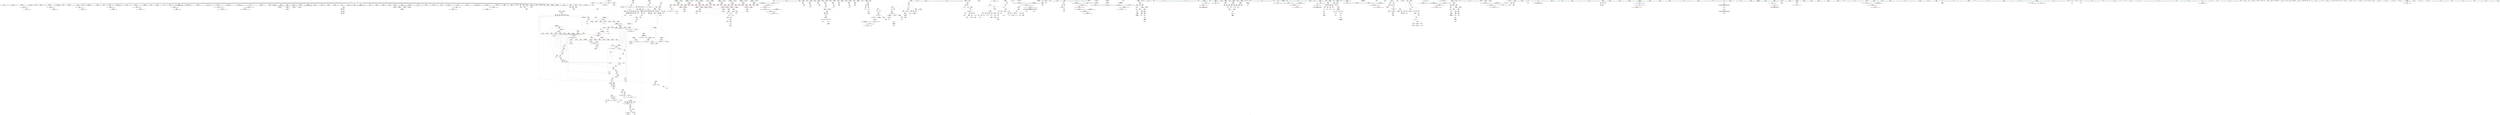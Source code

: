 digraph "SVFG" {
	label="SVFG";

	Node0x5625806f92b0 [shape=record,color=grey,label="{NodeID: 0\nNullPtr}"];
	Node0x5625806f92b0 -> Node0x5625808c9570[style=solid];
	Node0x5625806f92b0 -> Node0x5625808c9670[style=solid];
	Node0x5625806f92b0 -> Node0x5625808c9740[style=solid];
	Node0x5625806f92b0 -> Node0x5625808c9810[style=solid];
	Node0x5625806f92b0 -> Node0x5625808c98e0[style=solid];
	Node0x5625806f92b0 -> Node0x5625808c99b0[style=solid];
	Node0x5625806f92b0 -> Node0x5625808c9a80[style=solid];
	Node0x5625806f92b0 -> Node0x5625808c9b50[style=solid];
	Node0x5625806f92b0 -> Node0x5625808c9c20[style=solid];
	Node0x5625806f92b0 -> Node0x5625808c9cf0[style=solid];
	Node0x5625806f92b0 -> Node0x5625808c9dc0[style=solid];
	Node0x5625806f92b0 -> Node0x5625808c9e90[style=solid];
	Node0x5625806f92b0 -> Node0x5625808c9f60[style=solid];
	Node0x5625806f92b0 -> Node0x5625808ca030[style=solid];
	Node0x5625806f92b0 -> Node0x5625808ca100[style=solid];
	Node0x5625806f92b0 -> Node0x5625808ca1d0[style=solid];
	Node0x5625806f92b0 -> Node0x5625808ca2a0[style=solid];
	Node0x5625806f92b0 -> Node0x5625808ca370[style=solid];
	Node0x5625806f92b0 -> Node0x5625808ca440[style=solid];
	Node0x5625806f92b0 -> Node0x5625808ca510[style=solid];
	Node0x5625806f92b0 -> Node0x5625808ca5e0[style=solid];
	Node0x5625806f92b0 -> Node0x5625808ca6b0[style=solid];
	Node0x5625806f92b0 -> Node0x5625808ca780[style=solid];
	Node0x5625806f92b0 -> Node0x5625808ca850[style=solid];
	Node0x5625806f92b0 -> Node0x5625808ca920[style=solid];
	Node0x5625806f92b0 -> Node0x5625808ca9f0[style=solid];
	Node0x5625806f92b0 -> Node0x5625808caac0[style=solid];
	Node0x5625806f92b0 -> Node0x5625808cab90[style=solid];
	Node0x5625806f92b0 -> Node0x5625808cac60[style=solid];
	Node0x5625806f92b0 -> Node0x5625808cad30[style=solid];
	Node0x5625806f92b0 -> Node0x5625808cae00[style=solid];
	Node0x5625806f92b0 -> Node0x5625808caed0[style=solid];
	Node0x5625806f92b0 -> Node0x5625808cafa0[style=solid];
	Node0x5625806f92b0 -> Node0x5625808cb070[style=solid];
	Node0x5625806f92b0 -> Node0x5625808cb140[style=solid];
	Node0x5625806f92b0 -> Node0x5625808cb210[style=solid];
	Node0x5625806f92b0 -> Node0x5625808cb2e0[style=solid];
	Node0x5625806f92b0 -> Node0x5625808cb3b0[style=solid];
	Node0x5625806f92b0 -> Node0x5625808cb480[style=solid];
	Node0x5625806f92b0 -> Node0x5625808cb550[style=solid];
	Node0x5625806f92b0 -> Node0x5625808cb620[style=solid];
	Node0x5625806f92b0 -> Node0x5625808cb6f0[style=solid];
	Node0x5625806f92b0 -> Node0x5625808cb7c0[style=solid];
	Node0x5625806f92b0 -> Node0x5625808cb890[style=solid];
	Node0x5625806f92b0 -> Node0x5625808cb960[style=solid];
	Node0x5625806f92b0 -> Node0x5625808cba30[style=solid];
	Node0x5625806f92b0 -> Node0x5625808cbb00[style=solid];
	Node0x5625806f92b0 -> Node0x5625808cbbd0[style=solid];
	Node0x5625806f92b0 -> Node0x5625808cbca0[style=solid];
	Node0x5625806f92b0 -> Node0x5625808cbd70[style=solid];
	Node0x5625806f92b0 -> Node0x5625808cbe40[style=solid];
	Node0x5625806f92b0 -> Node0x5625808cbf10[style=solid];
	Node0x5625806f92b0 -> Node0x5625808cbfe0[style=solid];
	Node0x5625806f92b0 -> Node0x5625808cc0b0[style=solid];
	Node0x5625806f92b0 -> Node0x5625808cc180[style=solid];
	Node0x5625806f92b0 -> Node0x5625808e3230[style=solid];
	Node0x5625808d15c0 [shape=record,color=blue,label="{NodeID: 775\n1107\<--1219\nR\<--\n_Z5solvev\n}"];
	Node0x5625808d15c0 -> Node0x562580946d60[style=dashed];
	Node0x5625808c8130 [shape=record,color=red,label="{NodeID: 443\n208\<--195\n\<--y2.addr\n_Z9crossOperdddddd\n}"];
	Node0x5625808c8130 -> Node0x5625808d8f40[style=solid];
	Node0x56258090ec80 [shape=record,color=grey,label="{NodeID: 1218\n1174 = cmp(1172, 1173, )\n}"];
	Node0x5625808bb560 [shape=record,color=green,label="{NodeID: 111\n486\<--487\nexn.slot\<--exn.slot_field_insensitive\n_Z5toIntNSt7__cxx1112basic_stringIcSt11char_traitsIcESaIcEEE\n}"];
	Node0x5625808bb560 -> Node0x5625808dab00[style=solid];
	Node0x5625808bb560 -> Node0x5625808e5140[style=solid];
	Node0x5625809ab550 [shape=record,color=black,label="{NodeID: 1661\n1538 = PHI(1488, )\n1st arg _ZSteqIcSt11char_traitsIcESaIcEEbRKNSt7__cxx1112basic_stringIT_T0_T1_EEPKS5_ }"];
	Node0x5625809ab550 -> Node0x5625808d3090[style=solid];
	Node0x5625808ddaf0 [shape=record,color=red,label="{NodeID: 554\n1098\<--1001\n\<--retval\n_Z7euclideIxET_S0_S0_RS0_S1_\n}"];
	Node0x5625808ddaf0 -> Node0x5625808cf060[style=solid];
	Node0x5625808c04b0 [shape=record,color=green,label="{NodeID: 222\n1322\<--1323\n_ZStneIcSt11char_traitsIcESaIcEEbRKNSt7__cxx1112basic_stringIT_T0_T1_EEPKS5_\<--_ZStneIcSt11char_traitsIcESaIcEEbRKNSt7__cxx1112basic_stringIT_T0_T1_EEPKS5__field_insensitive\n}"];
	Node0x5625808e3670 [shape=record,color=blue,label="{NodeID: 665\n113\<--106\ny2.addr\<--y2\n_Z4distdddd\n}"];
	Node0x5625808e3670 -> Node0x5625808c7500[style=dashed];
	Node0x5625808ce6a0 [shape=record,color=black,label="{NodeID: 333\n892\<--891\nconv\<--sub\n_Z5solvex\n}"];
	Node0x5625808ce6a0 -> Node0x5625808e6a70[style=solid];
	Node0x562580887150 [shape=record,color=green,label="{NodeID: 1\n7\<--1\n__dso_handle\<--dummyObj\nGlob }"];
	Node0x5625808d1690 [shape=record,color=blue,label="{NodeID: 776\n1103\<--234\nretval\<--\n_Z5solvev\n}"];
	Node0x5625808d1690 -> Node0x56258093c860[style=dashed];
	Node0x5625808c8200 [shape=record,color=red,label="{NodeID: 444\n221\<--197\n\<--t\n_Z9crossOperdddddd\n}"];
	Node0x56258090ee00 [shape=record,color=grey,label="{NodeID: 1219\n432 = cmp(431, 433, )\n}"];
	Node0x56258090ee00 -> Node0x5625809013d0[style=solid];
	Node0x5625808bb630 [shape=record,color=green,label="{NodeID: 112\n488\<--489\nehselector.slot\<--ehselector.slot_field_insensitive\n_Z5toIntNSt7__cxx1112basic_stringIcSt11char_traitsIcESaIcEEE\n}"];
	Node0x5625808bb630 -> Node0x5625808dabd0[style=solid];
	Node0x5625808bb630 -> Node0x5625808e5210[style=solid];
	Node0x5625809ab690 [shape=record,color=black,label="{NodeID: 1662\n856 = PHI(1427, )\n0th arg _Z10isSkipCasei }"];
	Node0x5625809ab690 -> Node0x5625808e68d0[style=solid];
	Node0x5625808ddbc0 [shape=record,color=red,label="{NodeID: 555\n1023\<--1003\n\<--a.addr\n_Z7euclideIxET_S0_S0_RS0_S1_\n}"];
	Node0x5625808ddbc0 -> Node0x56258090da80[style=solid];
	Node0x5625809538e0 [shape=record,color=yellow,style=double,label="{NodeID: 1330\n134V_1 = ENCHI(MR_134V_0)\npts\{487 \}\nFun[_Z5toIntNSt7__cxx1112basic_stringIcSt11char_traitsIcESaIcEEE]}"];
	Node0x5625809538e0 -> Node0x5625808e5140[style=dashed];
	Node0x5625808c05b0 [shape=record,color=green,label="{NodeID: 223\n1357\<--1358\nllvm.memset.p0i8.i64\<--llvm.memset.p0i8.i64_field_insensitive\n}"];
	Node0x5625808e3740 [shape=record,color=blue,label="{NodeID: 666\n138\<--137\nx.addr\<--x\n_Z3sqrIdET_S0_\n}"];
	Node0x5625808e3740 -> Node0x5625808c75d0[style=dashed];
	Node0x5625808e3740 -> Node0x5625808c76a0[style=dashed];
	Node0x5625808ce770 [shape=record,color=black,label="{NodeID: 334\n899\<--898\nconv2\<--sub1\n_Z5solvex\n}"];
	Node0x5625808ce770 -> Node0x5625808e6b40[style=solid];
	Node0x562580887070 [shape=record,color=green,label="{NodeID: 2\n9\<--1\n\<--dummyObj\nCan only get source location for instruction, argument, global var or function.}"];
	Node0x5625808d1760 [shape=record,color=blue,label="{NodeID: 777\n1113\<--1232\np\<--inc46\n_Z5solvev\n}"];
	Node0x5625808d1760 -> Node0x5625808e01f0[style=dashed];
	Node0x5625808d1760 -> Node0x5625808e02c0[style=dashed];
	Node0x5625808d1760 -> Node0x5625808e0390[style=dashed];
	Node0x5625808d1760 -> Node0x5625808e0460[style=dashed];
	Node0x5625808d1760 -> Node0x5625808e0530[style=dashed];
	Node0x5625808d1760 -> Node0x5625808d1760[style=dashed];
	Node0x5625808d1760 -> Node0x56258093e160[style=dashed];
	Node0x5625808c82d0 [shape=record,color=red,label="{NodeID: 445\n230\<--197\n\<--t\n_Z9crossOperdddddd\n}"];
	Node0x5625808c82d0 -> Node0x562580910480[style=solid];
	Node0x56258090ef80 [shape=record,color=grey,label="{NodeID: 1220\n1159 = cmp(1157, 1158, )\n}"];
	Node0x5625808bb700 [shape=record,color=green,label="{NodeID: 113\n493\<--494\n_ZNSt7__cxx1119basic_istringstreamIcSt11char_traitsIcESaIcEEC1ERKNS_12basic_stringIcS2_S3_EESt13_Ios_Openmode\<--_ZNSt7__cxx1119basic_istringstreamIcSt11char_traitsIcESaIcEEC1ERKNS_12basic_stringIcS2_S3_EESt13_Ios_Openmode_field_insensitive\n}"];
	Node0x5625809ab7d0 [shape=record,color=black,label="{NodeID: 1663\n1243 = PHI()\n0th arg main }"];
	Node0x5625809ab7d0 -> Node0x5625808d19d0[style=solid];
	Node0x5625808ddc90 [shape=record,color=red,label="{NodeID: 556\n1026\<--1003\n\<--a.addr\n_Z7euclideIxET_S0_S0_RS0_S1_\n}"];
	Node0x5625808ddc90 -> Node0x5625808d8640[style=solid];
	Node0x5625809539c0 [shape=record,color=yellow,style=double,label="{NodeID: 1331\n136V_1 = ENCHI(MR_136V_0)\npts\{489 \}\nFun[_Z5toIntNSt7__cxx1112basic_stringIcSt11char_traitsIcESaIcEEE]}"];
	Node0x5625809539c0 -> Node0x5625808e5210[style=dashed];
	Node0x5625808c06b0 [shape=record,color=green,label="{NodeID: 224\n1401\<--1402\nscanf\<--scanf_field_insensitive\n}"];
	Node0x5625808e3810 [shape=record,color=blue,label="{NodeID: 667\n152\<--148\nx1.addr\<--x1\n_Z5distRdddd\n}"];
	Node0x5625808e3810 -> Node0x5625808c7770[style=dashed];
	Node0x5625808ce840 [shape=record,color=black,label="{NodeID: 335\n924\<--923\nconv3\<--\n_Z5solvex\n}"];
	Node0x5625808ce840 -> Node0x56258090b500[style=solid];
	Node0x56258089d8b0 [shape=record,color=green,label="{NodeID: 3\n15\<--1\n\<--dummyObj\nCan only get source location for instruction, argument, global var or function.}"];
	Node0x5625808d1830 [shape=record,color=blue,label="{NodeID: 778\n1103\<--1235\nretval\<--\n_Z5solvev\n}"];
	Node0x5625808d1830 -> Node0x56258093c860[style=dashed];
	Node0x5625808c83a0 [shape=record,color=red,label="{NodeID: 446\n276\<--252\n\<--x1.addr\n_Z11isIntersectdddddddd\n|{<s0>10}}"];
	Node0x5625808c83a0:s0 -> Node0x5625809a9fb0[style=solid,color=red];
	Node0x56258090f100 [shape=record,color=grey,label="{NodeID: 1221\n1187 = cmp(1185, 1186, )\n}"];
	Node0x5625808c0b20 [shape=record,color=green,label="{NodeID: 114\n497\<--498\n_ZNSirsERi\<--_ZNSirsERi_field_insensitive\n}"];
	Node0x5625809ab8a0 [shape=record,color=black,label="{NodeID: 1664\n1524 = PHI(827, 847, )\n0th arg _ZSt4moveIRNSt7__cxx1112basic_stringIcSt11char_traitsIcESaIcEEEEONSt16remove_referenceIT_E4typeEOS8_ }"];
	Node0x5625809ab8a0 -> Node0x5625808d2ef0[style=solid];
	Node0x5625808ddd60 [shape=record,color=red,label="{NodeID: 557\n1044\<--1003\n\<--a.addr\n_Z7euclideIxET_S0_S0_RS0_S1_\n|{<s0>67}}"];
	Node0x5625808ddd60:s0 -> Node0x56258099cda0[style=solid,color=red];
	Node0x562580953aa0 [shape=record,color=yellow,style=double,label="{NodeID: 1332\n2V_1 = ENCHI(MR_2V_0)\npts\{10 \}\nFun[_GLOBAL__sub_I_ACRush_0_1.cpp]|{<s0>102}}"];
	Node0x562580953aa0:s0 -> Node0x5625808e3330[style=dashed,color=red];
	Node0x5625808c07b0 [shape=record,color=green,label="{NodeID: 225\n1448\<--1449\nfflush\<--fflush_field_insensitive\n}"];
	Node0x5625808e38e0 [shape=record,color=blue,label="{NodeID: 668\n154\<--149\ny1.addr\<--y1\n_Z5distRdddd\n}"];
	Node0x5625808e38e0 -> Node0x5625808c7840[style=dashed];
	Node0x5625808ce910 [shape=record,color=black,label="{NodeID: 336\n928\<--927\nconv4\<--\n_Z5solvex\n}"];
	Node0x5625808ce910 -> Node0x56258090b200[style=solid];
	Node0x56258089c460 [shape=record,color=green,label="{NodeID: 4\n18\<--1\n\<--dummyObj\nCan only get source location for instruction, argument, global var or function.}"];
	Node0x5625808d1900 [shape=record,color=blue,label="{NodeID: 779\n1245\<--18\nretval\<--\nmain\n}"];
	Node0x5625808d1900 -> Node0x5625808d1b70[style=dashed];
	Node0x5625808d1900 -> Node0x5625808d2c80[style=dashed];
	Node0x5625808c8470 [shape=record,color=red,label="{NodeID: 447\n283\<--252\n\<--x1.addr\n_Z11isIntersectdddddddd\n|{<s0>11}}"];
	Node0x5625808c8470:s0 -> Node0x5625809a9fb0[style=solid,color=red];
	Node0x56258090f280 [shape=record,color=grey,label="{NodeID: 1222\n1407 = cmp(1405, 1406, )\n}"];
	Node0x5625808c0c20 [shape=record,color=green,label="{NodeID: 115\n501\<--502\n_ZNSt7__cxx1119basic_istringstreamIcSt11char_traitsIcESaIcEED1Ev\<--_ZNSt7__cxx1119basic_istringstreamIcSt11char_traitsIcESaIcEED1Ev_field_insensitive\n}"];
	Node0x5625809abae0 [shape=record,color=black,label="{NodeID: 1665\n148 = PHI()\n0th arg _Z5distRdddd }"];
	Node0x5625809abae0 -> Node0x5625808e3810[style=solid];
	Node0x5625808dde30 [shape=record,color=red,label="{NodeID: 558\n1067\<--1003\n\<--a.addr\n_Z7euclideIxET_S0_S0_RS0_S1_\n}"];
	Node0x5625808dde30 -> Node0x5625808e7ec0[style=solid];
	Node0x5625808c08b0 [shape=record,color=green,label="{NodeID: 226\n1481\<--1482\n__lhs.addr\<--__lhs.addr_field_insensitive\n_ZStneIcSt11char_traitsIcESaIcEEbRKNSt7__cxx1112basic_stringIT_T0_T1_EEPKS5_\n}"];
	Node0x5625808c08b0 -> Node0x5625808e2750[style=solid];
	Node0x5625808c08b0 -> Node0x5625808d2d50[style=solid];
	Node0x5625808e39b0 [shape=record,color=blue,label="{NodeID: 669\n156\<--150\nx2.addr\<--x2\n_Z5distRdddd\n}"];
	Node0x5625808e39b0 -> Node0x5625808c7910[style=dashed];
	Node0x5625808ce9e0 [shape=record,color=black,label="{NodeID: 337\n953\<--952\nidxprom\<--\n_Z5solvex\n}"];
	Node0x56258089c4f0 [shape=record,color=green,label="{NodeID: 5\n20\<--1\n.str\<--dummyObj\nGlob }"];
	Node0x5625808d19d0 [shape=record,color=blue,label="{NodeID: 780\n1247\<--1243\nargc.addr\<--argc\nmain\n}"];
	Node0x5625808d19d0 -> Node0x5625808e1090[style=dashed];
	Node0x5625808d19d0 -> Node0x5625808e1160[style=dashed];
	Node0x5625808c8540 [shape=record,color=red,label="{NodeID: 448\n297\<--252\n\<--x1.addr\n_Z11isIntersectdddddddd\n|{<s0>12}}"];
	Node0x5625808c8540:s0 -> Node0x5625809aa840[style=solid,color=red];
	Node0x56258090f400 [shape=record,color=grey,label="{NodeID: 1223\n362 = cmp(361, 363, )\n}"];
	Node0x5625808c0d20 [shape=record,color=green,label="{NodeID: 116\n523\<--524\n__gxx_personality_v0\<--__gxx_personality_v0_field_insensitive\n}"];
	Node0x5625809abbb0 [shape=record,color=black,label="{NodeID: 1666\n149 = PHI()\n1st arg _Z5distRdddd }"];
	Node0x5625809abbb0 -> Node0x5625808e38e0[style=solid];
	Node0x5625808ddf00 [shape=record,color=red,label="{NodeID: 559\n1071\<--1003\n\<--a.addr\n_Z7euclideIxET_S0_S0_RS0_S1_\n}"];
	Node0x5625808ddf00 -> Node0x5625808d6e40[style=solid];
	Node0x562580953cc0 [shape=record,color=yellow,style=double,label="{NodeID: 1334\n140V_1 = ENCHI(MR_140V_0)\npts\{538 \}\nFun[_Z7toInt64NSt7__cxx1112basic_stringIcSt11char_traitsIcESaIcEEE]}"];
	Node0x562580953cc0 -> Node0x5625808e53b0[style=dashed];
	Node0x5625808c0980 [shape=record,color=green,label="{NodeID: 227\n1483\<--1484\n__rhs.addr\<--__rhs.addr_field_insensitive\n_ZStneIcSt11char_traitsIcESaIcEEbRKNSt7__cxx1112basic_stringIT_T0_T1_EEPKS5_\n}"];
	Node0x5625808c0980 -> Node0x5625808e2820[style=solid];
	Node0x5625808c0980 -> Node0x5625808d2e20[style=solid];
	Node0x5625808e3a80 [shape=record,color=blue,label="{NodeID: 670\n158\<--151\ny2.addr\<--y2\n_Z5distRdddd\n}"];
	Node0x5625808e3a80 -> Node0x5625808c79e0[style=dashed];
	Node0x5625808ceab0 [shape=record,color=black,label="{NodeID: 338\n956\<--955\nconv14\<--\n_Z5solvex\n}"];
	Node0x5625808ceab0 -> Node0x56258090ca00[style=solid];
	Node0x56258089c580 [shape=record,color=green,label="{NodeID: 6\n22\<--1\n.str.3\<--dummyObj\nGlob }"];
	Node0x5625808d1aa0 [shape=record,color=blue,label="{NodeID: 781\n1249\<--1244\nargs.addr\<--args\nmain\n}"];
	Node0x5625808d1aa0 -> Node0x5625808e1230[style=dashed];
	Node0x5625808d1aa0 -> Node0x5625808e1300[style=dashed];
	Node0x5625808c8610 [shape=record,color=red,label="{NodeID: 449\n277\<--254\n\<--y1.addr\n_Z11isIntersectdddddddd\n|{<s0>10}}"];
	Node0x5625808c8610:s0 -> Node0x5625809aa240[style=solid,color=red];
	Node0x56258090f580 [shape=record,color=grey,label="{NodeID: 1224\n367 = cmp(366, 368, )\n}"];
	Node0x56258090f580 -> Node0x562580900890[style=solid];
	Node0x5625808c0e20 [shape=record,color=green,label="{NodeID: 117\n529\<--530\n_Z7toInt64NSt7__cxx1112basic_stringIcSt11char_traitsIcESaIcEEE\<--_Z7toInt64NSt7__cxx1112basic_stringIcSt11char_traitsIcESaIcEEE_field_insensitive\n}"];
	Node0x5625809abc80 [shape=record,color=black,label="{NodeID: 1667\n150 = PHI()\n2nd arg _Z5distRdddd }"];
	Node0x5625809abc80 -> Node0x5625808e39b0[style=solid];
	Node0x5625808ddfd0 [shape=record,color=red,label="{NodeID: 560\n1086\<--1003\n\<--a.addr\n_Z7euclideIxET_S0_S0_RS0_S1_\n}"];
	Node0x5625808ddfd0 -> Node0x5625808d72c0[style=solid];
	Node0x562580953da0 [shape=record,color=yellow,style=double,label="{NodeID: 1335\n142V_1 = ENCHI(MR_142V_0)\npts\{540 \}\nFun[_Z7toInt64NSt7__cxx1112basic_stringIcSt11char_traitsIcESaIcEEE]}"];
	Node0x562580953da0 -> Node0x5625808e5480[style=dashed];
	Node0x5625808c0a50 [shape=record,color=green,label="{NodeID: 228\n1490\<--1491\n_ZSteqIcSt11char_traitsIcESaIcEEbRKNSt7__cxx1112basic_stringIT_T0_T1_EEPKS5_\<--_ZSteqIcSt11char_traitsIcESaIcEEbRKNSt7__cxx1112basic_stringIT_T0_T1_EEPKS5__field_insensitive\n}"];
	Node0x5625808e3b50 [shape=record,color=blue,label="{NodeID: 671\n185\<--177\nx0.addr\<--x0\n_Z9crossOperdddddd\n}"];
	Node0x5625808e3b50 -> Node0x5625808c7b80[style=dashed];
	Node0x5625808e3b50 -> Node0x5625808c7c50[style=dashed];
	Node0x5625808ceb80 [shape=record,color=black,label="{NodeID: 339\n964\<--963\nconv18\<--\n_Z5solvex\n}"];
	Node0x5625808ceb80 -> Node0x562580910180[style=solid];
	Node0x56258089de90 [shape=record,color=green,label="{NodeID: 7\n24\<--1\n.str.4\<--dummyObj\nGlob }"];
	Node0x5625808d1b70 [shape=record,color=blue,label="{NodeID: 782\n1245\<--18\nretval\<--\nmain\n}"];
	Node0x5625808d1b70 -> Node0x56258094b480[style=dashed];
	Node0x5625808c86e0 [shape=record,color=red,label="{NodeID: 450\n284\<--254\n\<--y1.addr\n_Z11isIntersectdddddddd\n|{<s0>11}}"];
	Node0x5625808c86e0:s0 -> Node0x5625809aa240[style=solid,color=red];
	Node0x56258090f700 [shape=record,color=grey,label="{NodeID: 1225\n1415 = cmp(1413, 1414, )\n}"];
	Node0x5625808c0f20 [shape=record,color=green,label="{NodeID: 118\n533\<--534\nr\<--r_field_insensitive\n_Z7toInt64NSt7__cxx1112basic_stringIcSt11char_traitsIcESaIcEEE\n}"];
	Node0x5625808c0f20 -> Node0x5625808daca0[style=solid];
	Node0x5625808c0f20 -> Node0x5625808e52e0[style=solid];
	Node0x5625809abd50 [shape=record,color=black,label="{NodeID: 1668\n151 = PHI()\n3rd arg _Z5distRdddd }"];
	Node0x5625809abd50 -> Node0x5625808e3a80[style=solid];
	Node0x5625808de0a0 [shape=record,color=red,label="{NodeID: 561\n1028\<--1005\n\<--b.addr\n_Z7euclideIxET_S0_S0_RS0_S1_\n|{<s0>66}}"];
	Node0x5625808de0a0:s0 -> Node0x5625809a9360[style=solid,color=red];
	Node0x562580953e80 [shape=record,color=yellow,style=double,label="{NodeID: 1336\n26V_1 = ENCHI(MR_26V_0)\npts\{16 \}\nFun[_Z17GetOutputFilenameB5cxx11v]}"];
	Node0x562580953e80 -> Node0x5625808c64c0[style=dashed];
	Node0x5625808c9100 [shape=record,color=green,label="{NodeID: 229\n1525\<--1526\n__t.addr\<--__t.addr_field_insensitive\n_ZSt4moveIRNSt7__cxx1112basic_stringIcSt11char_traitsIcESaIcEEEEONSt16remove_referenceIT_E4typeEOS8_\n}"];
	Node0x5625808c9100 -> Node0x5625808e28f0[style=solid];
	Node0x5625808c9100 -> Node0x5625808d2ef0[style=solid];
	Node0x5625808e3c20 [shape=record,color=blue,label="{NodeID: 672\n187\<--178\ny0.addr\<--y0\n_Z9crossOperdddddd\n}"];
	Node0x5625808e3c20 -> Node0x5625808c7d20[style=dashed];
	Node0x5625808e3c20 -> Node0x5625808c7df0[style=dashed];
	Node0x5625808cec50 [shape=record,color=black,label="{NodeID: 340\n967\<--966\nidxprom20\<--add19\n_Z5solvex\n}"];
	Node0x56258089df20 [shape=record,color=green,label="{NodeID: 8\n26\<--1\n.str.5\<--dummyObj\nGlob }"];
	Node0x5625808d1c40 [shape=record,color=blue,label="{NodeID: 783\n14\<--1299\n__mod\<--call5\nmain\n}"];
	Node0x5625808d1c40 -> Node0x562580942260[style=dashed];
	Node0x5625808c87b0 [shape=record,color=red,label="{NodeID: 451\n298\<--254\n\<--y1.addr\n_Z11isIntersectdddddddd\n|{<s0>12}}"];
	Node0x5625808c87b0:s0 -> Node0x5625809aaa40[style=solid,color=red];
	Node0x56258090f880 [shape=record,color=grey,label="{NodeID: 1226\n710 = cmp(709, 15, )\n}"];
	Node0x5625808c0ff0 [shape=record,color=green,label="{NodeID: 119\n535\<--536\nsin\<--sin_field_insensitive\n_Z7toInt64NSt7__cxx1112basic_stringIcSt11char_traitsIcESaIcEEE\n}"];
	Node0x5625808c0ff0 -> Node0x5625808cdf20[style=solid];
	Node0x5625809abe20 [shape=record,color=black,label="{NodeID: 1669\n316 = PHI()\n0th arg _Z8isMiddleddd }"];
	Node0x5625809abe20 -> Node0x5625808e4920[style=solid];
	Node0x5625808de170 [shape=record,color=red,label="{NodeID: 562\n1041\<--1005\n\<--b.addr\n_Z7euclideIxET_S0_S0_RS0_S1_\n}"];
	Node0x5625808de170 -> Node0x56258090cb80[style=solid];
	Node0x562580953f90 [shape=record,color=yellow,style=double,label="{NodeID: 1337\n28V_1 = ENCHI(MR_28V_0)\npts\{19 \}\nFun[_Z17GetOutputFilenameB5cxx11v]}"];
	Node0x562580953f90 -> Node0x5625808c6660[style=dashed];
	Node0x5625808c91d0 [shape=record,color=green,label="{NodeID: 230\n1539\<--1540\n__lhs.addr\<--__lhs.addr_field_insensitive\n_ZSteqIcSt11char_traitsIcESaIcEEbRKNSt7__cxx1112basic_stringIT_T0_T1_EEPKS5_\n}"];
	Node0x5625808c91d0 -> Node0x5625808e29c0[style=solid];
	Node0x5625808c91d0 -> Node0x5625808d2fc0[style=solid];
	Node0x5625808e3cf0 [shape=record,color=blue,label="{NodeID: 673\n189\<--179\nx1.addr\<--x1\n_Z9crossOperdddddd\n}"];
	Node0x5625808e3cf0 -> Node0x5625808c7ec0[style=dashed];
	Node0x5625808ced20 [shape=record,color=black,label="{NodeID: 341\n982\<--981\nidxprom26\<--sub25\n_Z5solvex\n}"];
	Node0x56258089dfb0 [shape=record,color=green,label="{NodeID: 9\n42\<--1\n.str.6\<--dummyObj\nGlob }"];
	Node0x5625808d1d10 [shape=record,color=blue,label="{NodeID: 784\n17\<--1306\n__key\<--call7\nmain\n}"];
	Node0x5625808d1d10 -> Node0x562580941d60[style=dashed];
	Node0x5625808c8880 [shape=record,color=red,label="{NodeID: 452\n278\<--256\n\<--x2.addr\n_Z11isIntersectdddddddd\n|{<s0>10}}"];
	Node0x5625808c8880:s0 -> Node0x5625809aa440[style=solid,color=red];
	Node0x56258090fa00 [shape=record,color=grey,label="{NodeID: 1227\n689 = cmp(688, 15, )\n}"];
	Node0x5625808c10c0 [shape=record,color=green,label="{NodeID: 120\n537\<--538\nexn.slot\<--exn.slot_field_insensitive\n_Z7toInt64NSt7__cxx1112basic_stringIcSt11char_traitsIcESaIcEEE\n}"];
	Node0x5625808c10c0 -> Node0x5625808dad70[style=solid];
	Node0x5625808c10c0 -> Node0x5625808e53b0[style=solid];
	Node0x5625809abef0 [shape=record,color=black,label="{NodeID: 1670\n317 = PHI()\n1st arg _Z8isMiddleddd }"];
	Node0x5625809abef0 -> Node0x5625808e49f0[style=solid];
	Node0x5625808de240 [shape=record,color=red,label="{NodeID: 563\n1045\<--1005\n\<--b.addr\n_Z7euclideIxET_S0_S0_RS0_S1_\n}"];
	Node0x5625808de240 -> Node0x5625808d69c0[style=solid];
	Node0x562580954070 [shape=record,color=yellow,style=double,label="{NodeID: 1338\n162V_1 = ENCHI(MR_162V_0)\npts\{676 \}\nFun[_Z17GetOutputFilenameB5cxx11v]}"];
	Node0x562580954070 -> Node0x5625808e5ca0[style=dashed];
	Node0x562580954070 -> Node0x5625808e5e40[style=dashed];
	Node0x562580954070 -> Node0x5625808e5fe0[style=dashed];
	Node0x562580954070 -> Node0x5625808e6180[style=dashed];
	Node0x5625808c92a0 [shape=record,color=green,label="{NodeID: 231\n1541\<--1542\n__rhs.addr\<--__rhs.addr_field_insensitive\n_ZSteqIcSt11char_traitsIcESaIcEEbRKNSt7__cxx1112basic_stringIT_T0_T1_EEPKS5_\n}"];
	Node0x5625808c92a0 -> Node0x5625808e2a90[style=solid];
	Node0x5625808c92a0 -> Node0x5625808d3090[style=solid];
	Node0x5625808e3dc0 [shape=record,color=blue,label="{NodeID: 674\n191\<--180\ny1.addr\<--y1\n_Z9crossOperdddddd\n}"];
	Node0x5625808e3dc0 -> Node0x5625808c7f90[style=dashed];
	Node0x5625808cedf0 [shape=record,color=black,label="{NodeID: 342\n985\<--984\nconv28\<--\n_Z5solvex\n}"];
	Node0x5625808cedf0 -> Node0x56258090aa80[style=solid];
	Node0x56258089e040 [shape=record,color=green,label="{NodeID: 10\n44\<--1\n.str.7\<--dummyObj\nGlob }"];
	Node0x5625808d1de0 [shape=record,color=blue,label="{NodeID: 785\n1253\<--1334\nexn.slot\<--\nmain\n}"];
	Node0x5625808d1de0 -> Node0x5625808e13d0[style=dashed];
	Node0x5625808c8950 [shape=record,color=red,label="{NodeID: 453\n285\<--256\n\<--x2.addr\n_Z11isIntersectdddddddd\n|{<s0>11}}"];
	Node0x5625808c8950:s0 -> Node0x5625809aa440[style=solid,color=red];
	Node0x56258090fb80 [shape=record,color=grey,label="{NodeID: 1228\n1213 = cmp(1212, 18, )\n}"];
	Node0x5625808c1190 [shape=record,color=green,label="{NodeID: 121\n539\<--540\nehselector.slot\<--ehselector.slot_field_insensitive\n_Z7toInt64NSt7__cxx1112basic_stringIcSt11char_traitsIcESaIcEEE\n}"];
	Node0x5625808c1190 -> Node0x5625808dae40[style=solid];
	Node0x5625808c1190 -> Node0x5625808e5480[style=solid];
	Node0x5625809abfc0 [shape=record,color=black,label="{NodeID: 1671\n318 = PHI()\n2nd arg _Z8isMiddleddd }"];
	Node0x5625809abfc0 -> Node0x5625808e4ac0[style=solid];
	Node0x5625808de310 [shape=record,color=red,label="{NodeID: 564\n1059\<--1005\n\<--b.addr\n_Z7euclideIxET_S0_S0_RS0_S1_\n}"];
	Node0x5625808de310 -> Node0x56258090ce80[style=solid];
	Node0x562580954150 [shape=record,color=yellow,style=double,label="{NodeID: 1339\n164V_1 = ENCHI(MR_164V_0)\npts\{678 \}\nFun[_Z17GetOutputFilenameB5cxx11v]}"];
	Node0x562580954150 -> Node0x5625808e5d70[style=dashed];
	Node0x562580954150 -> Node0x5625808e5f10[style=dashed];
	Node0x562580954150 -> Node0x5625808e60b0[style=dashed];
	Node0x562580954150 -> Node0x5625808e6250[style=dashed];
	Node0x5625808c9370 [shape=record,color=green,label="{NodeID: 232\n1548\<--1549\n_ZNKSt7__cxx1112basic_stringIcSt11char_traitsIcESaIcEE7compareEPKc\<--_ZNKSt7__cxx1112basic_stringIcSt11char_traitsIcESaIcEE7compareEPKc_field_insensitive\n}"];
	Node0x5625808e3e90 [shape=record,color=blue,label="{NodeID: 675\n193\<--181\nx2.addr\<--x2\n_Z9crossOperdddddd\n}"];
	Node0x5625808e3e90 -> Node0x5625808c8060[style=dashed];
	Node0x5625808ceec0 [shape=record,color=black,label="{NodeID: 343\n991\<--990\nconv32\<--rem31\n_Z5solvex\n}"];
	Node0x5625808ceec0 -> Node0x5625808e7430[style=solid];
	Node0x56258089d200 [shape=record,color=green,label="{NodeID: 11\n46\<--1\n.str.8\<--dummyObj\nGlob }"];
	Node0x5625808d1eb0 [shape=record,color=blue,label="{NodeID: 786\n1255\<--1336\nehselector.slot\<--\nmain\n}"];
	Node0x5625808d1eb0 -> Node0x5625808e14a0[style=dashed];
	Node0x5625808c8a20 [shape=record,color=red,label="{NodeID: 454\n304\<--256\n\<--x2.addr\n_Z11isIntersectdddddddd\n|{<s0>13}}"];
	Node0x5625808c8a20:s0 -> Node0x5625809aa840[style=solid,color=red];
	Node0x56258090fd00 [shape=record,color=grey,label="{NodeID: 1229\n1437 = cmp(1436, 18, )\n}"];
	Node0x5625808c1260 [shape=record,color=green,label="{NodeID: 122\n546\<--547\n_ZNSirsERx\<--_ZNSirsERx_field_insensitive\n}"];
	Node0x5625809ac0c0 [shape=record,color=black,label="{NodeID: 1672\n772 = PHI(679, )\n0th arg _Z8toStringIiENSt7__cxx1112basic_stringIcSt11char_traitsIcESaIcEEET_ }"];
	Node0x5625808de3e0 [shape=record,color=red,label="{NodeID: 565\n1070\<--1005\n\<--b.addr\n_Z7euclideIxET_S0_S0_RS0_S1_\n|{<s0>68}}"];
	Node0x5625808de3e0:s0 -> Node0x56258099cda0[style=solid,color=red];
	Node0x5625808c9470 [shape=record,color=green,label="{NodeID: 233\n64\<--1555\n_GLOBAL__sub_I_ACRush_0_1.cpp\<--_GLOBAL__sub_I_ACRush_0_1.cpp_field_insensitive\n}"];
	Node0x5625808c9470 -> Node0x5625808e3130[style=solid];
	Node0x5625808e3f60 [shape=record,color=blue,label="{NodeID: 676\n195\<--182\ny2.addr\<--y2\n_Z9crossOperdddddd\n}"];
	Node0x5625808e3f60 -> Node0x5625808c8130[style=dashed];
	Node0x5625808cef90 [shape=record,color=black,label="{NodeID: 344\n868\<--994\n_Z5solvex_ret\<--\n_Z5solvex\n|{<s0>69}}"];
	Node0x5625808cef90:s0 -> Node0x5625809a7e50[style=solid,color=blue];
	Node0x56258089d2d0 [shape=record,color=green,label="{NodeID: 12\n48\<--1\nstdin\<--dummyObj\nGlob }"];
	Node0x5625808d1f80 [shape=record,color=blue,label="{NodeID: 787\n1253\<--1341\nexn.slot\<--\nmain\n}"];
	Node0x5625808d1f80 -> Node0x5625808e13d0[style=dashed];
	Node0x5625808c8af0 [shape=record,color=red,label="{NodeID: 455\n279\<--258\n\<--y2.addr\n_Z11isIntersectdddddddd\n|{<s0>10}}"];
	Node0x5625808c8af0:s0 -> Node0x5625809aa640[style=solid,color=red];
	Node0x56258090fe80 [shape=record,color=grey,label="{NodeID: 1230\n342 = cmp(340, 341, )\n}"];
	Node0x56258090fe80 -> Node0x5625808cc930[style=solid];
	Node0x5625808c1360 [shape=record,color=green,label="{NodeID: 123\n566\<--567\n_Z8toDoubleNSt7__cxx1112basic_stringIcSt11char_traitsIcESaIcEEE\<--_Z8toDoubleNSt7__cxx1112basic_stringIcSt11char_traitsIcESaIcEEE_field_insensitive\n}"];
	Node0x5625809ac290 [shape=record,color=black,label="{NodeID: 1673\n773 = PHI(715, )\n1st arg _Z8toStringIiENSt7__cxx1112basic_stringIcSt11char_traitsIcESaIcEEET_ }"];
	Node0x5625809ac290 -> Node0x5625808e6320[style=solid];
	Node0x5625808de4b0 [shape=record,color=red,label="{NodeID: 566\n1072\<--1005\n\<--b.addr\n_Z7euclideIxET_S0_S0_RS0_S1_\n}"];
	Node0x5625808de4b0 -> Node0x5625808d6e40[style=solid];
	Node0x5625808c9570 [shape=record,color=black,label="{NodeID: 234\n2\<--3\ndummyVal\<--dummyVal\n}"];
	Node0x5625808e4030 [shape=record,color=blue,label="{NodeID: 677\n197\<--219\nt\<--sub5\n_Z9crossOperdddddd\n}"];
	Node0x5625808e4030 -> Node0x5625808c8200[style=dashed];
	Node0x5625808e4030 -> Node0x5625808c82d0[style=dashed];
	Node0x56258095b3b0 [shape=record,color=yellow,style=double,label="{NodeID: 1452\nRETMU(2V_2)\npts\{10 \}\nFun[_GLOBAL__sub_I_ACRush_0_1.cpp]}"];
	Node0x5625808cf060 [shape=record,color=black,label="{NodeID: 345\n996\<--1098\n_Z7euclideIxET_S0_S0_RS0_S1__ret\<--\n_Z7euclideIxET_S0_S0_RS0_S1_\n|{<s0>65|<s1>66|<s2>67|<s3>68}}"];
	Node0x5625808cf060:s0 -> Node0x5625809a78c0[style=solid,color=blue];
	Node0x5625808cf060:s1 -> Node0x5625809a7a00[style=solid,color=blue];
	Node0x5625808cf060:s2 -> Node0x5625809a7bd0[style=solid,color=blue];
	Node0x5625808cf060:s3 -> Node0x5625809a7d10[style=solid,color=blue];
	Node0x56258089d3a0 [shape=record,color=green,label="{NodeID: 13\n49\<--1\n.str.9\<--dummyObj\nGlob }"];
	Node0x5625808d2050 [shape=record,color=blue,label="{NodeID: 788\n1255\<--1343\nehselector.slot\<--\nmain\n}"];
	Node0x5625808d2050 -> Node0x5625808e14a0[style=dashed];
	Node0x5625808c8bc0 [shape=record,color=red,label="{NodeID: 456\n286\<--258\n\<--y2.addr\n_Z11isIntersectdddddddd\n|{<s0>11}}"];
	Node0x5625808c8bc0:s0 -> Node0x5625809aa640[style=solid,color=red];
	Node0x562580910000 [shape=record,color=grey,label="{NodeID: 1231\n1217 = cmp(1216, 18, )\n}"];
	Node0x5625808c1460 [shape=record,color=green,label="{NodeID: 124\n570\<--571\nr\<--r_field_insensitive\n_Z8toDoubleNSt7__cxx1112basic_stringIcSt11char_traitsIcESaIcEEE\n}"];
	Node0x5625808c1460 -> Node0x5625808daf10[style=solid];
	Node0x5625808c1460 -> Node0x5625808e5550[style=solid];
	Node0x5625809ac3d0 [shape=record,color=black,label="{NodeID: 1674\n394 = PHI()\n0th arg _Z8isLetterc }"];
	Node0x5625809ac3d0 -> Node0x5625808e4d30[style=solid];
	Node0x5625808de580 [shape=record,color=red,label="{NodeID: 567\n1087\<--1005\n\<--b.addr\n_Z7euclideIxET_S0_S0_RS0_S1_\n}"];
	Node0x5625808de580 -> Node0x5625808d72c0[style=solid];
	Node0x5625808c9670 [shape=record,color=black,label="{NodeID: 235\n481\<--3\ns\<--dummyVal\n_Z5toIntNSt7__cxx1112basic_stringIcSt11char_traitsIcESaIcEEE\n0th arg _Z5toIntNSt7__cxx1112basic_stringIcSt11char_traitsIcESaIcEEE }"];
	Node0x5625808e4100 [shape=record,color=blue,label="{NodeID: 678\n183\<--18\nretval\<--\n_Z9crossOperdddddd\n}"];
	Node0x5625808e4100 -> Node0x56258093c360[style=dashed];
	Node0x5625808cf130 [shape=record,color=black,label="{NodeID: 346\n1130\<--1129\nidxprom\<--sub\n_Z5solvev\n}"];
	Node0x56258089db50 [shape=record,color=green,label="{NodeID: 14\n51\<--1\nstdout\<--dummyObj\nGlob }"];
	Node0x5625808d2120 [shape=record,color=blue,label="{NodeID: 789\n1253\<--1348\nexn.slot\<--\nmain\n}"];
	Node0x5625808d2120 -> Node0x5625808e13d0[style=dashed];
	Node0x5625808c8c90 [shape=record,color=red,label="{NodeID: 457\n305\<--258\n\<--y2.addr\n_Z11isIntersectdddddddd\n|{<s0>13}}"];
	Node0x5625808c8c90:s0 -> Node0x5625809aaa40[style=solid,color=red];
	Node0x562580910180 [shape=record,color=grey,label="{NodeID: 1232\n970 = cmp(964, 969, )\n}"];
	Node0x5625808c1530 [shape=record,color=green,label="{NodeID: 125\n572\<--573\nsin\<--sin_field_insensitive\n_Z8toDoubleNSt7__cxx1112basic_stringIcSt11char_traitsIcESaIcEEE\n}"];
	Node0x5625808c1530 -> Node0x5625808ce0c0[style=solid];
	Node0x5625809ac4a0 [shape=record,color=black,label="{NodeID: 1675\n836 = PHI(681, )\n0th arg _ZStplIcSt11char_traitsIcESaIcEENSt7__cxx1112basic_stringIT_T0_T1_EEOS8_RKS8_ }"];
	Node0x5625808de650 [shape=record,color=red,label="{NodeID: 568\n1029\<--1007\n\<--x.addr\n_Z7euclideIxET_S0_S0_RS0_S1_\n|{<s0>66}}"];
	Node0x5625808de650:s0 -> Node0x5625809a9740[style=solid,color=red];
	Node0x5625808c9740 [shape=record,color=black,label="{NodeID: 236\n504\<--3\n\<--dummyVal\n_Z5toIntNSt7__cxx1112basic_stringIcSt11char_traitsIcESaIcEEE\n}"];
	Node0x5625808e41d0 [shape=record,color=blue,label="{NodeID: 679\n183\<--233\nretval\<--cond\n_Z9crossOperdddddd\n}"];
	Node0x5625808e41d0 -> Node0x56258093c360[style=dashed];
	Node0x5625808cf200 [shape=record,color=black,label="{NodeID: 347\n1136\<--1134\nidxprom2\<--sub1\n_Z5solvev\n}"];
	Node0x56258089dc20 [shape=record,color=green,label="{NodeID: 15\n52\<--1\n.str.10\<--dummyObj\nGlob }"];
	Node0x5625808d21f0 [shape=record,color=blue,label="{NodeID: 790\n1255\<--1350\nehselector.slot\<--\nmain\n}"];
	Node0x5625808d21f0 -> Node0x5625808e14a0[style=dashed];
	Node0x5625808c8d60 [shape=record,color=red,label="{NodeID: 458\n280\<--260\n\<--x3.addr\n_Z11isIntersectdddddddd\n|{<s0>10}}"];
	Node0x5625808c8d60:s0 -> Node0x5625809aa840[style=solid,color=red];
	Node0x562580910300 [shape=record,color=grey,label="{NodeID: 1233\n915 = cmp(914, 542, )\n}"];
	Node0x5625808c1600 [shape=record,color=green,label="{NodeID: 126\n574\<--575\nexn.slot\<--exn.slot_field_insensitive\n_Z8toDoubleNSt7__cxx1112basic_stringIcSt11char_traitsIcESaIcEEE\n}"];
	Node0x5625808c1600 -> Node0x5625808dafe0[style=solid];
	Node0x5625808c1600 -> Node0x5625808e5620[style=solid];
	Node0x5625809ac610 [shape=record,color=black,label="{NodeID: 1676\n837 = PHI(683, )\n1st arg _ZStplIcSt11char_traitsIcESaIcEENSt7__cxx1112basic_stringIT_T0_T1_EEOS8_RKS8_ }"];
	Node0x5625809ac610 -> Node0x5625808e6730[style=solid];
	Node0x5625808de720 [shape=record,color=red,label="{NodeID: 569\n1033\<--1007\n\<--x.addr\n_Z7euclideIxET_S0_S0_RS0_S1_\n}"];
	Node0x5625808de720 -> Node0x5625808df760[style=solid];
	Node0x5625808c9810 [shape=record,color=black,label="{NodeID: 237\n505\<--3\n\<--dummyVal\n_Z5toIntNSt7__cxx1112basic_stringIcSt11char_traitsIcESaIcEEE\n}"];
	Node0x5625808c9810 -> Node0x5625808e5140[style=solid];
	Node0x5625808e42a0 [shape=record,color=blue,label="{NodeID: 680\n252\<--244\nx1.addr\<--x1\n_Z11isIntersectdddddddd\n}"];
	Node0x5625808e42a0 -> Node0x5625808c83a0[style=dashed];
	Node0x5625808e42a0 -> Node0x5625808c8470[style=dashed];
	Node0x5625808e42a0 -> Node0x5625808c8540[style=dashed];
	Node0x5625808cf2d0 [shape=record,color=black,label="{NodeID: 348\n1143\<--1142\nidxprom7\<--sub6\n_Z5solvev\n}"];
	Node0x56258089dcf0 [shape=record,color=green,label="{NodeID: 16\n54\<--1\n.str.11\<--dummyObj\nGlob }"];
	Node0x5625808d22c0 [shape=record,color=blue,label="{NodeID: 791\n1359\<--1197\n\<--\nmain\n}"];
	Node0x5625808d22c0 -> Node0x5625808d2390[style=dashed];
	Node0x5625808c8e30 [shape=record,color=red,label="{NodeID: 459\n293\<--260\n\<--x3.addr\n_Z11isIntersectdddddddd\n|{<s0>12}}"];
	Node0x5625808c8e30:s0 -> Node0x5625809a9fb0[style=solid,color=red];
	Node0x562580910480 [shape=record,color=grey,label="{NodeID: 1234\n231 = cmp(230, 9, )\n}"];
	Node0x562580910480 -> Node0x5625808cc6c0[style=solid];
	Node0x5625808c16d0 [shape=record,color=green,label="{NodeID: 127\n576\<--577\nehselector.slot\<--ehselector.slot_field_insensitive\n_Z8toDoubleNSt7__cxx1112basic_stringIcSt11char_traitsIcESaIcEEE\n}"];
	Node0x5625808c16d0 -> Node0x5625808db0b0[style=solid];
	Node0x5625808c16d0 -> Node0x5625808e56f0[style=solid];
	Node0x5625809ac750 [shape=record,color=black,label="{NodeID: 1677\n838 = PHI(679, )\n2nd arg _ZStplIcSt11char_traitsIcESaIcEENSt7__cxx1112basic_stringIT_T0_T1_EEOS8_RKS8_ }"];
	Node0x5625809ac750 -> Node0x5625808e6800[style=solid];
	Node0x5625808de7f0 [shape=record,color=red,label="{NodeID: 570\n1036\<--1007\n\<--x.addr\n_Z7euclideIxET_S0_S0_RS0_S1_\n}"];
	Node0x5625808de7f0 -> Node0x5625808e7910[style=solid];
	Node0x5625808c98e0 [shape=record,color=black,label="{NodeID: 238\n507\<--3\n\<--dummyVal\n_Z5toIntNSt7__cxx1112basic_stringIcSt11char_traitsIcESaIcEEE\n}"];
	Node0x5625808c98e0 -> Node0x5625808e5210[style=solid];
	Node0x5625808e4370 [shape=record,color=blue,label="{NodeID: 681\n254\<--245\ny1.addr\<--y1\n_Z11isIntersectdddddddd\n}"];
	Node0x5625808e4370 -> Node0x5625808c8610[style=dashed];
	Node0x5625808e4370 -> Node0x5625808c86e0[style=dashed];
	Node0x5625808e4370 -> Node0x5625808c87b0[style=dashed];
	Node0x5625808cf3a0 [shape=record,color=black,label="{NodeID: 349\n1177\<--1176\nidxprom17\<--\n_Z5solvev\n}"];
	Node0x56258089ddc0 [shape=record,color=green,label="{NodeID: 17\n56\<--1\n.str.12\<--dummyObj\nGlob }"];
	Node0x5625808d2390 [shape=record,color=blue,label="{NodeID: 792\n1361\<--1197\n\<--\nmain\n}"];
	Node0x5625808d2390 -> Node0x56258093ff60[style=dashed];
	Node0x5625808c8f00 [shape=record,color=red,label="{NodeID: 460\n300\<--260\n\<--x3.addr\n_Z11isIntersectdddddddd\n|{<s0>13}}"];
	Node0x5625808c8f00:s0 -> Node0x5625809a9fb0[style=solid,color=red];
	Node0x562580910600 [shape=record,color=grey,label="{NodeID: 1235\n937 = cmp(936, 542, )\n}"];
	Node0x5625808c17a0 [shape=record,color=green,label="{NodeID: 128\n582\<--583\n_ZNSirsERd\<--_ZNSirsERd_field_insensitive\n}"];
	Node0x5625809ac890 [shape=record,color=black,label="{NodeID: 1678\n627 = PHI(620, 672, 683, )\n0th arg _ZStplIcSt11char_traitsIcESaIcEENSt7__cxx1112basic_stringIT_T0_T1_EERKS8_PKS5_ }"];
	Node0x5625808de8c0 [shape=record,color=red,label="{NodeID: 571\n1047\<--1007\n\<--x.addr\n_Z7euclideIxET_S0_S0_RS0_S1_\n|{<s0>67}}"];
	Node0x5625808de8c0:s0 -> Node0x5625809a9740[style=solid,color=red];
	Node0x5625808c99b0 [shape=record,color=black,label="{NodeID: 239\n513\<--3\nlpad.val\<--dummyVal\n_Z5toIntNSt7__cxx1112basic_stringIcSt11char_traitsIcESaIcEEE\n}"];
	Node0x5625808e4440 [shape=record,color=blue,label="{NodeID: 682\n256\<--246\nx2.addr\<--x2\n_Z11isIntersectdddddddd\n}"];
	Node0x5625808e4440 -> Node0x5625808c8880[style=dashed];
	Node0x5625808e4440 -> Node0x5625808c8950[style=dashed];
	Node0x5625808e4440 -> Node0x5625808c8a20[style=dashed];
	Node0x5625808cf470 [shape=record,color=black,label="{NodeID: 350\n1180\<--1179\ntobool\<--\n_Z5solvev\n}"];
	Node0x5625808ffb80 [shape=record,color=black,label="{NodeID: 1125\n350 = PHI(351, 351, 348, )\n}"];
	Node0x5625808ffb80 -> Node0x5625808ccad0[style=solid];
	Node0x5625808b9290 [shape=record,color=green,label="{NodeID: 18\n58\<--1\n.str.13\<--dummyObj\nGlob }"];
	Node0x5625808d2460 [shape=record,color=blue,label="{NodeID: 793\n1261\<--1135\ni\<--\nmain\n}"];
	Node0x5625808d2460 -> Node0x5625808e1570[style=dashed];
	Node0x5625808d2460 -> Node0x5625808e1640[style=dashed];
	Node0x5625808d2460 -> Node0x5625808e1710[style=dashed];
	Node0x5625808d2460 -> Node0x5625808e17e0[style=dashed];
	Node0x5625808d2460 -> Node0x5625808e18b0[style=dashed];
	Node0x5625808d2460 -> Node0x5625808e1980[style=dashed];
	Node0x5625808d2460 -> Node0x5625808d27a0[style=dashed];
	Node0x5625808d2460 -> Node0x56258094b980[style=dashed];
	Node0x5625808c8fd0 [shape=record,color=red,label="{NodeID: 461\n281\<--262\n\<--y3.addr\n_Z11isIntersectdddddddd\n|{<s0>10}}"];
	Node0x5625808c8fd0:s0 -> Node0x5625809aaa40[style=solid,color=red];
	Node0x562580910780 [shape=record,color=grey,label="{NodeID: 1236\n1122 = cmp(1121, 15, )\n}"];
	Node0x5625808c18a0 [shape=record,color=green,label="{NodeID: 129\n602\<--603\n__cxx_global_var_init.2\<--__cxx_global_var_init.2_field_insensitive\n}"];
	Node0x5625809acd20 [shape=record,color=black,label="{NodeID: 1679\n628 = PHI(11, 11, 11, )\n1st arg _ZStplIcSt11char_traitsIcESaIcEENSt7__cxx1112basic_stringIT_T0_T1_EERKS8_PKS5_ }"];
	Node0x5625809acd20 -> Node0x5625808e57c0[style=solid];
	Node0x5625808de990 [shape=record,color=red,label="{NodeID: 572\n1062\<--1007\n\<--x.addr\n_Z7euclideIxET_S0_S0_RS0_S1_\n}"];
	Node0x5625808de990 -> Node0x5625808e7d20[style=solid];
	Node0x5625808c9a80 [shape=record,color=black,label="{NodeID: 240\n514\<--3\nlpad.val1\<--dummyVal\n_Z5toIntNSt7__cxx1112basic_stringIcSt11char_traitsIcESaIcEEE\n}"];
	Node0x5625808e4510 [shape=record,color=blue,label="{NodeID: 683\n258\<--247\ny2.addr\<--y2\n_Z11isIntersectdddddddd\n}"];
	Node0x5625808e4510 -> Node0x5625808c8af0[style=dashed];
	Node0x5625808e4510 -> Node0x5625808c8bc0[style=dashed];
	Node0x5625808e4510 -> Node0x5625808c8c90[style=dashed];
	Node0x5625808cf540 [shape=record,color=black,label="{NodeID: 351\n1190\<--1189\nidxprom24\<--\n_Z5solvev\n}"];
	Node0x5625808ffd50 [shape=record,color=black,label="{NodeID: 1126\n389 = PHI(311, 386, )\n}"];
	Node0x5625808ffd50 -> Node0x5625808ccfb0[style=solid];
	Node0x5625808b9320 [shape=record,color=green,label="{NodeID: 19\n60\<--1\n.str.14\<--dummyObj\nGlob }"];
	Node0x5625808d2530 [shape=record,color=blue,label="{NodeID: 794\n1263\<--1377\nj\<--add\nmain\n}"];
	Node0x5625808d2530 -> Node0x5625808e1a50[style=dashed];
	Node0x5625808d2530 -> Node0x5625808e1b20[style=dashed];
	Node0x5625808d2530 -> Node0x5625808e1bf0[style=dashed];
	Node0x5625808d2530 -> Node0x5625808d26d0[style=dashed];
	Node0x5625808d2530 -> Node0x56258094fa80[style=dashed];
	Node0x5625808d9030 [shape=record,color=red,label="{NodeID: 462\n294\<--262\n\<--y3.addr\n_Z11isIntersectdddddddd\n|{<s0>12}}"];
	Node0x5625808d9030:s0 -> Node0x5625809aa240[style=solid,color=red];
	Node0x562580910900 [shape=record,color=grey,label="{NodeID: 1237\n949 = cmp(947, 948, )\n}"];
	Node0x5625808c19a0 [shape=record,color=green,label="{NodeID: 130\n606\<--607\n_ZNSt7__cxx1112basic_stringIcSt11char_traitsIcESaIcEEC1Ev\<--_ZNSt7__cxx1112basic_stringIcSt11char_traitsIcESaIcEEC1Ev_field_insensitive\n}"];
	Node0x5625809aceb0 [shape=record,color=black,label="{NodeID: 1680\n629 = PHI(621, 712, 719, )\n2nd arg _ZStplIcSt11char_traitsIcESaIcEENSt7__cxx1112basic_stringIT_T0_T1_EERKS8_PKS5_ }"];
	Node0x5625809aceb0 -> Node0x5625808e5890[style=solid];
	Node0x5625808dea60 [shape=record,color=red,label="{NodeID: 573\n1074\<--1007\n\<--x.addr\n_Z7euclideIxET_S0_S0_RS0_S1_\n|{<s0>68}}"];
	Node0x5625808dea60:s0 -> Node0x5625809a9740[style=solid,color=red];
	Node0x5625808c9b50 [shape=record,color=black,label="{NodeID: 241\n532\<--3\ns\<--dummyVal\n_Z7toInt64NSt7__cxx1112basic_stringIcSt11char_traitsIcESaIcEEE\n0th arg _Z7toInt64NSt7__cxx1112basic_stringIcSt11char_traitsIcESaIcEEE }"];
	Node0x5625808e45e0 [shape=record,color=blue,label="{NodeID: 684\n260\<--248\nx3.addr\<--x3\n_Z11isIntersectdddddddd\n}"];
	Node0x5625808e45e0 -> Node0x5625808c8d60[style=dashed];
	Node0x5625808e45e0 -> Node0x5625808c8e30[style=dashed];
	Node0x5625808e45e0 -> Node0x5625808c8f00[style=dashed];
	Node0x5625808cf610 [shape=record,color=black,label="{NodeID: 352\n1205\<--1204\ntobool32\<--\n_Z5solvev\n}"];
	Node0x5625809002f0 [shape=record,color=black,label="{NodeID: 1127\n414 = PHI(311, 412, )\n}"];
	Node0x5625809002f0 -> Node0x562580900e30[style=solid];
	Node0x5625808b9420 [shape=record,color=green,label="{NodeID: 20\n63\<--1\n\<--dummyObj\nCan only get source location for instruction, argument, global var or function.}"];
	Node0x5625808d2600 [shape=record,color=blue,label="{NodeID: 795\n1385\<--1197\narrayidx29\<--\nmain\n}"];
	Node0x5625808d2600 -> Node0x5625808d2600[style=dashed];
	Node0x5625808d2600 -> Node0x56258093ff60[style=dashed];
	Node0x5625808d9100 [shape=record,color=red,label="{NodeID: 463\n301\<--262\n\<--y3.addr\n_Z11isIntersectdddddddd\n|{<s0>13}}"];
	Node0x5625808d9100:s0 -> Node0x5625809aa240[style=solid,color=red];
	Node0x562580910a80 [shape=record,color=grey,label="{NodeID: 1238\n225 = cmp(222, 226, )\n}"];
	Node0x5625808c1aa0 [shape=record,color=green,label="{NodeID: 131\n610\<--614\n_ZNSt7__cxx1112basic_stringIcSt11char_traitsIcESaIcEED1Ev\<--_ZNSt7__cxx1112basic_stringIcSt11char_traitsIcESaIcEED1Ev_field_insensitive\n}"];
	Node0x5625808c1aa0 -> Node0x5625808ce260[style=solid];
	Node0x5625809ad040 [shape=record,color=black,label="{NodeID: 1681\n137 = PHI(121, 127, 166, 170, )\n0th arg _Z3sqrIdET_S0_ }"];
	Node0x5625809ad040 -> Node0x5625808e3740[style=solid];
	Node0x5625808deb30 [shape=record,color=red,label="{NodeID: 574\n1078\<--1007\n\<--x.addr\n_Z7euclideIxET_S0_S0_RS0_S1_\n}"];
	Node0x5625808deb30 -> Node0x5625808df900[style=solid];
	Node0x5625808c9c20 [shape=record,color=black,label="{NodeID: 242\n551\<--3\n\<--dummyVal\n_Z7toInt64NSt7__cxx1112basic_stringIcSt11char_traitsIcESaIcEEE\n}"];
	Node0x5625808e46b0 [shape=record,color=blue,label="{NodeID: 685\n262\<--249\ny3.addr\<--y3\n_Z11isIntersectdddddddd\n}"];
	Node0x5625808e46b0 -> Node0x5625808c8fd0[style=dashed];
	Node0x5625808e46b0 -> Node0x5625808d9030[style=dashed];
	Node0x5625808e46b0 -> Node0x5625808d9100[style=dashed];
	Node0x5625808cf6e0 [shape=record,color=black,label="{NodeID: 353\n1209\<--1208\nconv\<--\n_Z5solvev\n|{<s0>69}}"];
	Node0x5625808cf6e0:s0 -> Node0x5625809aad10[style=solid,color=red];
	Node0x562580900890 [shape=record,color=black,label="{NodeID: 1128\n370 = PHI(311, 367, )\n}"];
	Node0x562580900890 -> Node0x5625808ccd40[style=solid];
	Node0x5625808b9520 [shape=record,color=green,label="{NodeID: 21\n93\<--1\n\<--dummyObj\nCan only get source location for instruction, argument, global var or function.}"];
	Node0x5625808d26d0 [shape=record,color=blue,label="{NodeID: 796\n1263\<--1390\nj\<--add30\nmain\n}"];
	Node0x5625808d26d0 -> Node0x5625808e1a50[style=dashed];
	Node0x5625808d26d0 -> Node0x5625808e1b20[style=dashed];
	Node0x5625808d26d0 -> Node0x5625808e1bf0[style=dashed];
	Node0x5625808d26d0 -> Node0x5625808d26d0[style=dashed];
	Node0x5625808d26d0 -> Node0x56258094fa80[style=dashed];
	Node0x5625808d91d0 [shape=record,color=red,label="{NodeID: 464\n287\<--264\n\<--x4.addr\n_Z11isIntersectdddddddd\n|{<s0>11}}"];
	Node0x5625808d91d0:s0 -> Node0x5625809aa840[style=solid,color=red];
	Node0x562580910c00 [shape=record,color=grey,label="{NodeID: 1239\n1149 = cmp(1148, 1135, )\n}"];
	Node0x5625808c1ba0 [shape=record,color=green,label="{NodeID: 132\n617\<--618\n_Z16GetInputFilenameB5cxx11v\<--_Z16GetInputFilenameB5cxx11v_field_insensitive\n}"];
	Node0x5625809ad210 [shape=record,color=black,label="{NodeID: 1682\n244 = PHI()\n0th arg _Z11isIntersectdddddddd }"];
	Node0x5625809ad210 -> Node0x5625808e42a0[style=solid];
	Node0x5625808dec00 [shape=record,color=red,label="{NodeID: 575\n1083\<--1007\n\<--x.addr\n_Z7euclideIxET_S0_S0_RS0_S1_\n}"];
	Node0x5625808dec00 -> Node0x5625808e8130[style=solid];
	Node0x5625808c9cf0 [shape=record,color=black,label="{NodeID: 243\n552\<--3\n\<--dummyVal\n_Z7toInt64NSt7__cxx1112basic_stringIcSt11char_traitsIcESaIcEEE\n}"];
	Node0x5625808c9cf0 -> Node0x5625808e53b0[style=solid];
	Node0x5625808e4780 [shape=record,color=blue,label="{NodeID: 686\n264\<--250\nx4.addr\<--x4\n_Z11isIntersectdddddddd\n}"];
	Node0x5625808e4780 -> Node0x5625808d91d0[style=dashed];
	Node0x5625808e4780 -> Node0x5625808d92a0[style=dashed];
	Node0x5625808e4780 -> Node0x5625808d9370[style=dashed];
	Node0x5625808cf7b0 [shape=record,color=black,label="{NodeID: 354\n1102\<--1238\n_Z5solvev_ret\<--\n_Z5solvev\n|{<s0>95}}"];
	Node0x5625808cf7b0:s0 -> Node0x5625809a8c50[style=solid,color=blue];
	Node0x562580900e30 [shape=record,color=black,label="{NodeID: 1129\n416 = PHI(351, 414, )\n}"];
	Node0x562580900e30 -> Node0x5625808cd3c0[style=solid];
	Node0x5625808b9620 [shape=record,color=green,label="{NodeID: 22\n226\<--1\n\<--dummyObj\nCan only get source location for instruction, argument, global var or function.}"];
	Node0x5625808d27a0 [shape=record,color=blue,label="{NodeID: 797\n1261\<--1396\ni\<--inc\nmain\n}"];
	Node0x5625808d27a0 -> Node0x5625808e1570[style=dashed];
	Node0x5625808d27a0 -> Node0x5625808e1640[style=dashed];
	Node0x5625808d27a0 -> Node0x5625808e1710[style=dashed];
	Node0x5625808d27a0 -> Node0x5625808e17e0[style=dashed];
	Node0x5625808d27a0 -> Node0x5625808e18b0[style=dashed];
	Node0x5625808d27a0 -> Node0x5625808e1980[style=dashed];
	Node0x5625808d27a0 -> Node0x5625808d27a0[style=dashed];
	Node0x5625808d27a0 -> Node0x56258094b980[style=dashed];
	Node0x5625808d92a0 [shape=record,color=red,label="{NodeID: 465\n295\<--264\n\<--x4.addr\n_Z11isIntersectdddddddd\n|{<s0>12}}"];
	Node0x5625808d92a0:s0 -> Node0x5625809aa440[style=solid,color=red];
	Node0x562580910d80 [shape=record,color=grey,label="{NodeID: 1240\n1366 = cmp(1365, 1367, )\n}"];
	Node0x5625808c1ca0 [shape=record,color=green,label="{NodeID: 133\n623\<--624\n_ZStplIcSt11char_traitsIcESaIcEENSt7__cxx1112basic_stringIT_T0_T1_EERKS8_PKS5_\<--_ZStplIcSt11char_traitsIcESaIcEENSt7__cxx1112basic_stringIT_T0_T1_EERKS8_PKS5__field_insensitive\n}"];
	Node0x5625809ad2e0 [shape=record,color=black,label="{NodeID: 1683\n245 = PHI()\n1st arg _Z11isIntersectdddddddd }"];
	Node0x5625809ad2e0 -> Node0x5625808e4370[style=solid];
	Node0x5625808decd0 [shape=record,color=red,label="{NodeID: 576\n1030\<--1009\n\<--y.addr\n_Z7euclideIxET_S0_S0_RS0_S1_\n|{<s0>66}}"];
	Node0x5625808decd0:s0 -> Node0x5625809a9940[style=solid,color=red];
	Node0x5625808c9dc0 [shape=record,color=black,label="{NodeID: 244\n554\<--3\n\<--dummyVal\n_Z7toInt64NSt7__cxx1112basic_stringIcSt11char_traitsIcESaIcEEE\n}"];
	Node0x5625808c9dc0 -> Node0x5625808e5480[style=solid];
	Node0x5625808e4850 [shape=record,color=blue,label="{NodeID: 687\n266\<--251\ny4.addr\<--y4\n_Z11isIntersectdddddddd\n}"];
	Node0x5625808e4850 -> Node0x5625808d9440[style=dashed];
	Node0x5625808e4850 -> Node0x5625808d9510[style=dashed];
	Node0x5625808e4850 -> Node0x5625808d95e0[style=dashed];
	Node0x5625808cf880 [shape=record,color=black,label="{NodeID: 355\n1315\<--1313\ncall10\<--\nmain\n}"];
	Node0x5625809013d0 [shape=record,color=black,label="{NodeID: 1130\n435 = PHI(311, 432, )\n}"];
	Node0x5625809013d0 -> Node0x5625808cd630[style=solid];
	Node0x5625808b9720 [shape=record,color=green,label="{NodeID: 23\n234\<--1\n\<--dummyObj\nCan only get source location for instruction, argument, global var or function.}"];
	Node0x5625808d2870 [shape=record,color=blue,label="{NodeID: 798\n1267\<--15\ncaseId\<--\nmain\n}"];
	Node0x5625808d2870 -> Node0x5625808e1d90[style=dashed];
	Node0x5625808d2870 -> Node0x5625808e1e60[style=dashed];
	Node0x5625808d2870 -> Node0x5625808e1f30[style=dashed];
	Node0x5625808d2870 -> Node0x5625808e2000[style=dashed];
	Node0x5625808d2870 -> Node0x5625808d2bb0[style=dashed];
	Node0x5625808d2870 -> Node0x56258094c380[style=dashed];
	Node0x5625808d9370 [shape=record,color=red,label="{NodeID: 466\n302\<--264\n\<--x4.addr\n_Z11isIntersectdddddddd\n|{<s0>13}}"];
	Node0x5625808d9370:s0 -> Node0x5625809aa440[style=solid,color=red];
	Node0x562580910f00 [shape=record,color=grey,label="{NodeID: 1241\n1139 = cmp(1132, 1138, )\n}"];
	Node0x5625808c1da0 [shape=record,color=green,label="{NodeID: 134\n630\<--631\n__lhs.addr\<--__lhs.addr_field_insensitive\n_ZStplIcSt11char_traitsIcESaIcEENSt7__cxx1112basic_stringIT_T0_T1_EERKS8_PKS5_\n}"];
	Node0x5625808c1da0 -> Node0x5625808db180[style=solid];
	Node0x5625808c1da0 -> Node0x5625808e57c0[style=solid];
	Node0x5625809ad3b0 [shape=record,color=black,label="{NodeID: 1684\n246 = PHI()\n2nd arg _Z11isIntersectdddddddd }"];
	Node0x5625809ad3b0 -> Node0x5625808e4440[style=solid];
	Node0x5625808deda0 [shape=record,color=red,label="{NodeID: 577\n1048\<--1009\n\<--y.addr\n_Z7euclideIxET_S0_S0_RS0_S1_\n|{<s0>67}}"];
	Node0x5625808deda0:s0 -> Node0x5625809a9940[style=solid,color=red];
	Node0x562580954d70 [shape=record,color=yellow,style=double,label="{NodeID: 1352\n32V_1 = ENCHI(MR_32V_0)\npts\{31 \}\nFun[_Z5solvex]}"];
	Node0x562580954d70 -> Node0x5625808c68d0[style=dashed];
	Node0x562580954d70 -> Node0x5625808c69a0[style=dashed];
	Node0x5625808c9e90 [shape=record,color=black,label="{NodeID: 245\n560\<--3\nlpad.val\<--dummyVal\n_Z7toInt64NSt7__cxx1112basic_stringIcSt11char_traitsIcESaIcEEE\n}"];
	Node0x5625808e4920 [shape=record,color=blue,label="{NodeID: 688\n319\<--316\ns.addr\<--s\n_Z8isMiddleddd\n}"];
	Node0x5625808e4920 -> Node0x5625808d96b0[style=dashed];
	Node0x5625808e4920 -> Node0x5625808d9780[style=dashed];
	Node0x5625808cf950 [shape=record,color=black,label="{NodeID: 356\n1330\<--1328\ncall20\<--\nmain\n}"];
	Node0x5625808d5040 [shape=record,color=black,label="{NodeID: 1131\n310 = PHI(311, 308, )\n}"];
	Node0x5625808d5040 -> Node0x5625808cc860[style=solid];
	Node0x5625808b9820 [shape=record,color=green,label="{NodeID: 24\n311\<--1\n\<--dummyObj\nCan only get source location for instruction, argument, global var or function.}"];
	Node0x5625808d2940 [shape=record,color=blue,label="{NodeID: 799\n1269\<--18\ni39\<--\nmain\n}"];
	Node0x5625808d2940 -> Node0x5625808e20d0[style=dashed];
	Node0x5625808d2940 -> Node0x5625808e21a0[style=dashed];
	Node0x5625808d2940 -> Node0x5625808e2270[style=dashed];
	Node0x5625808d2940 -> Node0x5625808d2940[style=dashed];
	Node0x5625808d2940 -> Node0x5625808d2a10[style=dashed];
	Node0x5625808d2940 -> Node0x56258094c880[style=dashed];
	Node0x5625808d9440 [shape=record,color=red,label="{NodeID: 467\n288\<--266\n\<--y4.addr\n_Z11isIntersectdddddddd\n|{<s0>11}}"];
	Node0x5625808d9440:s0 -> Node0x5625809aaa40[style=solid,color=red];
	Node0x562580911080 [shape=record,color=grey,label="{NodeID: 1242\n1381 = cmp(1380, 1367, )\n}"];
	Node0x5625808c1e70 [shape=record,color=green,label="{NodeID: 135\n632\<--633\n__rhs.addr\<--__rhs.addr_field_insensitive\n_ZStplIcSt11char_traitsIcESaIcEENSt7__cxx1112basic_stringIT_T0_T1_EERKS8_PKS5_\n}"];
	Node0x5625808c1e70 -> Node0x5625808db250[style=solid];
	Node0x5625808c1e70 -> Node0x5625808e5890[style=solid];
	Node0x5625809ad480 [shape=record,color=black,label="{NodeID: 1685\n247 = PHI()\n3rd arg _Z11isIntersectdddddddd }"];
	Node0x5625809ad480 -> Node0x5625808e4510[style=solid];
	Node0x5625808dee70 [shape=record,color=red,label="{NodeID: 578\n1051\<--1009\n\<--y.addr\n_Z7euclideIxET_S0_S0_RS0_S1_\n}"];
	Node0x5625808dee70 -> Node0x5625808df830[style=solid];
	Node0x5625808c9f60 [shape=record,color=black,label="{NodeID: 246\n561\<--3\nlpad.val1\<--dummyVal\n_Z7toInt64NSt7__cxx1112basic_stringIcSt11char_traitsIcESaIcEEE\n}"];
	Node0x5625808e49f0 [shape=record,color=blue,label="{NodeID: 689\n321\<--317\nm.addr\<--m\n_Z8isMiddleddd\n}"];
	Node0x5625808e49f0 -> Node0x5625808d9850[style=dashed];
	Node0x5625808e49f0 -> Node0x5625808d9920[style=dashed];
	Node0x5625808e49f0 -> Node0x5625808d99f0[style=dashed];
	Node0x5625808e49f0 -> Node0x5625808d9ac0[style=dashed];
	Node0x5625808cfa20 [shape=record,color=black,label="{NodeID: 357\n1370\<--1369\nidxprom\<--\nmain\n}"];
	Node0x5625808d55e0 [shape=record,color=black,label="{NodeID: 1132\n233 = PHI(234, 15, )\n}"];
	Node0x5625808d55e0 -> Node0x5625808e41d0[style=solid];
	Node0x5625808b9920 [shape=record,color=green,label="{NodeID: 25\n351\<--1\n\<--dummyObj\nCan only get source location for instruction, argument, global var or function.}"];
	Node0x5625808d2a10 [shape=record,color=blue,label="{NodeID: 800\n1269\<--1424\ni39\<--inc47\nmain\n}"];
	Node0x5625808d2a10 -> Node0x5625808e20d0[style=dashed];
	Node0x5625808d2a10 -> Node0x5625808e21a0[style=dashed];
	Node0x5625808d2a10 -> Node0x5625808e2270[style=dashed];
	Node0x5625808d2a10 -> Node0x5625808d2940[style=dashed];
	Node0x5625808d2a10 -> Node0x5625808d2a10[style=dashed];
	Node0x5625808d2a10 -> Node0x56258094c880[style=dashed];
	Node0x5625808d9510 [shape=record,color=red,label="{NodeID: 468\n296\<--266\n\<--y4.addr\n_Z11isIntersectdddddddd\n|{<s0>12}}"];
	Node0x5625808d9510:s0 -> Node0x5625809aa640[style=solid,color=red];
	Node0x562580939950 [shape=record,color=black,label="{NodeID: 1243\nMR_42V_6 = PHI(MR_42V_5, MR_42V_4, )\npts\{879 \}\n}"];
	Node0x562580939950 -> Node0x5625808dc910[style=dashed];
	Node0x562580939950 -> Node0x5625808dc9e0[style=dashed];
	Node0x562580939950 -> Node0x5625808dcab0[style=dashed];
	Node0x5625808c1f40 [shape=record,color=green,label="{NodeID: 136\n634\<--635\nnrvo\<--nrvo_field_insensitive\n_ZStplIcSt11char_traitsIcESaIcEENSt7__cxx1112basic_stringIT_T0_T1_EERKS8_PKS5_\n}"];
	Node0x5625808c1f40 -> Node0x5625808db320[style=solid];
	Node0x5625808c1f40 -> Node0x5625808e5960[style=solid];
	Node0x5625808c1f40 -> Node0x5625808e5a30[style=solid];
	Node0x5625809ad550 [shape=record,color=black,label="{NodeID: 1686\n248 = PHI()\n4th arg _Z11isIntersectdddddddd }"];
	Node0x5625809ad550 -> Node0x5625808e45e0[style=solid];
	Node0x5625808def40 [shape=record,color=red,label="{NodeID: 579\n1054\<--1009\n\<--y.addr\n_Z7euclideIxET_S0_S0_RS0_S1_\n}"];
	Node0x5625808def40 -> Node0x5625808e7b80[style=solid];
	Node0x5625808ca030 [shape=record,color=black,label="{NodeID: 247\n569\<--3\ns\<--dummyVal\n_Z8toDoubleNSt7__cxx1112basic_stringIcSt11char_traitsIcESaIcEEE\n0th arg _Z8toDoubleNSt7__cxx1112basic_stringIcSt11char_traitsIcESaIcEEE }"];
	Node0x5625808e4ac0 [shape=record,color=blue,label="{NodeID: 690\n323\<--318\nt.addr\<--t\n_Z8isMiddleddd\n}"];
	Node0x5625808e4ac0 -> Node0x5625808d9b90[style=dashed];
	Node0x5625808e4ac0 -> Node0x5625808d9c60[style=dashed];
	Node0x5625808cfaf0 [shape=record,color=black,label="{NodeID: 358\n1373\<--1372\ntobool\<--\nmain\n}"];
	Node0x5625808d5b80 [shape=record,color=black,label="{NodeID: 1133\n475 = PHI(470, 473, )\n}"];
	Node0x5625808d5b80 -> Node0x5625808cdbe0[style=solid];
	Node0x5625808b9a20 [shape=record,color=green,label="{NodeID: 26\n363\<--1\n\<--dummyObj\nCan only get source location for instruction, argument, global var or function.}"];
	Node0x5625808d2ae0 [shape=record,color=blue,label="{NodeID: 801\n1271\<--1434\nR\<--call53\nmain\n}"];
	Node0x5625808d2ae0 -> Node0x5625808e2340[style=dashed];
	Node0x5625808d2ae0 -> Node0x5625808e2410[style=dashed];
	Node0x5625808d2ae0 -> Node0x562580950480[style=dashed];
	Node0x5625808d95e0 [shape=record,color=red,label="{NodeID: 469\n303\<--266\n\<--y4.addr\n_Z11isIntersectdddddddd\n|{<s0>13}}"];
	Node0x5625808d95e0:s0 -> Node0x5625809aa640[style=solid,color=red];
	Node0x5625808c2010 [shape=record,color=green,label="{NodeID: 137\n636\<--637\nexn.slot\<--exn.slot_field_insensitive\n_ZStplIcSt11char_traitsIcESaIcEENSt7__cxx1112basic_stringIT_T0_T1_EERKS8_PKS5_\n}"];
	Node0x5625808c2010 -> Node0x5625808db3f0[style=solid];
	Node0x5625808c2010 -> Node0x5625808e5b00[style=solid];
	Node0x5625809ad620 [shape=record,color=black,label="{NodeID: 1687\n249 = PHI()\n5th arg _Z11isIntersectdddddddd }"];
	Node0x5625809ad620 -> Node0x5625808e46b0[style=solid];
	Node0x5625808df010 [shape=record,color=red,label="{NodeID: 580\n1065\<--1009\n\<--y.addr\n_Z7euclideIxET_S0_S0_RS0_S1_\n}"];
	Node0x5625808df010 -> Node0x5625808e7df0[style=solid];
	Node0x5625808ca100 [shape=record,color=black,label="{NodeID: 248\n587\<--3\n\<--dummyVal\n_Z8toDoubleNSt7__cxx1112basic_stringIcSt11char_traitsIcESaIcEEE\n}"];
	Node0x5625808e4b90 [shape=record,color=blue,label="{NodeID: 691\n357\<--356\nc.addr\<--c\n_Z11isUpperCasec\n}"];
	Node0x5625808e4b90 -> Node0x5625808d9d30[style=dashed];
	Node0x5625808e4b90 -> Node0x5625808d9e00[style=dashed];
	Node0x5625808cfbc0 [shape=record,color=black,label="{NodeID: 359\n1384\<--1383\nidxprom28\<--\nmain\n}"];
	Node0x5625808d6120 [shape=record,color=black,label="{NodeID: 1134\n455 = PHI(449, 453, )\n}"];
	Node0x5625808d6120 -> Node0x5625808cd8a0[style=solid];
	Node0x5625808b9b20 [shape=record,color=green,label="{NodeID: 27\n368\<--1\n\<--dummyObj\nCan only get source location for instruction, argument, global var or function.}"];
	Node0x5625808d2bb0 [shape=record,color=blue,label="{NodeID: 802\n1267\<--1452\ncaseId\<--inc62\nmain\n}"];
	Node0x5625808d2bb0 -> Node0x5625808e1d90[style=dashed];
	Node0x5625808d2bb0 -> Node0x5625808e1e60[style=dashed];
	Node0x5625808d2bb0 -> Node0x5625808e1f30[style=dashed];
	Node0x5625808d2bb0 -> Node0x5625808e2000[style=dashed];
	Node0x5625808d2bb0 -> Node0x5625808d2bb0[style=dashed];
	Node0x5625808d2bb0 -> Node0x56258094c380[style=dashed];
	Node0x5625808d96b0 [shape=record,color=red,label="{NodeID: 470\n328\<--319\n\<--s.addr\n_Z8isMiddleddd\n}"];
	Node0x5625808d96b0 -> Node0x5625808d66c0[style=solid];
	Node0x5625808c20e0 [shape=record,color=green,label="{NodeID: 138\n638\<--639\nehselector.slot\<--ehselector.slot_field_insensitive\n_ZStplIcSt11char_traitsIcESaIcEENSt7__cxx1112basic_stringIT_T0_T1_EERKS8_PKS5_\n}"];
	Node0x5625808c20e0 -> Node0x5625808db4c0[style=solid];
	Node0x5625808c20e0 -> Node0x5625808e5bd0[style=solid];
	Node0x5625809ad6f0 [shape=record,color=black,label="{NodeID: 1688\n250 = PHI()\n6th arg _Z11isIntersectdddddddd }"];
	Node0x5625809ad6f0 -> Node0x5625808e4780[style=solid];
	Node0x5625808df0e0 [shape=record,color=red,label="{NodeID: 581\n1075\<--1009\n\<--y.addr\n_Z7euclideIxET_S0_S0_RS0_S1_\n|{<s0>68}}"];
	Node0x5625808df0e0:s0 -> Node0x5625809a9940[style=solid,color=red];
	Node0x5625808ca1d0 [shape=record,color=black,label="{NodeID: 249\n588\<--3\n\<--dummyVal\n_Z8toDoubleNSt7__cxx1112basic_stringIcSt11char_traitsIcESaIcEEE\n}"];
	Node0x5625808ca1d0 -> Node0x5625808e5620[style=solid];
	Node0x5625808e4c60 [shape=record,color=blue,label="{NodeID: 692\n376\<--375\nc.addr\<--c\n_Z11isLowerCasec\n}"];
	Node0x5625808e4c60 -> Node0x5625808d9ed0[style=dashed];
	Node0x5625808e4c60 -> Node0x5625808d9fa0[style=dashed];
	Node0x5625808cfc90 [shape=record,color=black,label="{NodeID: 360\n1418\<--1417\nidxprom43\<--\nmain\n}"];
	Node0x5625808d66c0 [shape=record,color=grey,label="{NodeID: 1135\n330 = Binary(328, 329, )\n}"];
	Node0x5625808b9c20 [shape=record,color=green,label="{NodeID: 28\n382\<--1\n\<--dummyObj\nCan only get source location for instruction, argument, global var or function.}"];
	Node0x5625808d2c80 [shape=record,color=blue,label="{NodeID: 803\n1245\<--18\nretval\<--\nmain\n}"];
	Node0x5625808d2c80 -> Node0x56258094b480[style=dashed];
	Node0x5625808d9780 [shape=record,color=red,label="{NodeID: 471\n340\<--319\n\<--s.addr\n_Z8isMiddleddd\n}"];
	Node0x5625808d9780 -> Node0x56258090fe80[style=solid];
	Node0x5625808c21b0 [shape=record,color=green,label="{NodeID: 139\n645\<--646\n_ZNSt7__cxx1112basic_stringIcSt11char_traitsIcESaIcEEC1ERKS4_\<--_ZNSt7__cxx1112basic_stringIcSt11char_traitsIcESaIcEEC1ERKS4__field_insensitive\n}"];
	Node0x5625809ad7c0 [shape=record,color=black,label="{NodeID: 1689\n251 = PHI()\n7th arg _Z11isIntersectdddddddd }"];
	Node0x5625809ad7c0 -> Node0x5625808e4850[style=solid];
	Node0x5625808df1b0 [shape=record,color=red,label="{NodeID: 582\n1081\<--1009\n\<--y.addr\n_Z7euclideIxET_S0_S0_RS0_S1_\n}"];
	Node0x5625808df1b0 -> Node0x5625808df9d0[style=solid];
	Node0x562580955200 [shape=record,color=yellow,style=double,label="{NodeID: 1357\n42V_1 = ENCHI(MR_42V_0)\npts\{879 \}\nFun[_Z5solvex]|{<s0>65}}"];
	Node0x562580955200:s0 -> Node0x562580952e00[style=dashed,color=red];
	Node0x5625808ca2a0 [shape=record,color=black,label="{NodeID: 250\n590\<--3\n\<--dummyVal\n_Z8toDoubleNSt7__cxx1112basic_stringIcSt11char_traitsIcESaIcEEE\n}"];
	Node0x5625808ca2a0 -> Node0x5625808e56f0[style=solid];
	Node0x5625808e4d30 [shape=record,color=blue,label="{NodeID: 693\n395\<--394\nc.addr\<--c\n_Z8isLetterc\n}"];
	Node0x5625808e4d30 -> Node0x5625808da070[style=dashed];
	Node0x5625808e4d30 -> Node0x5625808da140[style=dashed];
	Node0x5625808e4d30 -> Node0x5625808da210[style=dashed];
	Node0x5625808e4d30 -> Node0x5625808da2e0[style=dashed];
	Node0x5625808cfd60 [shape=record,color=black,label="{NodeID: 361\n1242\<--1457\nmain_ret\<--\nmain\n}"];
	Node0x5625808d6840 [shape=record,color=grey,label="{NodeID: 1136\n1053 = Binary(542, 1052, )\n}"];
	Node0x5625808d6840 -> Node0x5625808e7b80[style=solid];
	Node0x5625808b9d20 [shape=record,color=green,label="{NodeID: 29\n387\<--1\n\<--dummyObj\nCan only get source location for instruction, argument, global var or function.}"];
	Node0x5625808d2d50 [shape=record,color=blue,label="{NodeID: 804\n1481\<--1479\n__lhs.addr\<--__lhs\n_ZStneIcSt11char_traitsIcESaIcEEbRKNSt7__cxx1112basic_stringIT_T0_T1_EEPKS5_\n}"];
	Node0x5625808d2d50 -> Node0x5625808e2750[style=dashed];
	Node0x5625808d9850 [shape=record,color=red,label="{NodeID: 472\n329\<--321\n\<--m.addr\n_Z8isMiddleddd\n}"];
	Node0x5625808d9850 -> Node0x5625808d66c0[style=solid];
	Node0x5625808c22b0 [shape=record,color=green,label="{NodeID: 140\n649\<--650\n_ZNSt7__cxx1112basic_stringIcSt11char_traitsIcESaIcEE6appendEPKc\<--_ZNSt7__cxx1112basic_stringIcSt11char_traitsIcESaIcEE6appendEPKc_field_insensitive\n}"];
	Node0x5625809ad890 [shape=record,color=black,label="{NodeID: 1690\n103 = PHI()\n0th arg _Z4distdddd }"];
	Node0x5625809ad890 -> Node0x5625808e3400[style=solid];
	Node0x5625808df280 [shape=record,color=red,label="{NodeID: 583\n1089\<--1009\n\<--y.addr\n_Z7euclideIxET_S0_S0_RS0_S1_\n}"];
	Node0x5625808df280 -> Node0x5625808dfaa0[style=solid];
	Node0x5625809552e0 [shape=record,color=yellow,style=double,label="{NodeID: 1358\n44V_1 = ENCHI(MR_44V_0)\npts\{881 \}\nFun[_Z5solvex]|{<s0>65}}"];
	Node0x5625809552e0:s0 -> Node0x562580952f10[style=dashed,color=red];
	Node0x5625808ca370 [shape=record,color=black,label="{NodeID: 251\n596\<--3\nlpad.val\<--dummyVal\n_Z8toDoubleNSt7__cxx1112basic_stringIcSt11char_traitsIcESaIcEEE\n}"];
	Node0x5625808e4e00 [shape=record,color=blue,label="{NodeID: 694\n422\<--421\nc.addr\<--c\n_Z7isDigitc\n}"];
	Node0x5625808e4e00 -> Node0x5625808da3b0[style=dashed];
	Node0x5625808e4e00 -> Node0x5625808da480[style=dashed];
	Node0x5625808cfe30 [shape=record,color=black,label="{NodeID: 362\n1478\<--1492\n_ZStneIcSt11char_traitsIcESaIcEEbRKNSt7__cxx1112basic_stringIT_T0_T1_EEPKS5__ret\<--lnot\n_ZStneIcSt11char_traitsIcESaIcEEbRKNSt7__cxx1112basic_stringIT_T0_T1_EEPKS5_\n|{<s0>80}}"];
	Node0x5625808cfe30:s0 -> Node0x5625809a8500[style=solid,color=blue];
	Node0x5625808d69c0 [shape=record,color=grey,label="{NodeID: 1137\n1046 = Binary(542, 1045, )\n|{<s0>67}}"];
	Node0x5625808d69c0:s0 -> Node0x5625809a9360[style=solid,color=red];
	Node0x5625808b9e20 [shape=record,color=green,label="{NodeID: 30\n428\<--1\n\<--dummyObj\nCan only get source location for instruction, argument, global var or function.}"];
	Node0x5625808d2e20 [shape=record,color=blue,label="{NodeID: 805\n1483\<--1480\n__rhs.addr\<--__rhs\n_ZStneIcSt11char_traitsIcESaIcEEbRKNSt7__cxx1112basic_stringIT_T0_T1_EEPKS5_\n}"];
	Node0x5625808d2e20 -> Node0x5625808e2820[style=dashed];
	Node0x5625808d9920 [shape=record,color=red,label="{NodeID: 473\n335\<--321\n\<--m.addr\n_Z8isMiddleddd\n}"];
	Node0x5625808d9920 -> Node0x5625808d6fc0[style=solid];
	Node0x5625808c23b0 [shape=record,color=green,label="{NodeID: 141\n669\<--670\n_Z17GetOutputFilenameB5cxx11v\<--_Z17GetOutputFilenameB5cxx11v_field_insensitive\n}"];
	Node0x5625809ad960 [shape=record,color=black,label="{NodeID: 1691\n104 = PHI()\n1st arg _Z4distdddd }"];
	Node0x5625809ad960 -> Node0x5625808e34d0[style=solid];
	Node0x5625808df350 [shape=record,color=red,label="{NodeID: 584\n1093\<--1009\n\<--y.addr\n_Z7euclideIxET_S0_S0_RS0_S1_\n}"];
	Node0x5625808df350 -> Node0x5625808e8200[style=solid];
	Node0x5625808ca440 [shape=record,color=black,label="{NodeID: 252\n597\<--3\nlpad.val1\<--dummyVal\n_Z8toDoubleNSt7__cxx1112basic_stringIcSt11char_traitsIcESaIcEEE\n}"];
	Node0x5625808e4ed0 [shape=record,color=blue,label="{NodeID: 695\n441\<--440\nc.addr\<--c\n_Z11toLowerCasec\n}"];
	Node0x5625808e4ed0 -> Node0x5625808da550[style=dashed];
	Node0x5625808e4ed0 -> Node0x5625808da620[style=dashed];
	Node0x5625808e4ed0 -> Node0x5625808da6f0[style=dashed];
	Node0x5625808cff00 [shape=record,color=black,label="{NodeID: 363\n1523\<--1528\n_ZSt4moveIRNSt7__cxx1112basic_stringIcSt11char_traitsIcESaIcEEEEONSt16remove_referenceIT_E4typeEOS8__ret\<--\n_ZSt4moveIRNSt7__cxx1112basic_stringIcSt11char_traitsIcESaIcEEEEONSt16remove_referenceIT_E4typeEOS8_\n|{<s0>60|<s1>63}}"];
	Node0x5625808cff00:s0 -> Node0x5625809a6dc0[style=solid,color=blue];
	Node0x5625808cff00:s1 -> Node0x5625809a7060[style=solid,color=blue];
	Node0x5625808d6b40 [shape=record,color=grey,label="{NodeID: 1138\n1092 = Binary(1085, 1091, )\n}"];
	Node0x5625808d6b40 -> Node0x5625808e8200[style=solid];
	Node0x5625808b9f20 [shape=record,color=green,label="{NodeID: 31\n433\<--1\n\<--dummyObj\nCan only get source location for instruction, argument, global var or function.}"];
	Node0x5625808d2ef0 [shape=record,color=blue,label="{NodeID: 806\n1525\<--1524\n__t.addr\<--__t\n_ZSt4moveIRNSt7__cxx1112basic_stringIcSt11char_traitsIcESaIcEEEEONSt16remove_referenceIT_E4typeEOS8_\n}"];
	Node0x5625808d2ef0 -> Node0x5625808e28f0[style=dashed];
	Node0x5625808d99f0 [shape=record,color=red,label="{NodeID: 474\n341\<--321\n\<--m.addr\n_Z8isMiddleddd\n}"];
	Node0x5625808d99f0 -> Node0x56258090fe80[style=solid];
	Node0x56258093c360 [shape=record,color=black,label="{NodeID: 1249\nMR_82V_3 = PHI(MR_82V_4, MR_82V_2, )\npts\{184 \}\n}"];
	Node0x56258093c360 -> Node0x5625808c7ab0[style=dashed];
	Node0x5625808c24b0 [shape=record,color=green,label="{NodeID: 142\n673\<--674\nref.tmp\<--ref.tmp_field_insensitive\n_Z17GetOutputFilenameB5cxx11v\n}"];
	Node0x5625809ada30 [shape=record,color=black,label="{NodeID: 1692\n105 = PHI()\n2nd arg _Z4distdddd }"];
	Node0x5625809ada30 -> Node0x5625808e35a0[style=solid];
	Node0x5625808df420 [shape=record,color=red,label="{NodeID: 585\n1038\<--1011\n\<--d\n_Z7euclideIxET_S0_S0_RS0_S1_\n}"];
	Node0x5625808df420 -> Node0x5625808e79e0[style=solid];
	Node0x5625808ca510 [shape=record,color=black,label="{NodeID: 253\n654\<--3\n\<--dummyVal\n_ZStplIcSt11char_traitsIcESaIcEENSt7__cxx1112basic_stringIT_T0_T1_EERKS8_PKS5_\n}"];
	Node0x5625808e4fa0 [shape=record,color=blue,label="{NodeID: 696\n462\<--461\nc.addr\<--c\n_Z11toUpperCasec\n}"];
	Node0x5625808e4fa0 -> Node0x5625808da7c0[style=dashed];
	Node0x5625808e4fa0 -> Node0x5625808da890[style=dashed];
	Node0x5625808e4fa0 -> Node0x5625808da960[style=dashed];
	Node0x5625808cffd0 [shape=record,color=black,label="{NodeID: 364\n1536\<--1550\n_ZSteqIcSt11char_traitsIcESaIcEEbRKNSt7__cxx1112basic_stringIT_T0_T1_EEPKS5__ret\<--cmp\n_ZSteqIcSt11char_traitsIcESaIcEEbRKNSt7__cxx1112basic_stringIT_T0_T1_EEPKS5_\n|{<s0>99}}"];
	Node0x5625808cffd0:s0 -> Node0x5625809a90c0[style=solid,color=blue];
	Node0x5625808d6cc0 [shape=record,color=grey,label="{NodeID: 1139\n1091 = Binary(1088, 1090, )\n}"];
	Node0x5625808d6cc0 -> Node0x5625808d6b40[style=solid];
	Node0x5625808ba020 [shape=record,color=green,label="{NodeID: 32\n450\<--1\n\<--dummyObj\nCan only get source location for instruction, argument, global var or function.}"];
	Node0x5625808d2fc0 [shape=record,color=blue,label="{NodeID: 807\n1539\<--1537\n__lhs.addr\<--__lhs\n_ZSteqIcSt11char_traitsIcESaIcEEbRKNSt7__cxx1112basic_stringIT_T0_T1_EEPKS5_\n}"];
	Node0x5625808d2fc0 -> Node0x5625808e29c0[style=dashed];
	Node0x5625808d9ac0 [shape=record,color=red,label="{NodeID: 475\n345\<--321\n\<--m.addr\n_Z8isMiddleddd\n}"];
	Node0x5625808d9ac0 -> Node0x56258090e980[style=solid];
	Node0x56258093c860 [shape=record,color=black,label="{NodeID: 1250\nMR_169V_3 = PHI(MR_169V_7, MR_169V_5, MR_169V_2, MR_169V_6, MR_169V_4, )\npts\{1104 \}\n}"];
	Node0x56258093c860 -> Node0x5625808dfb70[style=dashed];
	Node0x5625808c2580 [shape=record,color=green,label="{NodeID: 143\n675\<--676\nexn.slot\<--exn.slot_field_insensitive\n_Z17GetOutputFilenameB5cxx11v\n}"];
	Node0x5625808c2580 -> Node0x5625808db590[style=solid];
	Node0x5625808c2580 -> Node0x5625808e5ca0[style=solid];
	Node0x5625808c2580 -> Node0x5625808e5e40[style=solid];
	Node0x5625808c2580 -> Node0x5625808e5fe0[style=solid];
	Node0x5625808c2580 -> Node0x5625808e6180[style=solid];
	Node0x5625809adb00 [shape=record,color=black,label="{NodeID: 1693\n106 = PHI()\n3rd arg _Z4distdddd }"];
	Node0x5625809adb00 -> Node0x5625808e3670[style=solid];
	Node0x5625808df4f0 [shape=record,color=red,label="{NodeID: 586\n1056\<--1013\n\<--d4\n_Z7euclideIxET_S0_S0_RS0_S1_\n}"];
	Node0x5625808df4f0 -> Node0x5625808e7c50[style=solid];
	Node0x562580955580 [shape=record,color=yellow,style=double,label="{NodeID: 1361\n50V_1 = ENCHI(MR_50V_0)\npts\{360000 \}\nFun[_Z5solvex]}"];
	Node0x562580955580 -> Node0x5625808dd3a0[style=dashed];
	Node0x562580955580 -> Node0x5625808dd470[style=dashed];
	Node0x562580955580 -> Node0x5625808dd540[style=dashed];
	Node0x562580955580 -> Node0x5625808dd610[style=dashed];
	Node0x562580955580 -> Node0x5625808dd6e0[style=dashed];
	Node0x562580955580 -> Node0x5625808dd7b0[style=dashed];
	Node0x562580955580 -> Node0x5625808dd880[style=dashed];
	Node0x562580955580 -> Node0x5625808dd950[style=dashed];
	Node0x562580955580 -> Node0x5625808dda20[style=dashed];
	Node0x5625808ca5e0 [shape=record,color=black,label="{NodeID: 254\n655\<--3\n\<--dummyVal\n_ZStplIcSt11char_traitsIcESaIcEENSt7__cxx1112basic_stringIT_T0_T1_EERKS8_PKS5_\n}"];
	Node0x5625808ca5e0 -> Node0x5625808e5b00[style=solid];
	Node0x5625808e5070 [shape=record,color=blue,label="{NodeID: 697\n482\<--18\nr\<--\n_Z5toIntNSt7__cxx1112basic_stringIcSt11char_traitsIcESaIcEEE\n}"];
	Node0x5625808e5070 -> Node0x5625808daa30[style=dashed];
	Node0x5625808d00a0 [shape=record,color=purple,label="{NodeID: 365\n73\<--4\n\<--_ZStL8__ioinit\n__cxx_global_var_init\n}"];
	Node0x5625808d6e40 [shape=record,color=grey,label="{NodeID: 1140\n1073 = Binary(1071, 1072, )\n|{<s0>68}}"];
	Node0x5625808d6e40:s0 -> Node0x5625809a9360[style=solid,color=red];
	Node0x5625808ba120 [shape=record,color=green,label="{NodeID: 33\n492\<--1\n\<--dummyObj\nCan only get source location for instruction, argument, global var or function.}"];
	Node0x5625808d3090 [shape=record,color=blue,label="{NodeID: 808\n1541\<--1538\n__rhs.addr\<--__rhs\n_ZSteqIcSt11char_traitsIcESaIcEEbRKNSt7__cxx1112basic_stringIT_T0_T1_EEPKS5_\n}"];
	Node0x5625808d3090 -> Node0x5625808e2a90[style=dashed];
	Node0x5625808d9b90 [shape=record,color=red,label="{NodeID: 476\n334\<--323\n\<--t.addr\n_Z8isMiddleddd\n}"];
	Node0x5625808d9b90 -> Node0x5625808d6fc0[style=solid];
	Node0x56258093cd60 [shape=record,color=black,label="{NodeID: 1251\nMR_171V_2 = PHI(MR_171V_3, MR_171V_3, MR_171V_1, MR_171V_3, MR_171V_3, )\npts\{1106 \}\n}"];
	Node0x5625808c2650 [shape=record,color=green,label="{NodeID: 144\n677\<--678\nehselector.slot\<--ehselector.slot_field_insensitive\n_Z17GetOutputFilenameB5cxx11v\n}"];
	Node0x5625808c2650 -> Node0x5625808db660[style=solid];
	Node0x5625808c2650 -> Node0x5625808e5d70[style=solid];
	Node0x5625808c2650 -> Node0x5625808e5f10[style=solid];
	Node0x5625808c2650 -> Node0x5625808e60b0[style=solid];
	Node0x5625808c2650 -> Node0x5625808e6250[style=solid];
	Node0x5625808df5c0 [shape=record,color=red,label="{NodeID: 587\n1095\<--1015\n\<--d11\n_Z7euclideIxET_S0_S0_RS0_S1_\n}"];
	Node0x5625808df5c0 -> Node0x5625808e82d0[style=solid];
	Node0x5625808ca6b0 [shape=record,color=black,label="{NodeID: 255\n657\<--3\n\<--dummyVal\n_ZStplIcSt11char_traitsIcESaIcEENSt7__cxx1112basic_stringIT_T0_T1_EERKS8_PKS5_\n}"];
	Node0x5625808ca6b0 -> Node0x5625808e5bd0[style=solid];
	Node0x5625808e5140 [shape=record,color=blue,label="{NodeID: 698\n486\<--505\nexn.slot\<--\n_Z5toIntNSt7__cxx1112basic_stringIcSt11char_traitsIcESaIcEEE\n}"];
	Node0x5625808e5140 -> Node0x5625808dab00[style=dashed];
	Node0x5625808d0170 [shape=record,color=purple,label="{NodeID: 366\n621\<--20\n\<--.str\n_Z16GetInputFilenameB5cxx11v\n|{<s0>32}}"];
	Node0x5625808d0170:s0 -> Node0x5625809aceb0[style=solid,color=red];
	Node0x5625808d6fc0 [shape=record,color=grey,label="{NodeID: 1141\n336 = Binary(334, 335, )\n}"];
	Node0x5625808ba220 [shape=record,color=green,label="{NodeID: 34\n542\<--1\n\<--dummyObj\nCan only get source location for instruction, argument, global var or function.}"];
	Node0x5625808ebc40 [shape=record,color=yellow,style=double,label="{NodeID: 1584\n2V_2 = CSCHI(MR_2V_1)\npts\{10 \}\nCS[]}"];
	Node0x5625808d9c60 [shape=record,color=red,label="{NodeID: 477\n344\<--323\n\<--t.addr\n_Z8isMiddleddd\n}"];
	Node0x5625808d9c60 -> Node0x56258090e980[style=solid];
	Node0x56258093d260 [shape=record,color=black,label="{NodeID: 1252\nMR_173V_2 = PHI(MR_173V_4, MR_173V_1, MR_173V_1, MR_173V_4, MR_173V_1, )\npts\{1108 \}\n}"];
	Node0x5625808c2720 [shape=record,color=green,label="{NodeID: 145\n679\<--680\na\<--a_field_insensitive\n_Z17GetOutputFilenameB5cxx11v\n|{<s0>43|<s1>45}}"];
	Node0x5625808c2720:s0 -> Node0x5625809ac0c0[style=solid,color=red];
	Node0x5625808c2720:s1 -> Node0x5625809ac750[style=solid,color=red];
	Node0x5625808df690 [shape=record,color=red,label="{NodeID: 588\n1085\<--1017\n\<--t\n_Z7euclideIxET_S0_S0_RS0_S1_\n}"];
	Node0x5625808df690 -> Node0x5625808d6b40[style=solid];
	Node0x5625808ca780 [shape=record,color=black,label="{NodeID: 256\n666\<--3\nlpad.val\<--dummyVal\n_ZStplIcSt11char_traitsIcESaIcEENSt7__cxx1112basic_stringIT_T0_T1_EERKS8_PKS5_\n}"];
	Node0x5625808e5210 [shape=record,color=blue,label="{NodeID: 699\n488\<--507\nehselector.slot\<--\n_Z5toIntNSt7__cxx1112basic_stringIcSt11char_traitsIcESaIcEEE\n}"];
	Node0x5625808e5210 -> Node0x5625808dabd0[style=dashed];
	Node0x5625808d0240 [shape=record,color=purple,label="{NodeID: 367\n694\<--22\n\<--.str.3\n_Z17GetOutputFilenameB5cxx11v\n}"];
	Node0x5625808d7140 [shape=record,color=grey,label="{NodeID: 1142\n307 = Binary(299, 306, )\n}"];
	Node0x5625808d7140 -> Node0x56258090d900[style=solid];
	Node0x5625808ba320 [shape=record,color=green,label="{NodeID: 35\n784\<--1\n\<--dummyObj\nCan only get source location for instruction, argument, global var or function.}"];
	Node0x56258099ccd0 [shape=record,color=black,label="{NodeID: 1585\n375 = PHI(465, )\n0th arg _Z11isLowerCasec }"];
	Node0x56258099ccd0 -> Node0x5625808e4c60[style=solid];
	Node0x5625808d9d30 [shape=record,color=red,label="{NodeID: 478\n360\<--357\n\<--c.addr\n_Z11isUpperCasec\n}"];
	Node0x5625808d9d30 -> Node0x5625808ccba0[style=solid];
	Node0x56258093d760 [shape=record,color=black,label="{NodeID: 1253\nMR_175V_2 = PHI(MR_175V_4, MR_175V_1, MR_175V_1, MR_175V_4, MR_175V_1, )\npts\{1110 \}\n}"];
	Node0x5625808c27f0 [shape=record,color=green,label="{NodeID: 146\n681\<--682\nref.tmp4\<--ref.tmp4_field_insensitive\n_Z17GetOutputFilenameB5cxx11v\n|{<s0>45|<s1>46}}"];
	Node0x5625808c27f0:s0 -> Node0x5625809ac4a0[style=solid,color=red];
	Node0x5625808c27f0:s1 -> Node0x5625809ab040[style=solid,color=red];
	Node0x5625808df760 [shape=record,color=red,label="{NodeID: 589\n1034\<--1033\n\<--\n_Z7euclideIxET_S0_S0_RS0_S1_\n}"];
	Node0x5625808df760 -> Node0x5625808d84c0[style=solid];
	Node0x5625808ca850 [shape=record,color=black,label="{NodeID: 257\n667\<--3\nlpad.val1\<--dummyVal\n_ZStplIcSt11char_traitsIcESaIcEENSt7__cxx1112basic_stringIT_T0_T1_EERKS8_PKS5_\n}"];
	Node0x5625808e52e0 [shape=record,color=blue,label="{NodeID: 700\n533\<--542\nr\<--\n_Z7toInt64NSt7__cxx1112basic_stringIcSt11char_traitsIcESaIcEEE\n}"];
	Node0x5625808e52e0 -> Node0x5625808daca0[style=dashed];
	Node0x5625808d0310 [shape=record,color=purple,label="{NodeID: 368\n1320\<--22\n\<--.str.3\nmain\n|{<s0>80}}"];
	Node0x5625808d0310:s0 -> Node0x5625809a9dd0[style=solid,color=red];
	Node0x5625808d72c0 [shape=record,color=grey,label="{NodeID: 1143\n1088 = Binary(1086, 1087, )\n}"];
	Node0x5625808d72c0 -> Node0x5625808d6cc0[style=solid];
	Node0x5625808ba420 [shape=record,color=green,label="{NodeID: 36\n1064\<--1\n\<--dummyObj\nCan only get source location for instruction, argument, global var or function.}"];
	Node0x56258099cda0 [shape=record,color=black,label="{NodeID: 1586\n997 = PHI(901, 1027, 1044, 1070, )\n0th arg _Z7euclideIxET_S0_S0_RS0_S1_ }"];
	Node0x56258099cda0 -> Node0x5625808e7500[style=solid];
	Node0x5625808d9e00 [shape=record,color=red,label="{NodeID: 479\n365\<--357\n\<--c.addr\n_Z11isUpperCasec\n}"];
	Node0x5625808d9e00 -> Node0x5625808ccc70[style=solid];
	Node0x56258093dc60 [shape=record,color=black,label="{NodeID: 1254\nMR_177V_2 = PHI(MR_177V_4, MR_177V_1, MR_177V_1, MR_177V_4, MR_177V_1, )\npts\{1112 \}\n}"];
	Node0x5625808c28c0 [shape=record,color=green,label="{NodeID: 147\n683\<--684\nref.tmp5\<--ref.tmp5_field_insensitive\n_Z17GetOutputFilenameB5cxx11v\n|{<s0>44|<s1>45}}"];
	Node0x5625808c28c0:s0 -> Node0x5625809ac890[style=solid,color=red];
	Node0x5625808c28c0:s1 -> Node0x5625809ac610[style=solid,color=red];
	Node0x5625808df830 [shape=record,color=red,label="{NodeID: 590\n1052\<--1051\n\<--\n_Z7euclideIxET_S0_S0_RS0_S1_\n}"];
	Node0x5625808df830 -> Node0x5625808d6840[style=solid];
	Node0x562580955960 [shape=record,color=yellow,style=double,label="{NodeID: 1365\n26V_1 = ENCHI(MR_26V_0)\npts\{16 \}\nFun[_Z10isSkipCasei]}"];
	Node0x562580955960 -> Node0x5625808c6590[style=dashed];
	Node0x5625808ca920 [shape=record,color=black,label="{NodeID: 258\n702\<--3\n\<--dummyVal\n_Z17GetOutputFilenameB5cxx11v\n}"];
	Node0x5625808e53b0 [shape=record,color=blue,label="{NodeID: 701\n537\<--552\nexn.slot\<--\n_Z7toInt64NSt7__cxx1112basic_stringIcSt11char_traitsIcESaIcEEE\n}"];
	Node0x5625808e53b0 -> Node0x5625808dad70[style=dashed];
	Node0x5625808d03e0 [shape=record,color=purple,label="{NodeID: 369\n712\<--24\n\<--.str.4\n_Z17GetOutputFilenameB5cxx11v\n|{<s0>42}}"];
	Node0x5625808d03e0:s0 -> Node0x5625809aceb0[style=solid,color=red];
	Node0x5625808d7440 [shape=record,color=grey,label="{NodeID: 1144\n143 = Binary(141, 142, )\n}"];
	Node0x5625808d7440 -> Node0x5625808cc520[style=solid];
	Node0x5625808ba520 [shape=record,color=green,label="{NodeID: 37\n1127\<--1\n\<--dummyObj\nCan only get source location for instruction, argument, global var or function.}"];
	Node0x5625809a5960 [shape=record,color=black,label="{NodeID: 1587\n496 = PHI()\n}"];
	Node0x5625808d9ed0 [shape=record,color=red,label="{NodeID: 480\n379\<--376\n\<--c.addr\n_Z11isLowerCasec\n}"];
	Node0x5625808d9ed0 -> Node0x5625808cce10[style=solid];
	Node0x56258093e160 [shape=record,color=black,label="{NodeID: 1255\nMR_179V_2 = PHI(MR_179V_4, MR_179V_1, MR_179V_1, MR_179V_4, MR_179V_1, )\npts\{1114 \}\n}"];
	Node0x5625808c2990 [shape=record,color=green,label="{NodeID: 148\n686\<--687\n_ZNKSt7__cxx1112basic_stringIcSt11char_traitsIcESaIcEE6lengthEv\<--_ZNKSt7__cxx1112basic_stringIcSt11char_traitsIcESaIcEE6lengthEv_field_insensitive\n}"];
	Node0x5625808df900 [shape=record,color=red,label="{NodeID: 591\n1079\<--1078\n\<--\n_Z7euclideIxET_S0_S0_RS0_S1_\n}"];
	Node0x5625808df900 -> Node0x5625808e8060[style=solid];
	Node0x562580955a70 [shape=record,color=yellow,style=double,label="{NodeID: 1366\n28V_1 = ENCHI(MR_28V_0)\npts\{19 \}\nFun[_Z10isSkipCasei]}"];
	Node0x562580955a70 -> Node0x5625808c6730[style=dashed];
	Node0x5625808ca9f0 [shape=record,color=black,label="{NodeID: 259\n703\<--3\n\<--dummyVal\n_Z17GetOutputFilenameB5cxx11v\n}"];
	Node0x5625808ca9f0 -> Node0x5625808e5ca0[style=solid];
	Node0x5625808e5480 [shape=record,color=blue,label="{NodeID: 702\n539\<--554\nehselector.slot\<--\n_Z7toInt64NSt7__cxx1112basic_stringIcSt11char_traitsIcESaIcEEE\n}"];
	Node0x5625808e5480 -> Node0x5625808dae40[style=dashed];
	Node0x5625808d04b0 [shape=record,color=purple,label="{NodeID: 370\n724\<--24\n\<--.str.4\n_Z17GetOutputFilenameB5cxx11v\n|{<s0>46}}"];
	Node0x5625808d04b0:s0 -> Node0x5625809ab150[style=solid,color=red];
	Node0x5625808d75c0 [shape=record,color=grey,label="{NodeID: 1145\n1232 = Binary(1231, 15, )\n}"];
	Node0x5625808d75c0 -> Node0x5625808d1760[style=solid];
	Node0x5625808ba620 [shape=record,color=green,label="{NodeID: 38\n1135\<--1\n\<--dummyObj\nCan only get source location for instruction, argument, global var or function.}"];
	Node0x5625809a5a60 [shape=record,color=black,label="{NodeID: 1588\n92 = PHI()\n}"];
	Node0x5625809a5a60 -> Node0x5625808e3330[style=solid];
	Node0x5625808d9fa0 [shape=record,color=red,label="{NodeID: 481\n384\<--376\n\<--c.addr\n_Z11isLowerCasec\n}"];
	Node0x5625808d9fa0 -> Node0x5625808ccee0[style=solid];
	Node0x56258093e660 [shape=record,color=black,label="{NodeID: 1256\nMR_181V_2 = PHI(MR_181V_3, MR_181V_1, MR_181V_1, MR_181V_5, MR_181V_1, )\npts\{1116 \}\n}"];
	Node0x5625808c2a90 [shape=record,color=green,label="{NodeID: 149\n692\<--693\n_ZNSaIcEC1Ev\<--_ZNSaIcEC1Ev_field_insensitive\n}"];
	Node0x5625808df9d0 [shape=record,color=red,label="{NodeID: 592\n1082\<--1081\n\<--\n_Z7euclideIxET_S0_S0_RS0_S1_\n}"];
	Node0x5625808df9d0 -> Node0x5625808e8130[style=solid];
	Node0x5625808caac0 [shape=record,color=black,label="{NodeID: 260\n705\<--3\n\<--dummyVal\n_Z17GetOutputFilenameB5cxx11v\n}"];
	Node0x5625808caac0 -> Node0x5625808e5d70[style=solid];
	Node0x5625808e5550 [shape=record,color=blue,label="{NodeID: 703\n570\<--9\nr\<--\n_Z8toDoubleNSt7__cxx1112basic_stringIcSt11char_traitsIcESaIcEEE\n}"];
	Node0x5625808e5550 -> Node0x5625808daf10[style=dashed];
	Node0x5625808d0580 [shape=record,color=purple,label="{NodeID: 371\n719\<--26\n\<--.str.5\n_Z17GetOutputFilenameB5cxx11v\n|{<s0>44}}"];
	Node0x5625808d0580:s0 -> Node0x5625809aceb0[style=solid,color=red];
	Node0x5625808d7740 [shape=record,color=grey,label="{NodeID: 1146\n127 = Binary(125, 126, )\n|{<s0>5}}"];
	Node0x5625808d7740:s0 -> Node0x5625809ad040[style=solid,color=red];
	Node0x5625808ba720 [shape=record,color=green,label="{NodeID: 39\n1163\<--1\n\<--dummyObj\nCan only get source location for instruction, argument, global var or function.}"];
	Node0x5625809a5bc0 [shape=record,color=black,label="{NodeID: 1589\n122 = PHI(136, )\n}"];
	Node0x5625809a5bc0 -> Node0x5625808d78c0[style=solid];
	Node0x5625808da070 [shape=record,color=red,label="{NodeID: 482\n398\<--395\n\<--c.addr\n_Z8isLetterc\n}"];
	Node0x5625808da070 -> Node0x5625808cd080[style=solid];
	Node0x56258093eb60 [shape=record,color=black,label="{NodeID: 1257\nMR_183V_2 = PHI(MR_183V_3, MR_183V_1, MR_183V_1, MR_183V_5, MR_183V_1, )\npts\{1118 \}\n}"];
	Node0x5625808c2b90 [shape=record,color=green,label="{NodeID: 150\n696\<--697\n_ZNSt7__cxx1112basic_stringIcSt11char_traitsIcESaIcEEC1EPKcRKS3_\<--_ZNSt7__cxx1112basic_stringIcSt11char_traitsIcESaIcEEC1EPKcRKS3__field_insensitive\n}"];
	Node0x5625808dfaa0 [shape=record,color=red,label="{NodeID: 593\n1090\<--1089\n\<--\n_Z7euclideIxET_S0_S0_RS0_S1_\n}"];
	Node0x5625808dfaa0 -> Node0x5625808d6cc0[style=solid];
	Node0x5625808cab90 [shape=record,color=black,label="{NodeID: 261\n732\<--3\n\<--dummyVal\n_Z17GetOutputFilenameB5cxx11v\n}"];
	Node0x5625808e5620 [shape=record,color=blue,label="{NodeID: 704\n574\<--588\nexn.slot\<--\n_Z8toDoubleNSt7__cxx1112basic_stringIcSt11char_traitsIcESaIcEEE\n}"];
	Node0x5625808e5620 -> Node0x5625808dafe0[style=dashed];
	Node0x5625808d0650 [shape=record,color=purple,label="{NodeID: 372\n887\<--32\n\<--A\n_Z5solvex\n}"];
	Node0x5625808d0650 -> Node0x5625808dd3a0[style=solid];
	Node0x5625808d78c0 [shape=record,color=grey,label="{NodeID: 1147\n129 = Binary(122, 128, )\n}"];
	Node0x5625808ba820 [shape=record,color=green,label="{NodeID: 40\n1197\<--1\n\<--dummyObj\nCan only get source location for instruction, argument, global var or function.}"];
	Node0x5625809a5d90 [shape=record,color=black,label="{NodeID: 1590\n128 = PHI(136, )\n}"];
	Node0x5625809a5d90 -> Node0x5625808d78c0[style=solid];
	Node0x5625808da140 [shape=record,color=red,label="{NodeID: 483\n402\<--395\n\<--c.addr\n_Z8isLetterc\n}"];
	Node0x5625808da140 -> Node0x5625808cd150[style=solid];
	Node0x56258093f060 [shape=record,color=black,label="{NodeID: 1258\nMR_185V_2 = PHI(MR_185V_3, MR_185V_1, MR_185V_1, MR_185V_4, MR_185V_1, )\npts\{1120 \}\n}"];
	Node0x5625808c2c90 [shape=record,color=green,label="{NodeID: 151\n699\<--700\n_ZNSaIcED1Ev\<--_ZNSaIcED1Ev_field_insensitive\n}"];
	Node0x5625808dfb70 [shape=record,color=red,label="{NodeID: 594\n1238\<--1103\n\<--retval\n_Z5solvev\n}"];
	Node0x5625808dfb70 -> Node0x5625808cf7b0[style=solid];
	Node0x5625808cac60 [shape=record,color=black,label="{NodeID: 262\n733\<--3\n\<--dummyVal\n_Z17GetOutputFilenameB5cxx11v\n}"];
	Node0x5625808cac60 -> Node0x5625808e5e40[style=solid];
	Node0x5625808e56f0 [shape=record,color=blue,label="{NodeID: 705\n576\<--590\nehselector.slot\<--\n_Z8toDoubleNSt7__cxx1112basic_stringIcSt11char_traitsIcESaIcEEE\n}"];
	Node0x5625808e56f0 -> Node0x5625808db0b0[style=dashed];
	Node0x5625808d0720 [shape=record,color=purple,label="{NodeID: 373\n889\<--32\n\<--A\n_Z5solvex\n}"];
	Node0x5625808d0720 -> Node0x5625808dd470[style=solid];
	Node0x5625808d7a40 [shape=record,color=grey,label="{NodeID: 1148\n121 = Binary(119, 120, )\n|{<s0>4}}"];
	Node0x5625808d7a40:s0 -> Node0x5625809ad040[style=solid,color=red];
	Node0x5625808ba920 [shape=record,color=green,label="{NodeID: 41\n1286\<--1\n\<--dummyObj\nCan only get source location for instruction, argument, global var or function.}"];
	Node0x5625809a5ed0 [shape=record,color=black,label="{NodeID: 1591\n130 = PHI()\n}"];
	Node0x5625809a5ed0 -> Node0x5625808cc450[style=solid];
	Node0x5625808da210 [shape=record,color=red,label="{NodeID: 484\n406\<--395\n\<--c.addr\n_Z8isLetterc\n}"];
	Node0x5625808da210 -> Node0x5625808cd220[style=solid];
	Node0x5625808c2d90 [shape=record,color=green,label="{NodeID: 152\n717\<--718\n_Z8toStringIiENSt7__cxx1112basic_stringIcSt11char_traitsIcESaIcEEET_\<--_Z8toStringIiENSt7__cxx1112basic_stringIcSt11char_traitsIcESaIcEEET__field_insensitive\n}"];
	Node0x5625808dfc40 [shape=record,color=red,label="{NodeID: 595\n1216\<--1107\n\<--R\n_Z5solvev\n}"];
	Node0x5625808dfc40 -> Node0x562580910000[style=solid];
	Node0x5625808cad30 [shape=record,color=black,label="{NodeID: 263\n735\<--3\n\<--dummyVal\n_Z17GetOutputFilenameB5cxx11v\n}"];
	Node0x5625808cad30 -> Node0x5625808e5f10[style=solid];
	Node0x5625808e57c0 [shape=record,color=blue,label="{NodeID: 706\n630\<--628\n__lhs.addr\<--__lhs\n_ZStplIcSt11char_traitsIcESaIcEENSt7__cxx1112basic_stringIT_T0_T1_EERKS8_PKS5_\n}"];
	Node0x5625808e57c0 -> Node0x5625808db180[style=dashed];
	Node0x5625808d07f0 [shape=record,color=purple,label="{NodeID: 374\n894\<--32\n\<--A\n_Z5solvex\n}"];
	Node0x5625808d07f0 -> Node0x5625808dd540[style=solid];
	Node0x5625808d7bc0 [shape=record,color=grey,label="{NodeID: 1149\n862 = Binary(860, 861, )\n}"];
	Node0x5625808d7bc0 -> Node0x56258090dc00[style=solid];
	Node0x5625808baa20 [shape=record,color=green,label="{NodeID: 42\n1356\<--1\n\<--dummyObj\nCan only get source location for instruction, argument, global var or function.}"];
	Node0x5625809a5fa0 [shape=record,color=black,label="{NodeID: 1592\n74 = PHI()\n}"];
	Node0x5625808da2e0 [shape=record,color=red,label="{NodeID: 485\n410\<--395\n\<--c.addr\n_Z8isLetterc\n}"];
	Node0x5625808da2e0 -> Node0x5625808cd2f0[style=solid];
	Node0x5625808c2e90 [shape=record,color=green,label="{NodeID: 153\n722\<--723\n_ZStplIcSt11char_traitsIcESaIcEENSt7__cxx1112basic_stringIT_T0_T1_EEOS8_RKS8_\<--_ZStplIcSt11char_traitsIcESaIcEENSt7__cxx1112basic_stringIT_T0_T1_EEOS8_RKS8__field_insensitive\n}"];
	Node0x5625808dfd10 [shape=record,color=red,label="{NodeID: 596\n1222\<--1107\n\<--R\n_Z5solvev\n}"];
	Node0x5625808dfd10 -> Node0x56258090e380[style=solid];
	Node0x562580955f30 [shape=record,color=yellow,style=double,label="{NodeID: 1371\n203V_1 = ENCHI(MR_203V_0)\npts\{1256 \}\nFun[main]}"];
	Node0x562580955f30 -> Node0x5625808d1eb0[style=dashed];
	Node0x562580955f30 -> Node0x5625808d2050[style=dashed];
	Node0x562580955f30 -> Node0x5625808d21f0[style=dashed];
	Node0x5625808cae00 [shape=record,color=black,label="{NodeID: 264\n738\<--3\n\<--dummyVal\n_Z17GetOutputFilenameB5cxx11v\n}"];
	Node0x5625808e5890 [shape=record,color=blue,label="{NodeID: 707\n632\<--629\n__rhs.addr\<--__rhs\n_ZStplIcSt11char_traitsIcESaIcEENSt7__cxx1112basic_stringIT_T0_T1_EERKS8_PKS5_\n}"];
	Node0x5625808e5890 -> Node0x5625808db250[style=dashed];
	Node0x5625808d08c0 [shape=record,color=purple,label="{NodeID: 375\n896\<--32\n\<--A\n_Z5solvex\n}"];
	Node0x5625808d08c0 -> Node0x5625808dd610[style=solid];
	Node0x5625808d7d40 [shape=record,color=grey,label="{NodeID: 1150\n1452 = Binary(1451, 15, )\n}"];
	Node0x5625808d7d40 -> Node0x5625808d2bb0[style=solid];
	Node0x5625808bab20 [shape=record,color=green,label="{NodeID: 43\n1367\<--1\n\<--dummyObj\nCan only get source location for instruction, argument, global var or function.}"];
	Node0x5625809a6070 [shape=record,color=black,label="{NodeID: 1593\n167 = PHI(136, )\n}"];
	Node0x5625809a6070 -> Node0x56258090a000[style=solid];
	Node0x5625808da3b0 [shape=record,color=red,label="{NodeID: 486\n425\<--422\n\<--c.addr\n_Z7isDigitc\n}"];
	Node0x5625808da3b0 -> Node0x5625808cd490[style=solid];
	Node0x56258093ff60 [shape=record,color=black,label="{NodeID: 1261\nMR_188V_4 = PHI(MR_188V_7, MR_188V_3, )\npts\{410000 \}\n|{|<s4>95}}"];
	Node0x56258093ff60 -> Node0x5625808e2680[style=dashed];
	Node0x56258093ff60 -> Node0x5625808d2600[style=dashed];
	Node0x56258093ff60 -> Node0x56258093ff60[style=dashed];
	Node0x56258093ff60 -> Node0x56258094d280[style=dashed];
	Node0x56258093ff60:s4 -> Node0x562580958790[style=dashed,color=red];
	Node0x5625808c2f90 [shape=record,color=green,label="{NodeID: 154\n726\<--727\n_ZStplIcSt11char_traitsIcESaIcEENSt7__cxx1112basic_stringIT_T0_T1_EEOS8_PKS5_\<--_ZStplIcSt11char_traitsIcESaIcEENSt7__cxx1112basic_stringIT_T0_T1_EEOS8_PKS5__field_insensitive\n}"];
	Node0x5625808dfde0 [shape=record,color=red,label="{NodeID: 597\n1235\<--1107\n\<--R\n_Z5solvev\n}"];
	Node0x5625808dfde0 -> Node0x5625808d1830[style=solid];
	Node0x5625808caed0 [shape=record,color=black,label="{NodeID: 265\n739\<--3\n\<--dummyVal\n_Z17GetOutputFilenameB5cxx11v\n}"];
	Node0x5625808caed0 -> Node0x5625808e5fe0[style=solid];
	Node0x5625808e5960 [shape=record,color=blue,label="{NodeID: 708\n634\<--311\nnrvo\<--\n_ZStplIcSt11char_traitsIcESaIcEENSt7__cxx1112basic_stringIT_T0_T1_EERKS8_PKS5_\n}"];
	Node0x5625808e5960 -> Node0x5625808e5a30[style=dashed];
	Node0x5625808d0990 [shape=record,color=purple,label="{NodeID: 376\n922\<--32\n\<--A\n_Z5solvex\n}"];
	Node0x5625808d0990 -> Node0x5625808dd6e0[style=solid];
	Node0x5625808d7ec0 [shape=record,color=grey,label="{NodeID: 1151\n1201 = Binary(1200, 15, )\n}"];
	Node0x5625808d7ec0 -> Node0x5625808d1420[style=solid];
	Node0x5625808bac20 [shape=record,color=green,label="{NodeID: 44\n4\<--6\n_ZStL8__ioinit\<--_ZStL8__ioinit_field_insensitive\nGlob }"];
	Node0x5625808bac20 -> Node0x5625808d00a0[style=solid];
	Node0x5625809a6210 [shape=record,color=black,label="{NodeID: 1594\n171 = PHI(136, )\n}"];
	Node0x5625809a6210 -> Node0x56258090a000[style=solid];
	Node0x5625808da480 [shape=record,color=red,label="{NodeID: 487\n430\<--422\n\<--c.addr\n_Z7isDigitc\n}"];
	Node0x5625808da480 -> Node0x5625808cd560[style=solid];
	Node0x562580940460 [shape=record,color=black,label="{NodeID: 1262\nMR_44V_6 = PHI(MR_44V_5, MR_44V_4, )\npts\{881 \}\n}"];
	Node0x562580940460 -> Node0x5625808dcdf0[style=dashed];
	Node0x562580940460 -> Node0x5625808dcec0[style=dashed];
	Node0x5625808c3090 [shape=record,color=green,label="{NodeID: 155\n774\<--775\nn.addr\<--n.addr_field_insensitive\n_Z8toStringIiENSt7__cxx1112basic_stringIcSt11char_traitsIcESaIcEEET_\n}"];
	Node0x5625808c3090 -> Node0x5625808db730[style=solid];
	Node0x5625808c3090 -> Node0x5625808e6320[style=solid];
	Node0x5625808dfeb0 [shape=record,color=red,label="{NodeID: 598\n1161\<--1109\n\<--p10\n_Z5solvev\n}"];
	Node0x5625808dfeb0 -> Node0x5625808d8c40[style=solid];
	Node0x5625808cafa0 [shape=record,color=black,label="{NodeID: 266\n741\<--3\n\<--dummyVal\n_Z17GetOutputFilenameB5cxx11v\n}"];
	Node0x5625808cafa0 -> Node0x5625808e60b0[style=solid];
	Node0x5625808e5a30 [shape=record,color=blue,label="{NodeID: 709\n634\<--351\nnrvo\<--\n_ZStplIcSt11char_traitsIcESaIcEENSt7__cxx1112basic_stringIT_T0_T1_EERKS8_PKS5_\n}"];
	Node0x5625808e5a30 -> Node0x5625808db320[style=dashed];
	Node0x5625808d0a60 [shape=record,color=purple,label="{NodeID: 377\n926\<--32\n\<--A\n_Z5solvex\n}"];
	Node0x5625808d0a60 -> Node0x5625808dd7b0[style=solid];
	Node0x5625808d8040 [shape=record,color=grey,label="{NodeID: 1152\n170 = Binary(168, 169, )\n|{<s0>8}}"];
	Node0x5625808d8040:s0 -> Node0x5625809ad040[style=solid,color=red];
	Node0x5625808bad20 [shape=record,color=green,label="{NodeID: 45\n8\<--10\n_ZL2pi\<--_ZL2pi_field_insensitive\nGlob }"];
	Node0x5625808bad20 -> Node0x5625808e2b60[style=solid];
	Node0x5625808bad20 -> Node0x5625808e3330[style=solid];
	Node0x5625809a6350 [shape=record,color=black,label="{NodeID: 1595\n222 = PHI()\n}"];
	Node0x5625809a6350 -> Node0x562580910a80[style=solid];
	Node0x5625808da550 [shape=record,color=red,label="{NodeID: 488\n444\<--441\n\<--c.addr\n_Z11toLowerCasec\n|{<s0>16}}"];
	Node0x5625808da550:s0 -> Node0x5625809aae20[style=solid,color=red];
	Node0x5625808c3160 [shape=record,color=green,label="{NodeID: 156\n776\<--777\nost\<--ost_field_insensitive\n_Z8toStringIiENSt7__cxx1112basic_stringIcSt11char_traitsIcESaIcEEET_\n}"];
	Node0x5625808c3160 -> Node0x5625808ce430[style=solid];
	Node0x5625808c3160 -> Node0x5625808ce500[style=solid];
	Node0x5625808dff80 [shape=record,color=red,label="{NodeID: 599\n1173\<--1109\n\<--p10\n_Z5solvev\n}"];
	Node0x5625808dff80 -> Node0x56258090ec80[style=solid];
	Node0x562580956200 [shape=record,color=yellow,style=double,label="{NodeID: 1374\n209V_1 = ENCHI(MR_209V_0)\npts\{1266 \}\nFun[main]}"];
	Node0x562580956200 -> Node0x5625808e1cc0[style=dashed];
	Node0x5625808cb070 [shape=record,color=black,label="{NodeID: 267\n744\<--3\n\<--dummyVal\n_Z17GetOutputFilenameB5cxx11v\n}"];
	Node0x5625808e5b00 [shape=record,color=blue,label="{NodeID: 710\n636\<--655\nexn.slot\<--\n_ZStplIcSt11char_traitsIcESaIcEENSt7__cxx1112basic_stringIT_T0_T1_EERKS8_PKS5_\n}"];
	Node0x5625808e5b00 -> Node0x5625808db3f0[style=dashed];
	Node0x5625808d0b30 [shape=record,color=purple,label="{NodeID: 378\n954\<--32\narrayidx\<--A\n_Z5solvex\n}"];
	Node0x5625808d0b30 -> Node0x5625808dd880[style=solid];
	Node0x5625808d81c0 [shape=record,color=grey,label="{NodeID: 1153\n1424 = Binary(1423, 15, )\n}"];
	Node0x5625808d81c0 -> Node0x5625808d2a10[style=solid];
	Node0x5625808bae20 [shape=record,color=green,label="{NodeID: 46\n11\<--13\n_Z10__filenameB5cxx11\<--_Z10__filenameB5cxx11_field_insensitive\nGlob |{|<s1>32|<s2>42|<s3>44}}"];
	Node0x5625808bae20 -> Node0x5625808cc250[style=solid];
	Node0x5625808bae20:s1 -> Node0x5625809acd20[style=solid,color=red];
	Node0x5625808bae20:s2 -> Node0x5625809acd20[style=solid,color=red];
	Node0x5625808bae20:s3 -> Node0x5625809acd20[style=solid,color=red];
	Node0x5625809a6420 [shape=record,color=black,label="{NodeID: 1596\n282 = PHI(176, )\n}"];
	Node0x5625809a6420 -> Node0x56258090ad80[style=solid];
	Node0x5625808da620 [shape=record,color=red,label="{NodeID: 489\n447\<--441\n\<--c.addr\n_Z11toLowerCasec\n}"];
	Node0x5625808da620 -> Node0x5625808cd700[style=solid];
	Node0x5625808c3230 [shape=record,color=green,label="{NodeID: 157\n778\<--779\nexn.slot\<--exn.slot_field_insensitive\n_Z8toStringIiENSt7__cxx1112basic_stringIcSt11char_traitsIcESaIcEEET_\n}"];
	Node0x5625808c3230 -> Node0x5625808db800[style=solid];
	Node0x5625808c3230 -> Node0x5625808e63f0[style=solid];
	Node0x5625808e0050 [shape=record,color=red,label="{NodeID: 600\n1157\<--1111\n\<--i\n_Z5solvev\n}"];
	Node0x5625808e0050 -> Node0x56258090ef80[style=solid];
	Node0x5625808cb140 [shape=record,color=black,label="{NodeID: 268\n745\<--3\n\<--dummyVal\n_Z17GetOutputFilenameB5cxx11v\n}"];
	Node0x5625808cb140 -> Node0x5625808e6180[style=solid];
	Node0x5625808e5bd0 [shape=record,color=blue,label="{NodeID: 711\n638\<--657\nehselector.slot\<--\n_ZStplIcSt11char_traitsIcESaIcEENSt7__cxx1112basic_stringIT_T0_T1_EERKS8_PKS5_\n}"];
	Node0x5625808e5bd0 -> Node0x5625808db4c0[style=dashed];
	Node0x5625808d0c00 [shape=record,color=purple,label="{NodeID: 379\n968\<--32\narrayidx21\<--A\n_Z5solvex\n}"];
	Node0x5625808d0c00 -> Node0x5625808dd950[style=solid];
	Node0x5625808d8340 [shape=record,color=grey,label="{NodeID: 1154\n1492 = Binary(1489, 351, )\n}"];
	Node0x5625808d8340 -> Node0x5625808cfe30[style=solid];
	Node0x5625808baf20 [shape=record,color=green,label="{NodeID: 47\n14\<--16\n__mod\<--__mod_field_insensitive\nGlob }"];
	Node0x5625808baf20 -> Node0x5625808c64c0[style=solid];
	Node0x5625808baf20 -> Node0x5625808c6590[style=solid];
	Node0x5625808baf20 -> Node0x5625808e2c30[style=solid];
	Node0x5625808baf20 -> Node0x5625808d1c40[style=solid];
	Node0x5625809a6590 [shape=record,color=black,label="{NodeID: 1597\n289 = PHI(176, )\n}"];
	Node0x5625809a6590 -> Node0x56258090ad80[style=solid];
	Node0x5625808da6f0 [shape=record,color=red,label="{NodeID: 490\n452\<--441\n\<--c.addr\n_Z11toLowerCasec\n}"];
	Node0x5625808da6f0 -> Node0x5625808cd7d0[style=solid];
	Node0x562580941360 [shape=record,color=black,label="{NodeID: 1265\nMR_46V_3 = PHI(MR_46V_4, MR_46V_2, )\npts\{883 \}\n}"];
	Node0x562580941360 -> Node0x5625808dcf90[style=dashed];
	Node0x562580941360 -> Node0x5625808dd060[style=dashed];
	Node0x562580941360 -> Node0x5625808dd130[style=dashed];
	Node0x562580941360 -> Node0x5625808dd200[style=dashed];
	Node0x562580941360 -> Node0x5625808e7360[style=dashed];
	Node0x5625808c3300 [shape=record,color=green,label="{NodeID: 158\n780\<--781\nehselector.slot\<--ehselector.slot_field_insensitive\n_Z8toStringIiENSt7__cxx1112basic_stringIcSt11char_traitsIcESaIcEEET_\n}"];
	Node0x5625808c3300 -> Node0x5625808db8d0[style=solid];
	Node0x5625808c3300 -> Node0x5625808e64c0[style=solid];
	Node0x5625808e0120 [shape=record,color=red,label="{NodeID: 601\n1166\<--1111\n\<--i\n_Z5solvev\n}"];
	Node0x5625808e0120 -> Node0x5625808d8940[style=solid];
	Node0x5625808cb210 [shape=record,color=black,label="{NodeID: 269\n747\<--3\n\<--dummyVal\n_Z17GetOutputFilenameB5cxx11v\n}"];
	Node0x5625808cb210 -> Node0x5625808e6250[style=solid];
	Node0x5625808e5ca0 [shape=record,color=blue,label="{NodeID: 712\n675\<--703\nexn.slot\<--\n_Z17GetOutputFilenameB5cxx11v\n}"];
	Node0x5625808e5ca0 -> Node0x5625808db590[style=dashed];
	Node0x5625808d0cd0 [shape=record,color=purple,label="{NodeID: 380\n983\<--32\narrayidx27\<--A\n_Z5solvex\n}"];
	Node0x5625808d0cd0 -> Node0x5625808dda20[style=solid];
	Node0x5625808d84c0 [shape=record,color=grey,label="{NodeID: 1155\n1035 = Binary(542, 1034, )\n}"];
	Node0x5625808d84c0 -> Node0x5625808e7910[style=solid];
	Node0x5625808bc040 [shape=record,color=green,label="{NodeID: 48\n17\<--19\n__key\<--__key_field_insensitive\nGlob }"];
	Node0x5625808bc040 -> Node0x5625808c6660[style=solid];
	Node0x5625808bc040 -> Node0x5625808c6730[style=solid];
	Node0x5625808bc040 -> Node0x5625808e2d30[style=solid];
	Node0x5625808bc040 -> Node0x5625808d1d10[style=solid];
	Node0x5625809a66d0 [shape=record,color=black,label="{NodeID: 1598\n299 = PHI(176, )\n}"];
	Node0x5625809a66d0 -> Node0x5625808d7140[style=solid];
	Node0x5625808da7c0 [shape=record,color=red,label="{NodeID: 491\n465\<--462\n\<--c.addr\n_Z11toUpperCasec\n|{<s0>17}}"];
	Node0x5625808da7c0:s0 -> Node0x56258099ccd0[style=solid,color=red];
	Node0x5625808c33d0 [shape=record,color=green,label="{NodeID: 159\n785\<--786\n_ZNSt7__cxx1119basic_ostringstreamIcSt11char_traitsIcESaIcEEC1ESt13_Ios_Openmode\<--_ZNSt7__cxx1119basic_ostringstreamIcSt11char_traitsIcESaIcEEC1ESt13_Ios_Openmode_field_insensitive\n}"];
	Node0x5625808e01f0 [shape=record,color=red,label="{NodeID: 602\n1172\<--1113\n\<--p\n_Z5solvev\n}"];
	Node0x5625808e01f0 -> Node0x56258090ec80[style=solid];
	Node0x5625808cb2e0 [shape=record,color=black,label="{NodeID: 270\n758\<--3\nlpad.val\<--dummyVal\n_Z17GetOutputFilenameB5cxx11v\n}"];
	Node0x5625808e5d70 [shape=record,color=blue,label="{NodeID: 713\n677\<--705\nehselector.slot\<--\n_Z17GetOutputFilenameB5cxx11v\n}"];
	Node0x5625808e5d70 -> Node0x5625808db660[style=dashed];
	Node0x5625808d0da0 [shape=record,color=purple,label="{NodeID: 381\n1131\<--32\narrayidx\<--A\n_Z5solvev\n}"];
	Node0x5625808d0da0 -> Node0x5625808e0bb0[style=solid];
	Node0x5625808d8640 [shape=record,color=grey,label="{NodeID: 1156\n1027 = Binary(542, 1026, )\n|{<s0>66}}"];
	Node0x5625808d8640:s0 -> Node0x56258099cda0[style=solid,color=red];
	Node0x5625808bc140 [shape=record,color=green,label="{NodeID: 49\n28\<--29\nD\<--D_field_insensitive\nGlob }"];
	Node0x5625808bc140 -> Node0x5625808c6800[style=solid];
	Node0x5625808bc140 -> Node0x5625808e2e30[style=solid];
	Node0x5625809a6810 [shape=record,color=black,label="{NodeID: 1599\n306 = PHI(176, )\n}"];
	Node0x5625809a6810 -> Node0x5625808d7140[style=solid];
	Node0x5625808da890 [shape=record,color=red,label="{NodeID: 492\n468\<--462\n\<--c.addr\n_Z11toUpperCasec\n}"];
	Node0x5625808da890 -> Node0x5625808cda40[style=solid];
	Node0x562580941d60 [shape=record,color=black,label="{NodeID: 1267\nMR_28V_2 = PHI(MR_28V_4, MR_28V_1, )\npts\{19 \}\n|{|<s1>79|<s2>82|<s3>93}}"];
	Node0x562580941d60 -> Node0x56258094af80[style=dashed];
	Node0x562580941d60:s1 -> Node0x562580953f90[style=dashed,color=red];
	Node0x562580941d60:s2 -> Node0x562580953f90[style=dashed,color=red];
	Node0x562580941d60:s3 -> Node0x562580955a70[style=dashed,color=red];
	Node0x5625808c34d0 [shape=record,color=green,label="{NodeID: 160\n790\<--791\n_ZNSolsEi\<--_ZNSolsEi_field_insensitive\n}"];
	Node0x5625808e02c0 [shape=record,color=red,label="{NodeID: 603\n1176\<--1113\n\<--p\n_Z5solvev\n}"];
	Node0x5625808e02c0 -> Node0x5625808cf3a0[style=solid];
	Node0x5625808cb3b0 [shape=record,color=black,label="{NodeID: 271\n759\<--3\nlpad.val13\<--dummyVal\n_Z17GetOutputFilenameB5cxx11v\n}"];
	Node0x5625808e5e40 [shape=record,color=blue,label="{NodeID: 714\n675\<--733\nexn.slot\<--\n_Z17GetOutputFilenameB5cxx11v\n}"];
	Node0x5625808e5e40 -> Node0x5625808db590[style=dashed];
	Node0x5625808d0e70 [shape=record,color=purple,label="{NodeID: 382\n1137\<--32\narrayidx3\<--A\n_Z5solvev\n}"];
	Node0x5625808d0e70 -> Node0x5625808e0c80[style=solid];
	Node0x5625808d87c0 [shape=record,color=grey,label="{NodeID: 1157\n959 = Binary(957, 958, )\n}"];
	Node0x5625808d87c0 -> Node0x5625808d8ac0[style=solid];
	Node0x5625808bc240 [shape=record,color=green,label="{NodeID: 50\n30\<--31\nn\<--n_field_insensitive\nGlob }"];
	Node0x5625808bc240 -> Node0x5625808c68d0[style=solid];
	Node0x5625808bc240 -> Node0x5625808c69a0[style=solid];
	Node0x5625808bc240 -> Node0x5625808c6a70[style=solid];
	Node0x5625808bc240 -> Node0x5625808c6b40[style=solid];
	Node0x5625808bc240 -> Node0x5625808c6c10[style=solid];
	Node0x5625808bc240 -> Node0x5625808c6ce0[style=solid];
	Node0x5625808bc240 -> Node0x5625808c6db0[style=solid];
	Node0x5625808bc240 -> Node0x5625808c6e80[style=solid];
	Node0x5625808bc240 -> Node0x5625808c6f50[style=solid];
	Node0x5625808bc240 -> Node0x5625808e2f30[style=solid];
	Node0x5625809a6950 [shape=record,color=black,label="{NodeID: 1600\n331 = PHI()\n}"];
	Node0x5625809a6950 -> Node0x56258090d300[style=solid];
	Node0x5625808da960 [shape=record,color=red,label="{NodeID: 493\n472\<--462\n\<--c.addr\n_Z11toUpperCasec\n}"];
	Node0x5625808da960 -> Node0x5625808cdb10[style=solid];
	Node0x562580942260 [shape=record,color=black,label="{NodeID: 1268\nMR_26V_2 = PHI(MR_26V_4, MR_26V_1, )\npts\{16 \}\n|{|<s1>79|<s2>82|<s3>93}}"];
	Node0x562580942260 -> Node0x56258094aa80[style=dashed];
	Node0x562580942260:s1 -> Node0x562580953e80[style=dashed,color=red];
	Node0x562580942260:s2 -> Node0x562580953e80[style=dashed,color=red];
	Node0x562580942260:s3 -> Node0x562580955960[style=dashed,color=red];
	Node0x5625808c35d0 [shape=record,color=green,label="{NodeID: 161\n794\<--795\n_ZNSo5flushEv\<--_ZNSo5flushEv_field_insensitive\n}"];
	Node0x5625808e0390 [shape=record,color=red,label="{NodeID: 604\n1193\<--1113\n\<--p\n_Z5solvev\n}"];
	Node0x5625808e0390 -> Node0x56258090df00[style=solid];
	Node0x562580956660 [shape=record,color=yellow,style=double,label="{NodeID: 1379\n218V_1 = ENCHI(MR_218V_0)\npts\{29 360000 \}\nFun[main]|{<s0>95|<s1>95}}"];
	Node0x562580956660:s0 -> Node0x562580957cb0[style=dashed,color=red];
	Node0x562580956660:s1 -> Node0x5625809586b0[style=dashed,color=red];
	Node0x5625808cb480 [shape=record,color=black,label="{NodeID: 272\n803\<--3\n\<--dummyVal\n_Z8toStringIiENSt7__cxx1112basic_stringIcSt11char_traitsIcESaIcEEET_\n}"];
	Node0x5625808e5f10 [shape=record,color=blue,label="{NodeID: 715\n677\<--735\nehselector.slot\<--\n_Z17GetOutputFilenameB5cxx11v\n}"];
	Node0x5625808e5f10 -> Node0x5625808db660[style=dashed];
	Node0x5625808d0f40 [shape=record,color=purple,label="{NodeID: 383\n1144\<--32\narrayidx8\<--A\n_Z5solvev\n}"];
	Node0x5625808d0f40 -> Node0x5625808e0d50[style=solid];
	Node0x5625808d8940 [shape=record,color=grey,label="{NodeID: 1158\n1167 = Binary(1166, 15, )\n}"];
	Node0x5625808d8940 -> Node0x5625808d1010[style=solid];
	Node0x5625808bc340 [shape=record,color=green,label="{NodeID: 51\n32\<--36\nA\<--A_field_insensitive\nGlob }"];
	Node0x5625808bc340 -> Node0x5625808d0650[style=solid];
	Node0x5625808bc340 -> Node0x5625808d0720[style=solid];
	Node0x5625808bc340 -> Node0x5625808d07f0[style=solid];
	Node0x5625808bc340 -> Node0x5625808d08c0[style=solid];
	Node0x5625808bc340 -> Node0x5625808d0990[style=solid];
	Node0x5625808bc340 -> Node0x5625808d0a60[style=solid];
	Node0x5625808bc340 -> Node0x5625808d0b30[style=solid];
	Node0x5625808bc340 -> Node0x5625808d0c00[style=solid];
	Node0x5625808bc340 -> Node0x5625808d0cd0[style=solid];
	Node0x5625808bc340 -> Node0x5625808d0da0[style=solid];
	Node0x5625808bc340 -> Node0x5625808d0e70[style=solid];
	Node0x5625808bc340 -> Node0x5625808d0f40[style=solid];
	Node0x5625808bc340 -> Node0x5625808c50b0[style=solid];
	Node0x5625808bc340 -> Node0x5625808c5180[style=solid];
	Node0x5625809a6a20 [shape=record,color=black,label="{NodeID: 1601\n337 = PHI()\n}"];
	Node0x5625809a6a20 -> Node0x56258090d180[style=solid];
	Node0x5625808daa30 [shape=record,color=red,label="{NodeID: 494\n499\<--482\n\<--r\n_Z5toIntNSt7__cxx1112basic_stringIcSt11char_traitsIcESaIcEEE\n}"];
	Node0x5625808daa30 -> Node0x5625808cde50[style=solid];
	Node0x5625808c36d0 [shape=record,color=green,label="{NodeID: 162\n797\<--798\n_ZNKSt7__cxx1119basic_ostringstreamIcSt11char_traitsIcESaIcEE3strEv\<--_ZNKSt7__cxx1119basic_ostringstreamIcSt11char_traitsIcESaIcEE3strEv_field_insensitive\n}"];
	Node0x5625808e0460 [shape=record,color=red,label="{NodeID: 605\n1208\<--1113\n\<--p\n_Z5solvev\n}"];
	Node0x5625808e0460 -> Node0x5625808cf6e0[style=solid];
	Node0x562580956770 [shape=record,color=yellow,style=double,label="{NodeID: 1380\n190V_1 = ENCHI(MR_190V_0)\npts\{1 \}\nFun[main]}"];
	Node0x562580956770 -> Node0x5625808c7020[style=dashed];
	Node0x562580956770 -> Node0x5625808c70f0[style=dashed];
	Node0x562580956770 -> Node0x5625808c71c0[style=dashed];
	Node0x5625808cb550 [shape=record,color=black,label="{NodeID: 273\n804\<--3\n\<--dummyVal\n_Z8toStringIiENSt7__cxx1112basic_stringIcSt11char_traitsIcESaIcEEET_\n}"];
	Node0x5625808cb550 -> Node0x5625808e63f0[style=solid];
	Node0x5625808e5fe0 [shape=record,color=blue,label="{NodeID: 716\n675\<--739\nexn.slot\<--\n_Z17GetOutputFilenameB5cxx11v\n}"];
	Node0x5625808e5fe0 -> Node0x5625808db590[style=dashed];
	Node0x5625808c50b0 [shape=record,color=purple,label="{NodeID: 384\n1191\<--32\narrayidx25\<--A\n_Z5solvev\n}"];
	Node0x5625808c50b0 -> Node0x5625808e0ef0[style=solid];
	Node0x5625808d8ac0 [shape=record,color=grey,label="{NodeID: 1159\n961 = Binary(959, 960, )\n}"];
	Node0x5625808d8ac0 -> Node0x5625808e71c0[style=solid];
	Node0x5625808bc440 [shape=record,color=green,label="{NodeID: 52\n37\<--41\nisPrime\<--isPrime_field_insensitive\nGlob }"];
	Node0x5625808bc440 -> Node0x5625808c5250[style=solid];
	Node0x5625808bc440 -> Node0x5625808c5320[style=solid];
	Node0x5625808bc440 -> Node0x5625808c53f0[style=solid];
	Node0x5625808bc440 -> Node0x5625808c54c0[style=solid];
	Node0x5625808bc440 -> Node0x5625808c5590[style=solid];
	Node0x5625808bc440 -> Node0x5625808c5660[style=solid];
	Node0x5625809a6af0 [shape=record,color=black,label="{NodeID: 1602\n789 = PHI()\n}"];
	Node0x5625808dab00 [shape=record,color=red,label="{NodeID: 495\n511\<--486\nexn\<--exn.slot\n_Z5toIntNSt7__cxx1112basic_stringIcSt11char_traitsIcESaIcEEE\n}"];
	Node0x5625808c37d0 [shape=record,color=green,label="{NodeID: 163\n800\<--801\n_ZNSt7__cxx1119basic_ostringstreamIcSt11char_traitsIcESaIcEED1Ev\<--_ZNSt7__cxx1119basic_ostringstreamIcSt11char_traitsIcESaIcEED1Ev_field_insensitive\n}"];
	Node0x5625808e0530 [shape=record,color=red,label="{NodeID: 606\n1231\<--1113\n\<--p\n_Z5solvev\n}"];
	Node0x5625808e0530 -> Node0x5625808d75c0[style=solid];
	Node0x5625808cb620 [shape=record,color=black,label="{NodeID: 274\n806\<--3\n\<--dummyVal\n_Z8toStringIiENSt7__cxx1112basic_stringIcSt11char_traitsIcESaIcEEET_\n}"];
	Node0x5625808cb620 -> Node0x5625808e64c0[style=solid];
	Node0x5625808e60b0 [shape=record,color=blue,label="{NodeID: 717\n677\<--741\nehselector.slot\<--\n_Z17GetOutputFilenameB5cxx11v\n}"];
	Node0x5625808e60b0 -> Node0x5625808db660[style=dashed];
	Node0x5625808c5180 [shape=record,color=purple,label="{NodeID: 385\n1419\<--32\narrayidx44\<--A\nmain\n}"];
	Node0x5625808d8c40 [shape=record,color=grey,label="{NodeID: 1160\n1162 = Binary(1161, 1163, )\n}"];
	Node0x5625808d8c40 -> Node0x5625808e8950[style=solid];
	Node0x5625808bc540 [shape=record,color=green,label="{NodeID: 53\n62\<--66\nllvm.global_ctors\<--llvm.global_ctors_field_insensitive\nGlob }"];
	Node0x5625808bc540 -> Node0x5625808c6020[style=solid];
	Node0x5625808bc540 -> Node0x5625808c6120[style=solid];
	Node0x5625808bc540 -> Node0x5625808c6220[style=solid];
	Node0x5625809a6bc0 [shape=record,color=black,label="{NodeID: 1603\n793 = PHI()\n}"];
	Node0x5625808dabd0 [shape=record,color=red,label="{NodeID: 496\n512\<--488\nsel\<--ehselector.slot\n_Z5toIntNSt7__cxx1112basic_stringIcSt11char_traitsIcESaIcEEE\n}"];
	Node0x562580943160 [shape=record,color=black,label="{NodeID: 1271\nMR_42V_4 = PHI(MR_42V_8, MR_42V_5, MR_42V_6, MR_42V_3, )\npts\{879 \}\n|{<s0>65|<s1>65|<s2>66|<s3>66|<s4>67|<s5>68|<s6>68}}"];
	Node0x562580943160:s0 -> Node0x5625808dc5d0[style=dashed,color=blue];
	Node0x562580943160:s1 -> Node0x5625808e6c10[style=dashed,color=blue];
	Node0x562580943160:s2 -> Node0x5625808df760[style=dashed,color=blue];
	Node0x562580943160:s3 -> Node0x5625808e7910[style=dashed,color=blue];
	Node0x562580943160:s4 -> Node0x562580943160[style=dashed,color=blue];
	Node0x562580943160:s5 -> Node0x5625808df900[style=dashed,color=blue];
	Node0x562580943160:s6 -> Node0x5625808e8130[style=dashed,color=blue];
	Node0x5625808c38d0 [shape=record,color=green,label="{NodeID: 164\n819\<--820\n__lhs.addr\<--__lhs.addr_field_insensitive\n_ZStplIcSt11char_traitsIcESaIcEENSt7__cxx1112basic_stringIT_T0_T1_EEOS8_PKS5_\n}"];
	Node0x5625808c38d0 -> Node0x5625808db9a0[style=solid];
	Node0x5625808c38d0 -> Node0x5625808e6590[style=solid];
	Node0x5625808e0600 [shape=record,color=red,label="{NodeID: 607\n1204\<--1115\n\<--good\n_Z5solvev\n}"];
	Node0x5625808e0600 -> Node0x5625808cf610[style=solid];
	Node0x5625808cb6f0 [shape=record,color=black,label="{NodeID: 275\n812\<--3\nlpad.val\<--dummyVal\n_Z8toStringIiENSt7__cxx1112basic_stringIcSt11char_traitsIcESaIcEEET_\n}"];
	Node0x5625808e6180 [shape=record,color=blue,label="{NodeID: 718\n675\<--745\nexn.slot\<--\n_Z17GetOutputFilenameB5cxx11v\n}"];
	Node0x5625808e6180 -> Node0x5625808db590[style=dashed];
	Node0x5625808c5250 [shape=record,color=purple,label="{NodeID: 386\n1178\<--37\narrayidx18\<--isPrime\n_Z5solvev\n}"];
	Node0x5625808c5250 -> Node0x5625808e0e20[style=solid];
	Node0x5625808d8dc0 [shape=record,color=grey,label="{NodeID: 1161\n211 = Binary(207, 210, )\n}"];
	Node0x5625808d8dc0 -> Node0x56258090bf80[style=solid];
	Node0x5625808bc640 [shape=record,color=green,label="{NodeID: 54\n67\<--68\n__cxx_global_var_init\<--__cxx_global_var_init_field_insensitive\n}"];
	Node0x5625809a6c90 [shape=record,color=black,label="{NodeID: 1604\n827 = PHI()\n|{<s0>60}}"];
	Node0x5625809a6c90:s0 -> Node0x5625809ab8a0[style=solid,color=red];
	Node0x5625808daca0 [shape=record,color=red,label="{NodeID: 497\n548\<--533\n\<--r\n_Z7toInt64NSt7__cxx1112basic_stringIcSt11char_traitsIcESaIcEEE\n}"];
	Node0x5625808daca0 -> Node0x5625808cdff0[style=solid];
	Node0x562580943660 [shape=record,color=black,label="{NodeID: 1272\nMR_44V_3 = PHI(MR_44V_8, MR_44V_5, MR_44V_6, MR_44V_2, )\npts\{881 \}\n|{<s0>65|<s1>66|<s2>67|<s3>67|<s4>68|<s5>68|<s6>68}}"];
	Node0x562580943660:s0 -> Node0x5625808e6e80[style=dashed,color=blue];
	Node0x562580943660:s1 -> Node0x562580943660[style=dashed,color=blue];
	Node0x562580943660:s2 -> Node0x5625808df830[style=dashed,color=blue];
	Node0x562580943660:s3 -> Node0x5625808e7b80[style=dashed,color=blue];
	Node0x562580943660:s4 -> Node0x5625808df9d0[style=dashed,color=blue];
	Node0x562580943660:s5 -> Node0x5625808dfaa0[style=dashed,color=blue];
	Node0x562580943660:s6 -> Node0x5625808e8200[style=dashed,color=blue];
	Node0x5625808c39a0 [shape=record,color=green,label="{NodeID: 165\n821\<--822\n__rhs.addr\<--__rhs.addr_field_insensitive\n_ZStplIcSt11char_traitsIcESaIcEENSt7__cxx1112basic_stringIT_T0_T1_EEOS8_PKS5_\n}"];
	Node0x5625808c39a0 -> Node0x5625808dba70[style=solid];
	Node0x5625808c39a0 -> Node0x5625808e6660[style=solid];
	Node0x5625808e06d0 [shape=record,color=red,label="{NodeID: 608\n1185\<--1117\n\<--i20\n_Z5solvev\n}"];
	Node0x5625808e06d0 -> Node0x56258090f100[style=solid];
	Node0x562580956a10 [shape=record,color=yellow,style=double,label="{NodeID: 1383\n32V_1 = ENCHI(MR_32V_0)\npts\{31 \}\nFun[main]|{|<s1>95}}"];
	Node0x562580956a10 -> Node0x5625808c6f50[style=dashed];
	Node0x562580956a10:s1 -> Node0x562580957dc0[style=dashed,color=red];
	Node0x5625808cb7c0 [shape=record,color=black,label="{NodeID: 276\n813\<--3\nlpad.val4\<--dummyVal\n_Z8toStringIiENSt7__cxx1112basic_stringIcSt11char_traitsIcESaIcEEET_\n}"];
	Node0x5625808e6250 [shape=record,color=blue,label="{NodeID: 719\n677\<--747\nehselector.slot\<--\n_Z17GetOutputFilenameB5cxx11v\n}"];
	Node0x5625808e6250 -> Node0x5625808db660[style=dashed];
	Node0x5625808c5320 [shape=record,color=purple,label="{NodeID: 387\n1354\<--37\n\<--isPrime\nmain\n}"];
	Node0x5625808d8f40 [shape=record,color=grey,label="{NodeID: 1162\n210 = Binary(208, 209, )\n}"];
	Node0x5625808d8f40 -> Node0x5625808d8dc0[style=solid];
	Node0x5625808bc740 [shape=record,color=green,label="{NodeID: 55\n71\<--72\n_ZNSt8ios_base4InitC1Ev\<--_ZNSt8ios_base4InitC1Ev_field_insensitive\n}"];
	Node0x5625809a6dc0 [shape=record,color=black,label="{NodeID: 1605\n828 = PHI(1523, )\n}"];
	Node0x5625808dad70 [shape=record,color=red,label="{NodeID: 498\n558\<--537\nexn\<--exn.slot\n_Z7toInt64NSt7__cxx1112basic_stringIcSt11char_traitsIcESaIcEEE\n}"];
	Node0x562580943b60 [shape=record,color=black,label="{NodeID: 1273\nMR_54V_3 = PHI(MR_54V_6, MR_54V_4, MR_54V_5, MR_54V_2, )\npts\{1002 \}\n}"];
	Node0x562580943b60 -> Node0x5625808ddaf0[style=dashed];
	Node0x5625808c3a70 [shape=record,color=green,label="{NodeID: 166\n829\<--830\n_ZSt4moveIRNSt7__cxx1112basic_stringIcSt11char_traitsIcESaIcEEEEONSt16remove_referenceIT_E4typeEOS8_\<--_ZSt4moveIRNSt7__cxx1112basic_stringIcSt11char_traitsIcESaIcEEEEONSt16remove_referenceIT_E4typeEOS8__field_insensitive\n}"];
	Node0x5625808e07a0 [shape=record,color=red,label="{NodeID: 609\n1189\<--1117\n\<--i20\n_Z5solvev\n}"];
	Node0x5625808e07a0 -> Node0x5625808cf540[style=solid];
	Node0x5625808cb890 [shape=record,color=black,label="{NodeID: 277\n1244\<--3\nargs\<--dummyVal\nmain\n1st arg main }"];
	Node0x5625808cb890 -> Node0x5625808d1aa0[style=solid];
	Node0x5625808e6320 [shape=record,color=blue,label="{NodeID: 720\n774\<--773\nn.addr\<--n\n_Z8toStringIiENSt7__cxx1112basic_stringIcSt11char_traitsIcESaIcEEET_\n}"];
	Node0x5625808e6320 -> Node0x5625808db730[style=dashed];
	Node0x5625808c53f0 [shape=record,color=purple,label="{NodeID: 388\n1359\<--37\n\<--isPrime\nmain\n}"];
	Node0x5625808c53f0 -> Node0x5625808d22c0[style=solid];
	Node0x562580909a00 [shape=record,color=grey,label="{NodeID: 1163\n214 = Binary(212, 213, )\n}"];
	Node0x562580909a00 -> Node0x56258090bc80[style=solid];
	Node0x5625808bc840 [shape=record,color=green,label="{NodeID: 56\n77\<--78\n__cxa_atexit\<--__cxa_atexit_field_insensitive\n}"];
	Node0x5625809a6f90 [shape=record,color=black,label="{NodeID: 1606\n847 = PHI()\n|{<s0>63}}"];
	Node0x5625809a6f90:s0 -> Node0x5625809ab8a0[style=solid,color=red];
	Node0x5625808dae40 [shape=record,color=red,label="{NodeID: 499\n559\<--539\nsel\<--ehselector.slot\n_Z7toInt64NSt7__cxx1112basic_stringIcSt11char_traitsIcESaIcEEE\n}"];
	Node0x562580944060 [shape=record,color=black,label="{NodeID: 1274\nMR_64V_3 = PHI(MR_64V_1, MR_64V_1, MR_64V_1, MR_64V_2, )\npts\{1012 \}\n}"];
	Node0x5625808c3b70 [shape=record,color=green,label="{NodeID: 167\n832\<--833\n_ZNSt7__cxx1112basic_stringIcSt11char_traitsIcESaIcEEC1EOS4_\<--_ZNSt7__cxx1112basic_stringIcSt11char_traitsIcESaIcEEC1EOS4__field_insensitive\n}"];
	Node0x5625808e0870 [shape=record,color=red,label="{NodeID: 610\n1200\<--1117\n\<--i20\n_Z5solvev\n}"];
	Node0x5625808e0870 -> Node0x5625808d7ec0[style=solid];
	Node0x5625808cb960 [shape=record,color=black,label="{NodeID: 278\n1333\<--3\n\<--dummyVal\nmain\n}"];
	Node0x5625808e63f0 [shape=record,color=blue,label="{NodeID: 721\n778\<--804\nexn.slot\<--\n_Z8toStringIiENSt7__cxx1112basic_stringIcSt11char_traitsIcESaIcEEET_\n}"];
	Node0x5625808e63f0 -> Node0x5625808db800[style=dashed];
	Node0x5625808c54c0 [shape=record,color=purple,label="{NodeID: 389\n1361\<--37\n\<--isPrime\nmain\n}"];
	Node0x5625808c54c0 -> Node0x5625808d2390[style=solid];
	Node0x562580909b80 [shape=record,color=grey,label="{NodeID: 1164\n217 = Binary(215, 216, )\n}"];
	Node0x562580909b80 -> Node0x56258090bc80[style=solid];
	Node0x5625808bc940 [shape=record,color=green,label="{NodeID: 57\n76\<--82\n_ZNSt8ios_base4InitD1Ev\<--_ZNSt8ios_base4InitD1Ev_field_insensitive\n}"];
	Node0x5625808bc940 -> Node0x5625808cc350[style=solid];
	Node0x5625809a7060 [shape=record,color=black,label="{NodeID: 1607\n850 = PHI(1523, )\n}"];
	Node0x5625808daf10 [shape=record,color=red,label="{NodeID: 500\n584\<--570\n\<--r\n_Z8toDoubleNSt7__cxx1112basic_stringIcSt11char_traitsIcESaIcEEE\n}"];
	Node0x5625808daf10 -> Node0x5625808ce190[style=solid];
	Node0x562580944560 [shape=record,color=black,label="{NodeID: 1275\nMR_66V_2 = PHI(MR_66V_1, MR_66V_3, MR_66V_1, MR_66V_1, )\npts\{1014 \}\n}"];
	Node0x5625808c3c70 [shape=record,color=green,label="{NodeID: 168\n839\<--840\n__lhs.addr\<--__lhs.addr_field_insensitive\n_ZStplIcSt11char_traitsIcESaIcEENSt7__cxx1112basic_stringIT_T0_T1_EEOS8_RKS8_\n}"];
	Node0x5625808c3c70 -> Node0x5625808dbb40[style=solid];
	Node0x5625808c3c70 -> Node0x5625808e6730[style=solid];
	Node0x5625808e0940 [shape=record,color=red,label="{NodeID: 611\n1212\<--1119\n\<--t\n_Z5solvev\n}"];
	Node0x5625808e0940 -> Node0x56258090fb80[style=solid];
	Node0x562580956cb0 [shape=record,color=yellow,style=double,label="{NodeID: 1386\n201V_1 = ENCHI(MR_201V_0)\npts\{1254 \}\nFun[main]}"];
	Node0x562580956cb0 -> Node0x5625808d1de0[style=dashed];
	Node0x562580956cb0 -> Node0x5625808d1f80[style=dashed];
	Node0x562580956cb0 -> Node0x5625808d2120[style=dashed];
	Node0x5625808cba30 [shape=record,color=black,label="{NodeID: 279\n1334\<--3\n\<--dummyVal\nmain\n}"];
	Node0x5625808cba30 -> Node0x5625808d1de0[style=solid];
	Node0x5625808e64c0 [shape=record,color=blue,label="{NodeID: 722\n780\<--806\nehselector.slot\<--\n_Z8toStringIiENSt7__cxx1112basic_stringIcSt11char_traitsIcESaIcEEET_\n}"];
	Node0x5625808e64c0 -> Node0x5625808db8d0[style=dashed];
	Node0x5625808c5590 [shape=record,color=purple,label="{NodeID: 390\n1371\<--37\narrayidx23\<--isPrime\nmain\n}"];
	Node0x5625808c5590 -> Node0x5625808e2680[style=solid];
	Node0x562580909d00 [shape=record,color=grey,label="{NodeID: 1165\n207 = Binary(205, 206, )\n}"];
	Node0x562580909d00 -> Node0x5625808d8dc0[style=solid];
	Node0x5625808bca40 [shape=record,color=green,label="{NodeID: 58\n89\<--90\n__cxx_global_var_init.1\<--__cxx_global_var_init.1_field_insensitive\n}"];
	Node0x5625809a71d0 [shape=record,color=black,label="{NodeID: 1608\n445 = PHI(355, )\n}"];
	Node0x5625808dafe0 [shape=record,color=red,label="{NodeID: 501\n594\<--574\nexn\<--exn.slot\n_Z8toDoubleNSt7__cxx1112basic_stringIcSt11char_traitsIcESaIcEEE\n}"];
	Node0x562580944a60 [shape=record,color=black,label="{NodeID: 1276\nMR_68V_2 = PHI(MR_68V_3, MR_68V_1, MR_68V_1, MR_68V_1, )\npts\{1016 \}\n}"];
	Node0x5625808c3d40 [shape=record,color=green,label="{NodeID: 169\n841\<--842\n__rhs.addr\<--__rhs.addr_field_insensitive\n_ZStplIcSt11char_traitsIcESaIcEENSt7__cxx1112basic_stringIT_T0_T1_EEOS8_RKS8_\n}"];
	Node0x5625808c3d40 -> Node0x5625808dbc10[style=solid];
	Node0x5625808c3d40 -> Node0x5625808e6800[style=solid];
	Node0x5625808e0a10 [shape=record,color=red,label="{NodeID: 612\n1219\<--1119\n\<--t\n_Z5solvev\n}"];
	Node0x5625808e0a10 -> Node0x5625808d15c0[style=solid];
	Node0x5625808cbb00 [shape=record,color=black,label="{NodeID: 280\n1336\<--3\n\<--dummyVal\nmain\n}"];
	Node0x5625808cbb00 -> Node0x5625808d1eb0[style=solid];
	Node0x5625808e6590 [shape=record,color=blue,label="{NodeID: 723\n819\<--817\n__lhs.addr\<--__lhs\n_ZStplIcSt11char_traitsIcESaIcEENSt7__cxx1112basic_stringIT_T0_T1_EEOS8_PKS5_\n}"];
	Node0x5625808e6590 -> Node0x5625808db9a0[style=dashed];
	Node0x5625808c5660 [shape=record,color=purple,label="{NodeID: 391\n1385\<--37\narrayidx29\<--isPrime\nmain\n}"];
	Node0x5625808c5660 -> Node0x5625808d2600[style=solid];
	Node0x562580909e80 [shape=record,color=grey,label="{NodeID: 1166\n891 = Binary(888, 890, )\n}"];
	Node0x562580909e80 -> Node0x5625808ce6a0[style=solid];
	Node0x5625808bcb40 [shape=record,color=green,label="{NodeID: 59\n94\<--95\nacos\<--acos_field_insensitive\n}"];
	Node0x5625809a72e0 [shape=record,color=black,label="{NodeID: 1609\n466 = PHI(374, )\n}"];
	Node0x5625808db0b0 [shape=record,color=red,label="{NodeID: 502\n595\<--576\nsel\<--ehselector.slot\n_Z8toDoubleNSt7__cxx1112basic_stringIcSt11char_traitsIcESaIcEEE\n}"];
	Node0x562580944f60 [shape=record,color=black,label="{NodeID: 1277\nMR_70V_2 = PHI(MR_70V_3, MR_70V_1, MR_70V_1, MR_70V_1, )\npts\{1018 \}\n}"];
	Node0x5625808c3e10 [shape=record,color=green,label="{NodeID: 170\n848\<--849\n_ZNSt7__cxx1112basic_stringIcSt11char_traitsIcESaIcEE6appendERKS4_\<--_ZNSt7__cxx1112basic_stringIcSt11char_traitsIcESaIcEE6appendERKS4__field_insensitive\n}"];
	Node0x5625808e0ae0 [shape=record,color=red,label="{NodeID: 613\n1223\<--1119\n\<--t\n_Z5solvev\n}"];
	Node0x5625808e0ae0 -> Node0x56258090e380[style=solid];
	Node0x5625808cbbd0 [shape=record,color=black,label="{NodeID: 281\n1340\<--3\n\<--dummyVal\nmain\n}"];
	Node0x5625808e6660 [shape=record,color=blue,label="{NodeID: 724\n821\<--818\n__rhs.addr\<--__rhs\n_ZStplIcSt11char_traitsIcESaIcEENSt7__cxx1112basic_stringIT_T0_T1_EEOS8_PKS5_\n}"];
	Node0x5625808e6660 -> Node0x5625808dba70[style=dashed];
	Node0x5625808c5730 [shape=record,color=purple,label="{NodeID: 392\n1279\<--42\n\<--.str.6\nmain\n}"];
	Node0x56258090a000 [shape=record,color=grey,label="{NodeID: 1167\n172 = Binary(167, 171, )\n}"];
	Node0x56258090a000 -> Node0x5625808cc5f0[style=solid];
	Node0x5625808bcc40 [shape=record,color=green,label="{NodeID: 60\n100\<--101\n_Z4distdddd\<--_Z4distdddd_field_insensitive\n}"];
	Node0x5625809a73f0 [shape=record,color=black,label="{NodeID: 1610\n545 = PHI()\n}"];
	Node0x5625808db180 [shape=record,color=red,label="{NodeID: 503\n643\<--630\n\<--__lhs.addr\n_ZStplIcSt11char_traitsIcESaIcEENSt7__cxx1112basic_stringIT_T0_T1_EERKS8_PKS5_\n}"];
	Node0x5625808c3f10 [shape=record,color=green,label="{NodeID: 171\n853\<--854\n_Z10isSkipCasei\<--_Z10isSkipCasei_field_insensitive\n}"];
	Node0x5625808e0bb0 [shape=record,color=red,label="{NodeID: 614\n1132\<--1131\n\<--arrayidx\n_Z5solvev\n}"];
	Node0x5625808e0bb0 -> Node0x562580910f00[style=solid];
	Node0x5625808cbca0 [shape=record,color=black,label="{NodeID: 282\n1341\<--3\n\<--dummyVal\nmain\n}"];
	Node0x5625808cbca0 -> Node0x5625808d1f80[style=solid];
	Node0x5625808e6730 [shape=record,color=blue,label="{NodeID: 725\n839\<--837\n__lhs.addr\<--__lhs\n_ZStplIcSt11char_traitsIcESaIcEENSt7__cxx1112basic_stringIT_T0_T1_EEOS8_RKS8_\n}"];
	Node0x5625808e6730 -> Node0x5625808dbb40[style=dashed];
	Node0x5625808c5800 [shape=record,color=purple,label="{NodeID: 393\n1294\<--42\n\<--.str.6\nmain\n}"];
	Node0x56258090a180 [shape=record,color=grey,label="{NodeID: 1168\n166 = Binary(164, 165, )\n|{<s0>7}}"];
	Node0x56258090a180:s0 -> Node0x5625809ad040[style=solid,color=red];
	Node0x5625808bcd40 [shape=record,color=green,label="{NodeID: 61\n107\<--108\nx1.addr\<--x1.addr_field_insensitive\n_Z4distdddd\n}"];
	Node0x5625808bcd40 -> Node0x5625808c7290[style=solid];
	Node0x5625808bcd40 -> Node0x5625808e3400[style=solid];
	Node0x5625809a74c0 [shape=record,color=black,label="{NodeID: 1611\n581 = PHI()\n}"];
	Node0x5625808db250 [shape=record,color=red,label="{NodeID: 504\n647\<--632\n\<--__rhs.addr\n_ZStplIcSt11char_traitsIcESaIcEENSt7__cxx1112basic_stringIT_T0_T1_EERKS8_PKS5_\n}"];
	Node0x5625808c4010 [shape=record,color=green,label="{NodeID: 172\n857\<--858\ncaseId.addr\<--caseId.addr_field_insensitive\n_Z10isSkipCasei\n}"];
	Node0x5625808c4010 -> Node0x5625808dbce0[style=solid];
	Node0x5625808c4010 -> Node0x5625808e68d0[style=solid];
	Node0x5625808e0c80 [shape=record,color=red,label="{NodeID: 615\n1138\<--1137\n\<--arrayidx3\n_Z5solvev\n}"];
	Node0x5625808e0c80 -> Node0x562580910f00[style=solid];
	Node0x562580957090 [shape=record,color=yellow,style=double,label="{NodeID: 1390\n146V_1 = ENCHI(MR_146V_0)\npts\{575 \}\nFun[_Z8toDoubleNSt7__cxx1112basic_stringIcSt11char_traitsIcESaIcEEE]}"];
	Node0x562580957090 -> Node0x5625808e5620[style=dashed];
	Node0x5625808cbd70 [shape=record,color=black,label="{NodeID: 283\n1343\<--3\n\<--dummyVal\nmain\n}"];
	Node0x5625808cbd70 -> Node0x5625808d2050[style=solid];
	Node0x5625808e6800 [shape=record,color=blue,label="{NodeID: 726\n841\<--838\n__rhs.addr\<--__rhs\n_ZStplIcSt11char_traitsIcESaIcEENSt7__cxx1112basic_stringIT_T0_T1_EEOS8_RKS8_\n}"];
	Node0x5625808e6800 -> Node0x5625808dbc10[style=dashed];
	Node0x5625808c58d0 [shape=record,color=purple,label="{NodeID: 394\n1288\<--44\n\<--.str.7\nmain\n}"];
	Node0x56258090a300 [shape=record,color=grey,label="{NodeID: 1169\n990 = Binary(988, 989, )\n}"];
	Node0x56258090a300 -> Node0x5625808ceec0[style=solid];
	Node0x5625808bce10 [shape=record,color=green,label="{NodeID: 62\n109\<--110\ny1.addr\<--y1.addr_field_insensitive\n_Z4distdddd\n}"];
	Node0x5625808bce10 -> Node0x5625808c7360[style=solid];
	Node0x5625808bce10 -> Node0x5625808e34d0[style=solid];
	Node0x5625809a7590 [shape=record,color=black,label="{NodeID: 1612\n608 = PHI()\n}"];
	Node0x5625808db320 [shape=record,color=red,label="{NodeID: 505\n652\<--634\nnrvo.val\<--nrvo\n_ZStplIcSt11char_traitsIcESaIcEENSt7__cxx1112basic_stringIT_T0_T1_EERKS8_PKS5_\n}"];
	Node0x5625808c40e0 [shape=record,color=green,label="{NodeID: 173\n866\<--867\n_Z5solvex\<--_Z5solvex_field_insensitive\n}"];
	Node0x5625808e0d50 [shape=record,color=red,label="{NodeID: 616\n1145\<--1144\n\<--arrayidx8\n_Z5solvev\n}"];
	Node0x5625808e0d50 -> Node0x5625808e8540[style=solid];
	Node0x562580957170 [shape=record,color=yellow,style=double,label="{NodeID: 1391\n148V_1 = ENCHI(MR_148V_0)\npts\{577 \}\nFun[_Z8toDoubleNSt7__cxx1112basic_stringIcSt11char_traitsIcESaIcEEE]}"];
	Node0x562580957170 -> Node0x5625808e56f0[style=dashed];
	Node0x5625808cbe40 [shape=record,color=black,label="{NodeID: 284\n1347\<--3\n\<--dummyVal\nmain\n}"];
	Node0x5625808e68d0 [shape=record,color=blue,label="{NodeID: 727\n857\<--856\ncaseId.addr\<--caseId\n_Z10isSkipCasei\n}"];
	Node0x5625808e68d0 -> Node0x5625808dbce0[style=dashed];
	Node0x5625808c59a0 [shape=record,color=purple,label="{NodeID: 395\n1314\<--46\n\<--.str.8\nmain\n}"];
	Node0x56258090a480 [shape=record,color=grey,label="{NodeID: 1170\n898 = Binary(895, 897, )\n}"];
	Node0x56258090a480 -> Node0x5625808ce770[style=solid];
	Node0x5625808bcee0 [shape=record,color=green,label="{NodeID: 63\n111\<--112\nx2.addr\<--x2.addr_field_insensitive\n_Z4distdddd\n}"];
	Node0x5625808bcee0 -> Node0x5625808c7430[style=solid];
	Node0x5625808bcee0 -> Node0x5625808e35a0[style=solid];
	Node0x5625809a7660 [shape=record,color=black,label="{NodeID: 1613\n648 = PHI()\n}"];
	Node0x5625808db3f0 [shape=record,color=red,label="{NodeID: 506\n664\<--636\nexn\<--exn.slot\n_ZStplIcSt11char_traitsIcESaIcEENSt7__cxx1112basic_stringIT_T0_T1_EERKS8_PKS5_\n}"];
	Node0x5625808c41e0 [shape=record,color=green,label="{NodeID: 174\n870\<--871\nretval\<--retval_field_insensitive\n_Z5solvex\n}"];
	Node0x5625808c41e0 -> Node0x5625808dbdb0[style=solid];
	Node0x5625808c41e0 -> Node0x5625808e7290[style=solid];
	Node0x5625808c41e0 -> Node0x5625808e7430[style=solid];
	Node0x5625808e0e20 [shape=record,color=red,label="{NodeID: 617\n1179\<--1178\n\<--arrayidx18\n_Z5solvev\n}"];
	Node0x5625808e0e20 -> Node0x5625808cf470[style=solid];
	Node0x5625808cbf10 [shape=record,color=black,label="{NodeID: 285\n1348\<--3\n\<--dummyVal\nmain\n}"];
	Node0x5625808cbf10 -> Node0x5625808d2120[style=solid];
	Node0x5625808e69a0 [shape=record,color=blue,label="{NodeID: 728\n872\<--869\np.addr\<--p\n_Z5solvex\n}"];
	Node0x5625808e69a0 -> Node0x5625808dbe80[style=dashed];
	Node0x5625808e69a0 -> Node0x5625808dbf50[style=dashed];
	Node0x5625808e69a0 -> Node0x5625808dc020[style=dashed];
	Node0x5625808e69a0 -> Node0x5625808dc0f0[style=dashed];
	Node0x5625808e69a0 -> Node0x5625808dc1c0[style=dashed];
	Node0x5625808e69a0 -> Node0x5625808dc290[style=dashed];
	Node0x5625808e69a0 -> Node0x5625808dc360[style=dashed];
	Node0x5625808c5a70 [shape=record,color=purple,label="{NodeID: 396\n1329\<--49\n\<--.str.9\nmain\n}"];
	Node0x56258090a600 [shape=record,color=grey,label="{NodeID: 1171\n981 = Binary(980, 15, )\n}"];
	Node0x56258090a600 -> Node0x5625808ced20[style=solid];
	Node0x5625808bcfb0 [shape=record,color=green,label="{NodeID: 64\n113\<--114\ny2.addr\<--y2.addr_field_insensitive\n_Z4distdddd\n}"];
	Node0x5625808bcfb0 -> Node0x5625808c7500[style=solid];
	Node0x5625808bcfb0 -> Node0x5625808e3670[style=solid];
	Node0x5625809a7760 [shape=record,color=black,label="{NodeID: 1614\n685 = PHI()\n}"];
	Node0x5625809a7760 -> Node0x5625808ce360[style=solid];
	Node0x5625808db4c0 [shape=record,color=red,label="{NodeID: 507\n665\<--638\nsel\<--ehselector.slot\n_ZStplIcSt11char_traitsIcESaIcEENSt7__cxx1112basic_stringIT_T0_T1_EERKS8_PKS5_\n}"];
	Node0x5625808c42b0 [shape=record,color=green,label="{NodeID: 175\n872\<--873\np.addr\<--p.addr_field_insensitive\n_Z5solvex\n}"];
	Node0x5625808c42b0 -> Node0x5625808dbe80[style=solid];
	Node0x5625808c42b0 -> Node0x5625808dbf50[style=solid];
	Node0x5625808c42b0 -> Node0x5625808dc020[style=solid];
	Node0x5625808c42b0 -> Node0x5625808dc0f0[style=solid];
	Node0x5625808c42b0 -> Node0x5625808dc1c0[style=solid];
	Node0x5625808c42b0 -> Node0x5625808dc290[style=solid];
	Node0x5625808c42b0 -> Node0x5625808dc360[style=solid];
	Node0x5625808c42b0 -> Node0x5625808e69a0[style=solid];
	Node0x5625808e0ef0 [shape=record,color=red,label="{NodeID: 618\n1192\<--1191\n\<--arrayidx25\n_Z5solvev\n}"];
	Node0x5625808e0ef0 -> Node0x56258090df00[style=solid];
	Node0x5625808cbfe0 [shape=record,color=black,label="{NodeID: 286\n1350\<--3\n\<--dummyVal\nmain\n}"];
	Node0x5625808cbfe0 -> Node0x5625808d21f0[style=solid];
	Node0x5625808e6a70 [shape=record,color=blue,label="{NodeID: 729\n874\<--892\na\<--conv\n_Z5solvex\n}"];
	Node0x5625808e6a70 -> Node0x5625808dc430[style=dashed];
	Node0x5625808c5b40 [shape=record,color=purple,label="{NodeID: 397\n1399\<--52\n\<--.str.10\nmain\n}"];
	Node0x56258090a780 [shape=record,color=grey,label="{NodeID: 1172\n988 = Binary(986, 987, )\n}"];
	Node0x56258090a780 -> Node0x56258090a300[style=solid];
	Node0x5625808bd080 [shape=record,color=green,label="{NodeID: 65\n123\<--124\n_Z3sqrIdET_S0_\<--_Z3sqrIdET_S0__field_insensitive\n}"];
	Node0x5625809a78c0 [shape=record,color=black,label="{NodeID: 1615\n903 = PHI(996, )\n}"];
	Node0x5625808db590 [shape=record,color=red,label="{NodeID: 508\n756\<--675\nexn\<--exn.slot\n_Z17GetOutputFilenameB5cxx11v\n}"];
	Node0x562580946d60 [shape=record,color=black,label="{NodeID: 1283\nMR_173V_4 = PHI(MR_173V_7, MR_173V_3, )\npts\{1108 \}\n}"];
	Node0x562580946d60 -> Node0x5625808dfc40[style=dashed];
	Node0x562580946d60 -> Node0x5625808dfd10[style=dashed];
	Node0x562580946d60 -> Node0x5625808dfde0[style=dashed];
	Node0x562580946d60 -> Node0x5625808d15c0[style=dashed];
	Node0x562580946d60 -> Node0x56258093d260[style=dashed];
	Node0x562580946d60 -> Node0x562580946d60[style=dashed];
	Node0x5625808c4380 [shape=record,color=green,label="{NodeID: 176\n874\<--875\na\<--a_field_insensitive\n_Z5solvex\n}"];
	Node0x5625808c4380 -> Node0x5625808dc430[style=solid];
	Node0x5625808c4380 -> Node0x5625808e6a70[style=solid];
	Node0x5625808e0fc0 [shape=record,color=red,label="{NodeID: 619\n1457\<--1245\n\<--retval\nmain\n}"];
	Node0x5625808e0fc0 -> Node0x5625808cfd60[style=solid];
	Node0x5625808cc0b0 [shape=record,color=black,label="{NodeID: 287\n1461\<--3\nlpad.val\<--dummyVal\nmain\n}"];
	Node0x5625808e6b40 [shape=record,color=blue,label="{NodeID: 730\n876\<--899\nb\<--conv2\n_Z5solvex\n}"];
	Node0x5625808e6b40 -> Node0x5625808dc500[style=dashed];
	Node0x5625808c5c10 [shape=record,color=purple,label="{NodeID: 398\n1420\<--52\n\<--.str.10\nmain\n}"];
	Node0x56258090a900 [shape=record,color=grey,label="{NodeID: 1173\n908 = Binary(907, 906, )\n}"];
	Node0x56258090a900 -> Node0x5625808e6c10[style=solid];
	Node0x5625808bd180 [shape=record,color=green,label="{NodeID: 66\n131\<--132\nsqrt\<--sqrt_field_insensitive\n}"];
	Node0x5625809a7a00 [shape=record,color=black,label="{NodeID: 1616\n1031 = PHI(996, )\n}"];
	Node0x5625809a7a00 -> Node0x5625808e7840[style=solid];
	Node0x5625808db660 [shape=record,color=red,label="{NodeID: 509\n757\<--677\nsel\<--ehselector.slot\n_Z17GetOutputFilenameB5cxx11v\n}"];
	Node0x5625808c4450 [shape=record,color=green,label="{NodeID: 177\n876\<--877\nb\<--b_field_insensitive\n_Z5solvex\n}"];
	Node0x5625808c4450 -> Node0x5625808dc500[style=solid];
	Node0x5625808c4450 -> Node0x5625808e6b40[style=solid];
	Node0x5625808e1090 [shape=record,color=red,label="{NodeID: 620\n1276\<--1247\n\<--argc.addr\nmain\n}"];
	Node0x5625808e1090 -> Node0x56258090d000[style=solid];
	Node0x5625808cc180 [shape=record,color=black,label="{NodeID: 288\n1462\<--3\nlpad.val64\<--dummyVal\nmain\n}"];
	Node0x5625808e6c10 [shape=record,color=blue,label="{NodeID: 731\n878\<--908\nx\<--mul\n_Z5solvex\n}"];
	Node0x5625808e6c10 -> Node0x5625808dc6a0[style=dashed];
	Node0x5625808e6c10 -> Node0x5625808e6ce0[style=dashed];
	Node0x5625808c5ce0 [shape=record,color=purple,label="{NodeID: 399\n1409\<--54\n\<--.str.11\nmain\n}"];
	Node0x56258090aa80 [shape=record,color=grey,label="{NodeID: 1174\n986 = Binary(979, 985, )\n}"];
	Node0x56258090aa80 -> Node0x56258090a780[style=solid];
	Node0x5625808bd280 [shape=record,color=green,label="{NodeID: 67\n138\<--139\nx.addr\<--x.addr_field_insensitive\n_Z3sqrIdET_S0_\n}"];
	Node0x5625808bd280 -> Node0x5625808c75d0[style=solid];
	Node0x5625808bd280 -> Node0x5625808c76a0[style=solid];
	Node0x5625808bd280 -> Node0x5625808e3740[style=solid];
	Node0x5625809a7bd0 [shape=record,color=black,label="{NodeID: 1617\n1049 = PHI(996, )\n}"];
	Node0x5625809a7bd0 -> Node0x5625808e7ab0[style=solid];
	Node0x5625808db730 [shape=record,color=red,label="{NodeID: 510\n788\<--774\n\<--n.addr\n_Z8toStringIiENSt7__cxx1112basic_stringIcSt11char_traitsIcESaIcEEET_\n}"];
	Node0x5625808c4520 [shape=record,color=green,label="{NodeID: 178\n878\<--879\nx\<--x_field_insensitive\n_Z5solvex\n|{|<s10>65}}"];
	Node0x5625808c4520 -> Node0x5625808dc5d0[style=solid];
	Node0x5625808c4520 -> Node0x5625808dc6a0[style=solid];
	Node0x5625808c4520 -> Node0x5625808dc770[style=solid];
	Node0x5625808c4520 -> Node0x5625808dc840[style=solid];
	Node0x5625808c4520 -> Node0x5625808dc910[style=solid];
	Node0x5625808c4520 -> Node0x5625808dc9e0[style=solid];
	Node0x5625808c4520 -> Node0x5625808dcab0[style=solid];
	Node0x5625808c4520 -> Node0x5625808e6c10[style=solid];
	Node0x5625808c4520 -> Node0x5625808e6ce0[style=solid];
	Node0x5625808c4520 -> Node0x5625808e6db0[style=solid];
	Node0x5625808c4520:s10 -> Node0x5625809a9740[style=solid,color=red];
	Node0x5625808e1160 [shape=record,color=red,label="{NodeID: 621\n1284\<--1247\n\<--argc.addr\nmain\n}"];
	Node0x5625808e1160 -> Node0x56258090d480[style=solid];
	Node0x5625808cc250 [shape=record,color=black,label="{NodeID: 289\n12\<--11\n\<--_Z10__filenameB5cxx11\nCan only get source location for instruction, argument, global var or function.}"];
	Node0x5625808e6ce0 [shape=record,color=blue,label="{NodeID: 732\n878\<--912\nx\<--rem\n_Z5solvex\n}"];
	Node0x5625808e6ce0 -> Node0x5625808dc770[style=dashed];
	Node0x5625808e6ce0 -> Node0x5625808dc840[style=dashed];
	Node0x5625808e6ce0 -> Node0x5625808e6db0[style=dashed];
	Node0x5625808e6ce0 -> Node0x562580939950[style=dashed];
	Node0x5625808c5db0 [shape=record,color=purple,label="{NodeID: 400\n1432\<--56\n\<--.str.12\nmain\n}"];
	Node0x56258090ac00 [shape=record,color=grey,label="{NodeID: 1175\n912 = Binary(911, 910, )\n}"];
	Node0x56258090ac00 -> Node0x5625808e6ce0[style=solid];
	Node0x5625808bd350 [shape=record,color=green,label="{NodeID: 68\n145\<--146\n_Z5distRdddd\<--_Z5distRdddd_field_insensitive\n}"];
	Node0x5625809a7d10 [shape=record,color=black,label="{NodeID: 1618\n1076 = PHI(996, )\n}"];
	Node0x5625809a7d10 -> Node0x5625808e7f90[style=solid];
	Node0x5625808db800 [shape=record,color=red,label="{NodeID: 511\n810\<--778\nexn\<--exn.slot\n_Z8toStringIiENSt7__cxx1112basic_stringIcSt11char_traitsIcESaIcEEET_\n}"];
	Node0x5625808c45f0 [shape=record,color=green,label="{NodeID: 179\n880\<--881\ny\<--y_field_insensitive\n_Z5solvex\n|{|<s8>65}}"];
	Node0x5625808c45f0 -> Node0x5625808dcb80[style=solid];
	Node0x5625808c45f0 -> Node0x5625808dcc50[style=solid];
	Node0x5625808c45f0 -> Node0x5625808dcd20[style=solid];
	Node0x5625808c45f0 -> Node0x5625808dcdf0[style=solid];
	Node0x5625808c45f0 -> Node0x5625808dcec0[style=solid];
	Node0x5625808c45f0 -> Node0x5625808e6e80[style=solid];
	Node0x5625808c45f0 -> Node0x5625808e6f50[style=solid];
	Node0x5625808c45f0 -> Node0x5625808e7020[style=solid];
	Node0x5625808c45f0:s8 -> Node0x5625809a9940[style=solid,color=red];
	Node0x5625808e1230 [shape=record,color=red,label="{NodeID: 622\n1296\<--1249\n\<--args.addr\nmain\n}"];
	Node0x5625808e1230 -> Node0x5625808c6320[style=solid];
	Node0x5625808cc350 [shape=record,color=black,label="{NodeID: 290\n75\<--76\n\<--_ZNSt8ios_base4InitD1Ev\nCan only get source location for instruction, argument, global var or function.}"];
	Node0x5625808e6db0 [shape=record,color=blue,label="{NodeID: 733\n878\<--919\nx\<--add\n_Z5solvex\n}"];
	Node0x5625808e6db0 -> Node0x562580939950[style=dashed];
	Node0x5625808c5e80 [shape=record,color=purple,label="{NodeID: 401\n1439\<--58\n\<--.str.13\nmain\n}"];
	Node0x56258090ad80 [shape=record,color=grey,label="{NodeID: 1176\n290 = Binary(282, 289, )\n}"];
	Node0x56258090ad80 -> Node0x56258090d780[style=solid];
	Node0x5625808bd450 [shape=record,color=green,label="{NodeID: 69\n152\<--153\nx1.addr\<--x1.addr_field_insensitive\n_Z5distRdddd\n}"];
	Node0x5625808bd450 -> Node0x5625808c7770[style=solid];
	Node0x5625808bd450 -> Node0x5625808e3810[style=solid];
	Node0x5625809a7e50 [shape=record,color=black,label="{NodeID: 1619\n1210 = PHI(868, )\n}"];
	Node0x5625809a7e50 -> Node0x5625808d14f0[style=solid];
	Node0x5625808db8d0 [shape=record,color=red,label="{NodeID: 512\n811\<--780\nsel\<--ehselector.slot\n_Z8toStringIiENSt7__cxx1112basic_stringIcSt11char_traitsIcESaIcEEET_\n}"];
	Node0x56258093a160 [shape=record,color=black,label="{NodeID: 1287\nMR_185V_3 = PHI(MR_185V_5, MR_185V_1, )\npts\{1120 \}\n}"];
	Node0x56258093a160 -> Node0x5625808d14f0[style=dashed];
	Node0x56258093a160 -> Node0x56258093f060[style=dashed];
	Node0x56258093a160 -> Node0x56258093a160[style=dashed];
	Node0x5625808c46c0 [shape=record,color=green,label="{NodeID: 180\n882\<--883\ni\<--i_field_insensitive\n_Z5solvex\n}"];
	Node0x5625808c46c0 -> Node0x5625808dcf90[style=solid];
	Node0x5625808c46c0 -> Node0x5625808dd060[style=solid];
	Node0x5625808c46c0 -> Node0x5625808dd130[style=solid];
	Node0x5625808c46c0 -> Node0x5625808dd200[style=solid];
	Node0x5625808c46c0 -> Node0x5625808e70f0[style=solid];
	Node0x5625808c46c0 -> Node0x5625808e7360[style=solid];
	Node0x5625808e1300 [shape=record,color=red,label="{NodeID: 623\n1303\<--1249\n\<--args.addr\nmain\n}"];
	Node0x5625808e1300 -> Node0x5625808c63f0[style=solid];
	Node0x5625808cc450 [shape=record,color=black,label="{NodeID: 291\n102\<--130\n_Z4distdddd_ret\<--call3\n_Z4distdddd\n}"];
	Node0x5625808e6e80 [shape=record,color=blue,label="{NodeID: 734\n880\<--930\ny\<--sub6\n_Z5solvex\n}"];
	Node0x5625808e6e80 -> Node0x5625808dcb80[style=dashed];
	Node0x5625808e6e80 -> Node0x5625808e6f50[style=dashed];
	Node0x5625808c5f50 [shape=record,color=purple,label="{NodeID: 402\n1443\<--60\n\<--.str.14\nmain\n}"];
	Node0x56258090af00 [shape=record,color=grey,label="{NodeID: 1177\n976 = Binary(975, 15, )\n}"];
	Node0x56258090af00 -> Node0x5625808e7360[style=solid];
	Node0x5625808bd520 [shape=record,color=green,label="{NodeID: 70\n154\<--155\ny1.addr\<--y1.addr_field_insensitive\n_Z5distRdddd\n}"];
	Node0x5625808bd520 -> Node0x5625808c7840[style=solid];
	Node0x5625808bd520 -> Node0x5625808e38e0[style=solid];
	Node0x5625809a7f90 [shape=record,color=black,label="{NodeID: 1620\n1280 = PHI()\n}"];
	Node0x5625808db9a0 [shape=record,color=red,label="{NodeID: 513\n825\<--819\n\<--__lhs.addr\n_ZStplIcSt11char_traitsIcESaIcEENSt7__cxx1112basic_stringIT_T0_T1_EEOS8_PKS5_\n}"];
	Node0x5625808c4790 [shape=record,color=green,label="{NodeID: 181\n884\<--885\nt\<--t_field_insensitive\n_Z5solvex\n}"];
	Node0x5625808c4790 -> Node0x5625808dd2d0[style=solid];
	Node0x5625808c4790 -> Node0x5625808e71c0[style=solid];
	Node0x5625808e13d0 [shape=record,color=red,label="{NodeID: 624\n1459\<--1253\nexn\<--exn.slot\nmain\n}"];
	Node0x5625808cc520 [shape=record,color=black,label="{NodeID: 292\n136\<--143\n_Z3sqrIdET_S0__ret\<--mul\n_Z3sqrIdET_S0_\n|{<s0>4|<s1>5|<s2>7|<s3>8}}"];
	Node0x5625808cc520:s0 -> Node0x5625809a5bc0[style=solid,color=blue];
	Node0x5625808cc520:s1 -> Node0x5625809a5d90[style=solid,color=blue];
	Node0x5625808cc520:s2 -> Node0x5625809a6070[style=solid,color=blue];
	Node0x5625808cc520:s3 -> Node0x5625809a6210[style=solid,color=blue];
	Node0x5625808e6f50 [shape=record,color=blue,label="{NodeID: 735\n880\<--934\ny\<--rem7\n_Z5solvex\n}"];
	Node0x5625808e6f50 -> Node0x5625808dcc50[style=dashed];
	Node0x5625808e6f50 -> Node0x5625808dcd20[style=dashed];
	Node0x5625808e6f50 -> Node0x5625808e7020[style=dashed];
	Node0x5625808e6f50 -> Node0x562580940460[style=dashed];
	Node0x5625808c6020 [shape=record,color=purple,label="{NodeID: 403\n1561\<--62\nllvm.global_ctors_0\<--llvm.global_ctors\nGlob }"];
	Node0x5625808c6020 -> Node0x5625808e3030[style=solid];
	Node0x56258090b080 [shape=record,color=grey,label="{NodeID: 1178\n919 = Binary(918, 917, )\n}"];
	Node0x56258090b080 -> Node0x5625808e6db0[style=solid];
	Node0x5625808bd5f0 [shape=record,color=green,label="{NodeID: 71\n156\<--157\nx2.addr\<--x2.addr_field_insensitive\n_Z5distRdddd\n}"];
	Node0x5625808bd5f0 -> Node0x5625808c7910[style=solid];
	Node0x5625808bd5f0 -> Node0x5625808e39b0[style=solid];
	Node0x5625809a8060 [shape=record,color=black,label="{NodeID: 1621\n1289 = PHI()\n}"];
	Node0x5625808dba70 [shape=record,color=red,label="{NodeID: 514\n826\<--821\n\<--__rhs.addr\n_ZStplIcSt11char_traitsIcESaIcEENSt7__cxx1112basic_stringIT_T0_T1_EEOS8_PKS5_\n}"];
	Node0x5625808c4860 [shape=record,color=green,label="{NodeID: 182\n904\<--905\n_Z7euclideIxET_S0_S0_RS0_S1_\<--_Z7euclideIxET_S0_S0_RS0_S1__field_insensitive\n}"];
	Node0x5625808e14a0 [shape=record,color=red,label="{NodeID: 625\n1460\<--1255\nsel\<--ehselector.slot\nmain\n}"];
	Node0x5625809579e0 [shape=record,color=yellow,style=double,label="{NodeID: 1400\n14V_1 = ENCHI(MR_14V_0)\npts\{779 \}\nFun[_Z8toStringIiENSt7__cxx1112basic_stringIcSt11char_traitsIcESaIcEEET_]}"];
	Node0x5625809579e0 -> Node0x5625808e63f0[style=dashed];
	Node0x5625808cc5f0 [shape=record,color=black,label="{NodeID: 293\n147\<--172\n_Z5distRdddd_ret\<--add\n_Z5distRdddd\n}"];
	Node0x5625808e7020 [shape=record,color=blue,label="{NodeID: 736\n880\<--941\ny\<--add10\n_Z5solvex\n}"];
	Node0x5625808e7020 -> Node0x562580940460[style=dashed];
	Node0x5625808c6120 [shape=record,color=purple,label="{NodeID: 404\n1562\<--62\nllvm.global_ctors_1\<--llvm.global_ctors\nGlob }"];
	Node0x5625808c6120 -> Node0x5625808e3130[style=solid];
	Node0x56258090b200 [shape=record,color=grey,label="{NodeID: 1179\n929 = Binary(925, 928, )\n}"];
	Node0x56258090b200 -> Node0x56258090b500[style=solid];
	Node0x5625808bd6c0 [shape=record,color=green,label="{NodeID: 72\n158\<--159\ny2.addr\<--y2.addr_field_insensitive\n_Z5distRdddd\n}"];
	Node0x5625808bd6c0 -> Node0x5625808c79e0[style=solid];
	Node0x5625808bd6c0 -> Node0x5625808e3a80[style=solid];
	Node0x5625809a8130 [shape=record,color=black,label="{NodeID: 1622\n1295 = PHI()\n}"];
	Node0x5625808dbb40 [shape=record,color=red,label="{NodeID: 515\n845\<--839\n\<--__lhs.addr\n_ZStplIcSt11char_traitsIcESaIcEENSt7__cxx1112basic_stringIT_T0_T1_EEOS8_RKS8_\n}"];
	Node0x5625808c4960 [shape=record,color=green,label="{NodeID: 183\n1001\<--1002\nretval\<--retval_field_insensitive\n_Z7euclideIxET_S0_S0_RS0_S1_\n}"];
	Node0x5625808c4960 -> Node0x5625808ddaf0[style=solid];
	Node0x5625808c4960 -> Node0x5625808e79e0[style=solid];
	Node0x5625808c4960 -> Node0x5625808e7c50[style=solid];
	Node0x5625808c4960 -> Node0x5625808e7ec0[style=solid];
	Node0x5625808c4960 -> Node0x5625808e82d0[style=solid];
	Node0x5625808e1570 [shape=record,color=red,label="{NodeID: 626\n1365\<--1261\n\<--i\nmain\n}"];
	Node0x5625808e1570 -> Node0x562580910d80[style=solid];
	Node0x562580957ac0 [shape=record,color=yellow,style=double,label="{NodeID: 1401\n16V_1 = ENCHI(MR_16V_0)\npts\{781 \}\nFun[_Z8toStringIiENSt7__cxx1112basic_stringIcSt11char_traitsIcESaIcEEET_]}"];
	Node0x562580957ac0 -> Node0x5625808e64c0[style=dashed];
	Node0x5625808cc6c0 [shape=record,color=black,label="{NodeID: 294\n232\<--231\n\<--cmp6\n_Z9crossOperdddddd\n}"];
	Node0x5625808e70f0 [shape=record,color=blue,label="{NodeID: 737\n882\<--18\ni\<--\n_Z5solvex\n}"];
	Node0x5625808e70f0 -> Node0x562580941360[style=dashed];
	Node0x5625808c6220 [shape=record,color=purple,label="{NodeID: 405\n1563\<--62\nllvm.global_ctors_2\<--llvm.global_ctors\nGlob }"];
	Node0x5625808c6220 -> Node0x5625808e3230[style=solid];
	Node0x56258090b380 [shape=record,color=grey,label="{NodeID: 1180\n966 = Binary(965, 15, )\n}"];
	Node0x56258090b380 -> Node0x5625808cec50[style=solid];
	Node0x5625808bd790 [shape=record,color=green,label="{NodeID: 73\n174\<--175\n_Z9crossOperdddddd\<--_Z9crossOperdddddd_field_insensitive\n}"];
	Node0x5625809a8200 [shape=record,color=black,label="{NodeID: 1623\n1299 = PHI()\n}"];
	Node0x5625809a8200 -> Node0x5625808d1c40[style=solid];
	Node0x5625808dbc10 [shape=record,color=red,label="{NodeID: 516\n846\<--841\n\<--__rhs.addr\n_ZStplIcSt11char_traitsIcESaIcEENSt7__cxx1112basic_stringIT_T0_T1_EEOS8_RKS8_\n}"];
	Node0x5625808c4a30 [shape=record,color=green,label="{NodeID: 184\n1003\<--1004\na.addr\<--a.addr_field_insensitive\n_Z7euclideIxET_S0_S0_RS0_S1_\n}"];
	Node0x5625808c4a30 -> Node0x5625808ddbc0[style=solid];
	Node0x5625808c4a30 -> Node0x5625808ddc90[style=solid];
	Node0x5625808c4a30 -> Node0x5625808ddd60[style=solid];
	Node0x5625808c4a30 -> Node0x5625808dde30[style=solid];
	Node0x5625808c4a30 -> Node0x5625808ddf00[style=solid];
	Node0x5625808c4a30 -> Node0x5625808ddfd0[style=solid];
	Node0x5625808c4a30 -> Node0x5625808e7500[style=solid];
	Node0x5625808e1640 [shape=record,color=red,label="{NodeID: 627\n1369\<--1261\n\<--i\nmain\n}"];
	Node0x5625808e1640 -> Node0x5625808cfa20[style=solid];
	Node0x5625808cc790 [shape=record,color=black,label="{NodeID: 295\n176\<--237\n_Z9crossOperdddddd_ret\<--\n_Z9crossOperdddddd\n|{<s0>10|<s1>11|<s2>12|<s3>13}}"];
	Node0x5625808cc790:s0 -> Node0x5625809a6420[style=solid,color=blue];
	Node0x5625808cc790:s1 -> Node0x5625809a6590[style=solid,color=blue];
	Node0x5625808cc790:s2 -> Node0x5625809a66d0[style=solid,color=blue];
	Node0x5625808cc790:s3 -> Node0x5625809a6810[style=solid,color=blue];
	Node0x5625808e71c0 [shape=record,color=blue,label="{NodeID: 738\n884\<--961\nt\<--rem17\n_Z5solvex\n}"];
	Node0x5625808e71c0 -> Node0x5625808dd2d0[style=dashed];
	Node0x5625808e71c0 -> Node0x5625808e71c0[style=dashed];
	Node0x5625808e71c0 -> Node0x56258094eb80[style=dashed];
	Node0x5625808c6320 [shape=record,color=purple,label="{NodeID: 406\n1297\<--1296\narrayidx\<--\nmain\n}"];
	Node0x5625808c6320 -> Node0x5625808e24e0[style=solid];
	Node0x56258090b500 [shape=record,color=grey,label="{NodeID: 1181\n930 = Binary(924, 929, )\n}"];
	Node0x56258090b500 -> Node0x5625808e6e80[style=solid];
	Node0x5625808bd890 [shape=record,color=green,label="{NodeID: 74\n183\<--184\nretval\<--retval_field_insensitive\n_Z9crossOperdddddd\n}"];
	Node0x5625808bd890 -> Node0x5625808c7ab0[style=solid];
	Node0x5625808bd890 -> Node0x5625808e4100[style=solid];
	Node0x5625808bd890 -> Node0x5625808e41d0[style=solid];
	Node0x5625809a8300 [shape=record,color=black,label="{NodeID: 1624\n1306 = PHI()\n}"];
	Node0x5625809a8300 -> Node0x5625808d1d10[style=solid];
	Node0x5625808dbce0 [shape=record,color=red,label="{NodeID: 517\n860\<--857\n\<--caseId.addr\n_Z10isSkipCasei\n}"];
	Node0x5625808dbce0 -> Node0x5625808d7bc0[style=solid];
	Node0x56258094aa80 [shape=record,color=black,label="{NodeID: 1292\nMR_26V_3 = PHI(MR_26V_2, MR_26V_1, )\npts\{16 \}\n}"];
	Node0x5625808c4b00 [shape=record,color=green,label="{NodeID: 185\n1005\<--1006\nb.addr\<--b.addr_field_insensitive\n_Z7euclideIxET_S0_S0_RS0_S1_\n}"];
	Node0x5625808c4b00 -> Node0x5625808de0a0[style=solid];
	Node0x5625808c4b00 -> Node0x5625808de170[style=solid];
	Node0x5625808c4b00 -> Node0x5625808de240[style=solid];
	Node0x5625808c4b00 -> Node0x5625808de310[style=solid];
	Node0x5625808c4b00 -> Node0x5625808de3e0[style=solid];
	Node0x5625808c4b00 -> Node0x5625808de4b0[style=solid];
	Node0x5625808c4b00 -> Node0x5625808de580[style=solid];
	Node0x5625808c4b00 -> Node0x5625808e75d0[style=solid];
	Node0x5625808e1710 [shape=record,color=red,label="{NodeID: 628\n1375\<--1261\n\<--i\nmain\n}"];
	Node0x5625808e1710 -> Node0x56258090c700[style=solid];
	Node0x562580957cb0 [shape=record,color=yellow,style=double,label="{NodeID: 1403\n166V_1 = ENCHI(MR_166V_0)\npts\{29 \}\nFun[_Z5solvev]}"];
	Node0x562580957cb0 -> Node0x5625808c6800[style=dashed];
	Node0x5625808cc860 [shape=record,color=black,label="{NodeID: 296\n243\<--310\n_Z11isIntersectdddddddd_ret\<--\n_Z11isIntersectdddddddd\n}"];
	Node0x5625808e7290 [shape=record,color=blue,label="{NodeID: 739\n870\<--234\nretval\<--\n_Z5solvex\n}"];
	Node0x5625808e7290 -> Node0x56258094e680[style=dashed];
	Node0x5625808c63f0 [shape=record,color=purple,label="{NodeID: 407\n1304\<--1303\narrayidx6\<--\nmain\n}"];
	Node0x5625808c63f0 -> Node0x5625808e25b0[style=solid];
	Node0x56258090b680 [shape=record,color=grey,label="{NodeID: 1182\n1129 = Binary(1128, 15, )\n}"];
	Node0x56258090b680 -> Node0x5625808cf130[style=solid];
	Node0x5625808bd960 [shape=record,color=green,label="{NodeID: 75\n185\<--186\nx0.addr\<--x0.addr_field_insensitive\n_Z9crossOperdddddd\n}"];
	Node0x5625808bd960 -> Node0x5625808c7b80[style=solid];
	Node0x5625808bd960 -> Node0x5625808c7c50[style=solid];
	Node0x5625808bd960 -> Node0x5625808e3b50[style=solid];
	Node0x5625809a8400 [shape=record,color=black,label="{NodeID: 1625\n1310 = PHI()\n}"];
	Node0x5625808dbdb0 [shape=record,color=red,label="{NodeID: 518\n994\<--870\n\<--retval\n_Z5solvex\n}"];
	Node0x5625808dbdb0 -> Node0x5625808cef90[style=solid];
	Node0x56258094af80 [shape=record,color=black,label="{NodeID: 1293\nMR_28V_3 = PHI(MR_28V_2, MR_28V_1, )\npts\{19 \}\n}"];
	Node0x5625808c4bd0 [shape=record,color=green,label="{NodeID: 186\n1007\<--1008\nx.addr\<--x.addr_field_insensitive\n_Z7euclideIxET_S0_S0_RS0_S1_\n}"];
	Node0x5625808c4bd0 -> Node0x5625808de650[style=solid];
	Node0x5625808c4bd0 -> Node0x5625808de720[style=solid];
	Node0x5625808c4bd0 -> Node0x5625808de7f0[style=solid];
	Node0x5625808c4bd0 -> Node0x5625808de8c0[style=solid];
	Node0x5625808c4bd0 -> Node0x5625808de990[style=solid];
	Node0x5625808c4bd0 -> Node0x5625808dea60[style=solid];
	Node0x5625808c4bd0 -> Node0x5625808deb30[style=solid];
	Node0x5625808c4bd0 -> Node0x5625808dec00[style=solid];
	Node0x5625808c4bd0 -> Node0x5625808e76a0[style=solid];
	Node0x5625808e17e0 [shape=record,color=red,label="{NodeID: 629\n1376\<--1261\n\<--i\nmain\n}"];
	Node0x5625808e17e0 -> Node0x56258090c700[style=solid];
	Node0x562580957dc0 [shape=record,color=yellow,style=double,label="{NodeID: 1404\n32V_1 = ENCHI(MR_32V_0)\npts\{31 \}\nFun[_Z5solvev]|{|<s6>69}}"];
	Node0x562580957dc0 -> Node0x5625808c6a70[style=dashed];
	Node0x562580957dc0 -> Node0x5625808c6b40[style=dashed];
	Node0x562580957dc0 -> Node0x5625808c6c10[style=dashed];
	Node0x562580957dc0 -> Node0x5625808c6ce0[style=dashed];
	Node0x562580957dc0 -> Node0x5625808c6db0[style=dashed];
	Node0x562580957dc0 -> Node0x5625808c6e80[style=dashed];
	Node0x562580957dc0:s6 -> Node0x562580954d70[style=dashed,color=red];
	Node0x5625808cc930 [shape=record,color=black,label="{NodeID: 297\n343\<--342\nconv\<--cmp3\n_Z8isMiddleddd\n}"];
	Node0x5625808cc930 -> Node0x56258090eb00[style=solid];
	Node0x5625808e7360 [shape=record,color=blue,label="{NodeID: 740\n882\<--976\ni\<--inc\n_Z5solvex\n}"];
	Node0x5625808e7360 -> Node0x562580941360[style=dashed];
	Node0x5625808c64c0 [shape=record,color=red,label="{NodeID: 408\n709\<--14\n\<--__mod\n_Z17GetOutputFilenameB5cxx11v\n}"];
	Node0x5625808c64c0 -> Node0x56258090f880[style=solid];
	Node0x56258090b800 [shape=record,color=grey,label="{NodeID: 1183\n934 = Binary(933, 932, )\n}"];
	Node0x56258090b800 -> Node0x5625808e6f50[style=solid];
	Node0x5625808bda30 [shape=record,color=green,label="{NodeID: 76\n187\<--188\ny0.addr\<--y0.addr_field_insensitive\n_Z9crossOperdddddd\n}"];
	Node0x5625808bda30 -> Node0x5625808c7d20[style=solid];
	Node0x5625808bda30 -> Node0x5625808c7df0[style=solid];
	Node0x5625808bda30 -> Node0x5625808e3c20[style=solid];
	Node0x5625809a8500 [shape=record,color=black,label="{NodeID: 1626\n1321 = PHI(1478, )\n}"];
	Node0x5625808dbe80 [shape=record,color=red,label="{NodeID: 519\n902\<--872\n\<--p.addr\n_Z5solvex\n|{<s0>65}}"];
	Node0x5625808dbe80:s0 -> Node0x5625809a9360[style=solid,color=red];
	Node0x56258094b480 [shape=record,color=black,label="{NodeID: 1294\nMR_195V_4 = PHI(MR_195V_3, MR_195V_5, )\npts\{1246 \}\n}"];
	Node0x56258094b480 -> Node0x5625808e0fc0[style=dashed];
	Node0x5625808c4ca0 [shape=record,color=green,label="{NodeID: 187\n1009\<--1010\ny.addr\<--y.addr_field_insensitive\n_Z7euclideIxET_S0_S0_RS0_S1_\n}"];
	Node0x5625808c4ca0 -> Node0x5625808decd0[style=solid];
	Node0x5625808c4ca0 -> Node0x5625808deda0[style=solid];
	Node0x5625808c4ca0 -> Node0x5625808dee70[style=solid];
	Node0x5625808c4ca0 -> Node0x5625808def40[style=solid];
	Node0x5625808c4ca0 -> Node0x5625808df010[style=solid];
	Node0x5625808c4ca0 -> Node0x5625808df0e0[style=solid];
	Node0x5625808c4ca0 -> Node0x5625808df1b0[style=solid];
	Node0x5625808c4ca0 -> Node0x5625808df280[style=solid];
	Node0x5625808c4ca0 -> Node0x5625808df350[style=solid];
	Node0x5625808c4ca0 -> Node0x5625808e7770[style=solid];
	Node0x5625808e18b0 [shape=record,color=red,label="{NodeID: 630\n1388\<--1261\n\<--i\nmain\n}"];
	Node0x5625808e18b0 -> Node0x56258090b980[style=solid];
	Node0x5625808cca00 [shape=record,color=black,label="{NodeID: 298\n347\<--346\nconv5\<--cmp4\n_Z8isMiddleddd\n}"];
	Node0x5625808cca00 -> Node0x56258090eb00[style=solid];
	Node0x5625808e7430 [shape=record,color=blue,label="{NodeID: 741\n870\<--991\nretval\<--conv32\n_Z5solvex\n}"];
	Node0x5625808e7430 -> Node0x56258094e680[style=dashed];
	Node0x5625808c6590 [shape=record,color=red,label="{NodeID: 409\n861\<--14\n\<--__mod\n_Z10isSkipCasei\n}"];
	Node0x5625808c6590 -> Node0x5625808d7bc0[style=solid];
	Node0x56258090b980 [shape=record,color=grey,label="{NodeID: 1184\n1390 = Binary(1389, 1388, )\n}"];
	Node0x56258090b980 -> Node0x5625808d26d0[style=solid];
	Node0x5625808bdb00 [shape=record,color=green,label="{NodeID: 77\n189\<--190\nx1.addr\<--x1.addr_field_insensitive\n_Z9crossOperdddddd\n}"];
	Node0x5625808bdb00 -> Node0x5625808c7ec0[style=solid];
	Node0x5625808bdb00 -> Node0x5625808e3cf0[style=solid];
	Node0x5625809a8640 [shape=record,color=black,label="{NodeID: 1627\n1327 = PHI()\n}"];
	Node0x5625808dbf50 [shape=record,color=red,label="{NodeID: 520\n910\<--872\n\<--p.addr\n_Z5solvex\n}"];
	Node0x5625808dbf50 -> Node0x56258090ac00[style=solid];
	Node0x56258094b980 [shape=record,color=black,label="{NodeID: 1295\nMR_205V_5 = PHI(MR_205V_3, MR_205V_1, )\npts\{1262 \}\n}"];
	Node0x5625808c4d70 [shape=record,color=green,label="{NodeID: 188\n1011\<--1012\nd\<--d_field_insensitive\n_Z7euclideIxET_S0_S0_RS0_S1_\n}"];
	Node0x5625808c4d70 -> Node0x5625808df420[style=solid];
	Node0x5625808c4d70 -> Node0x5625808e7840[style=solid];
	Node0x5625808e1980 [shape=record,color=red,label="{NodeID: 631\n1395\<--1261\n\<--i\nmain\n}"];
	Node0x5625808e1980 -> Node0x56258090bb00[style=solid];
	Node0x5625808ccad0 [shape=record,color=black,label="{NodeID: 299\n315\<--350\n_Z8isMiddleddd_ret\<--\n_Z8isMiddleddd\n}"];
	Node0x5625808e7500 [shape=record,color=blue,label="{NodeID: 742\n1003\<--997\na.addr\<--a\n_Z7euclideIxET_S0_S0_RS0_S1_\n}"];
	Node0x5625808e7500 -> Node0x5625808ddbc0[style=dashed];
	Node0x5625808e7500 -> Node0x5625808ddc90[style=dashed];
	Node0x5625808e7500 -> Node0x5625808ddd60[style=dashed];
	Node0x5625808e7500 -> Node0x5625808dde30[style=dashed];
	Node0x5625808e7500 -> Node0x5625808ddf00[style=dashed];
	Node0x5625808e7500 -> Node0x5625808ddfd0[style=dashed];
	Node0x5625808c6660 [shape=record,color=red,label="{NodeID: 410\n715\<--17\n\<--__key\n_Z17GetOutputFilenameB5cxx11v\n|{<s0>43}}"];
	Node0x5625808c6660:s0 -> Node0x5625809ac290[style=solid,color=red];
	Node0x56258090bb00 [shape=record,color=grey,label="{NodeID: 1185\n1396 = Binary(1395, 15, )\n}"];
	Node0x56258090bb00 -> Node0x5625808d27a0[style=solid];
	Node0x5625808bdbd0 [shape=record,color=green,label="{NodeID: 78\n191\<--192\ny1.addr\<--y1.addr_field_insensitive\n_Z9crossOperdddddd\n}"];
	Node0x5625808bdbd0 -> Node0x5625808c7f90[style=solid];
	Node0x5625808bdbd0 -> Node0x5625808e3dc0[style=solid];
	Node0x5625809a8740 [shape=record,color=black,label="{NodeID: 1628\n1400 = PHI()\n}"];
	Node0x5625808dc020 [shape=record,color=red,label="{NodeID: 521\n917\<--872\n\<--p.addr\n_Z5solvex\n}"];
	Node0x5625808dc020 -> Node0x56258090b080[style=solid];
	Node0x56258094be80 [shape=record,color=black,label="{NodeID: 1296\nMR_207V_7 = PHI(MR_207V_2, MR_207V_1, )\npts\{1264 \}\n}"];
	Node0x5625808c4e40 [shape=record,color=green,label="{NodeID: 189\n1013\<--1014\nd4\<--d4_field_insensitive\n_Z7euclideIxET_S0_S0_RS0_S1_\n}"];
	Node0x5625808c4e40 -> Node0x5625808df4f0[style=solid];
	Node0x5625808c4e40 -> Node0x5625808e7ab0[style=solid];
	Node0x5625808e1a50 [shape=record,color=red,label="{NodeID: 632\n1380\<--1263\n\<--j\nmain\n}"];
	Node0x5625808e1a50 -> Node0x562580911080[style=solid];
	Node0x5625808ccba0 [shape=record,color=black,label="{NodeID: 300\n361\<--360\nconv\<--\n_Z11isUpperCasec\n}"];
	Node0x5625808ccba0 -> Node0x56258090f400[style=solid];
	Node0x5625808e75d0 [shape=record,color=blue,label="{NodeID: 743\n1005\<--998\nb.addr\<--b\n_Z7euclideIxET_S0_S0_RS0_S1_\n}"];
	Node0x5625808e75d0 -> Node0x5625808de0a0[style=dashed];
	Node0x5625808e75d0 -> Node0x5625808de170[style=dashed];
	Node0x5625808e75d0 -> Node0x5625808de240[style=dashed];
	Node0x5625808e75d0 -> Node0x5625808de310[style=dashed];
	Node0x5625808e75d0 -> Node0x5625808de3e0[style=dashed];
	Node0x5625808e75d0 -> Node0x5625808de4b0[style=dashed];
	Node0x5625808e75d0 -> Node0x5625808de580[style=dashed];
	Node0x5625808c6730 [shape=record,color=red,label="{NodeID: 411\n863\<--17\n\<--__key\n_Z10isSkipCasei\n}"];
	Node0x5625808c6730 -> Node0x56258090dc00[style=solid];
	Node0x56258090bc80 [shape=record,color=grey,label="{NodeID: 1186\n218 = Binary(214, 217, )\n}"];
	Node0x56258090bc80 -> Node0x56258090bf80[style=solid];
	Node0x5625808bdca0 [shape=record,color=green,label="{NodeID: 79\n193\<--194\nx2.addr\<--x2.addr_field_insensitive\n_Z9crossOperdddddd\n}"];
	Node0x5625808bdca0 -> Node0x5625808c8060[style=solid];
	Node0x5625808bdca0 -> Node0x5625808e3e90[style=solid];
	Node0x5625809a8810 [shape=record,color=black,label="{NodeID: 1629\n1410 = PHI()\n}"];
	Node0x5625808dc0f0 [shape=record,color=red,label="{NodeID: 522\n932\<--872\n\<--p.addr\n_Z5solvex\n}"];
	Node0x5625808dc0f0 -> Node0x56258090b800[style=solid];
	Node0x56258094c380 [shape=record,color=black,label="{NodeID: 1297\nMR_211V_5 = PHI(MR_211V_3, MR_211V_1, )\npts\{1268 \}\n}"];
	Node0x5625808c4f10 [shape=record,color=green,label="{NodeID: 190\n1015\<--1016\nd11\<--d11_field_insensitive\n_Z7euclideIxET_S0_S0_RS0_S1_\n}"];
	Node0x5625808c4f10 -> Node0x5625808df5c0[style=solid];
	Node0x5625808c4f10 -> Node0x5625808e7f90[style=solid];
	Node0x5625808e1b20 [shape=record,color=red,label="{NodeID: 633\n1383\<--1263\n\<--j\nmain\n}"];
	Node0x5625808e1b20 -> Node0x5625808cfbc0[style=solid];
	Node0x5625808ccc70 [shape=record,color=black,label="{NodeID: 301\n366\<--365\nconv1\<--\n_Z11isUpperCasec\n}"];
	Node0x5625808ccc70 -> Node0x56258090f580[style=solid];
	Node0x5625808e76a0 [shape=record,color=blue,label="{NodeID: 744\n1007\<--999\nx.addr\<--x\n_Z7euclideIxET_S0_S0_RS0_S1_\n}"];
	Node0x5625808e76a0 -> Node0x5625808de650[style=dashed];
	Node0x5625808e76a0 -> Node0x5625808de720[style=dashed];
	Node0x5625808e76a0 -> Node0x5625808de7f0[style=dashed];
	Node0x5625808e76a0 -> Node0x5625808de8c0[style=dashed];
	Node0x5625808e76a0 -> Node0x5625808de990[style=dashed];
	Node0x5625808e76a0 -> Node0x5625808dea60[style=dashed];
	Node0x5625808e76a0 -> Node0x5625808deb30[style=dashed];
	Node0x5625808e76a0 -> Node0x5625808dec00[style=dashed];
	Node0x5625808c6800 [shape=record,color=red,label="{NodeID: 412\n1158\<--28\n\<--D\n_Z5solvev\n}"];
	Node0x5625808c6800 -> Node0x56258090ef80[style=solid];
	Node0x56258090be00 [shape=record,color=grey,label="{NodeID: 1187\n941 = Binary(940, 939, )\n}"];
	Node0x56258090be00 -> Node0x5625808e7020[style=solid];
	Node0x5625808bdd70 [shape=record,color=green,label="{NodeID: 80\n195\<--196\ny2.addr\<--y2.addr_field_insensitive\n_Z9crossOperdddddd\n}"];
	Node0x5625808bdd70 -> Node0x5625808c8130[style=solid];
	Node0x5625808bdd70 -> Node0x5625808e3f60[style=solid];
	Node0x5625809a88e0 [shape=record,color=black,label="{NodeID: 1630\n1421 = PHI()\n}"];
	Node0x5625808dc1c0 [shape=record,color=red,label="{NodeID: 523\n939\<--872\n\<--p.addr\n_Z5solvex\n}"];
	Node0x5625808dc1c0 -> Node0x56258090be00[style=solid];
	Node0x56258094c880 [shape=record,color=black,label="{NodeID: 1298\nMR_213V_6 = PHI(MR_213V_2, MR_213V_1, )\npts\{1270 \}\n}"];
	Node0x5625808c4fe0 [shape=record,color=green,label="{NodeID: 191\n1017\<--1018\nt\<--t_field_insensitive\n_Z7euclideIxET_S0_S0_RS0_S1_\n}"];
	Node0x5625808c4fe0 -> Node0x5625808df690[style=solid];
	Node0x5625808c4fe0 -> Node0x5625808e8060[style=solid];
	Node0x5625808e1bf0 [shape=record,color=red,label="{NodeID: 634\n1389\<--1263\n\<--j\nmain\n}"];
	Node0x5625808e1bf0 -> Node0x56258090b980[style=solid];
	Node0x5625808ccd40 [shape=record,color=black,label="{NodeID: 302\n355\<--370\n_Z11isUpperCasec_ret\<--\n_Z11isUpperCasec\n|{<s0>16}}"];
	Node0x5625808ccd40:s0 -> Node0x5625809a71d0[style=solid,color=blue];
	Node0x5625808e7770 [shape=record,color=blue,label="{NodeID: 745\n1009\<--1000\ny.addr\<--y\n_Z7euclideIxET_S0_S0_RS0_S1_\n}"];
	Node0x5625808e7770 -> Node0x5625808decd0[style=dashed];
	Node0x5625808e7770 -> Node0x5625808deda0[style=dashed];
	Node0x5625808e7770 -> Node0x5625808dee70[style=dashed];
	Node0x5625808e7770 -> Node0x5625808def40[style=dashed];
	Node0x5625808e7770 -> Node0x5625808df010[style=dashed];
	Node0x5625808e7770 -> Node0x5625808df0e0[style=dashed];
	Node0x5625808e7770 -> Node0x5625808df1b0[style=dashed];
	Node0x5625808e7770 -> Node0x5625808df280[style=dashed];
	Node0x5625808e7770 -> Node0x5625808df350[style=dashed];
	Node0x5625808c68d0 [shape=record,color=red,label="{NodeID: 413\n948\<--30\n\<--n\n_Z5solvex\n}"];
	Node0x5625808c68d0 -> Node0x562580910900[style=solid];
	Node0x56258090bf80 [shape=record,color=grey,label="{NodeID: 1188\n219 = Binary(211, 218, )\n}"];
	Node0x56258090bf80 -> Node0x5625808e4030[style=solid];
	Node0x5625808bde40 [shape=record,color=green,label="{NodeID: 81\n197\<--198\nt\<--t_field_insensitive\n_Z9crossOperdddddd\n}"];
	Node0x5625808bde40 -> Node0x5625808c8200[style=solid];
	Node0x5625808bde40 -> Node0x5625808c82d0[style=solid];
	Node0x5625808bde40 -> Node0x5625808e4030[style=solid];
	Node0x5625809a89e0 [shape=record,color=black,label="{NodeID: 1631\n1428 = PHI(855, )\n}"];
	Node0x5625808dc290 [shape=record,color=red,label="{NodeID: 524\n960\<--872\n\<--p.addr\n_Z5solvex\n}"];
	Node0x5625808dc290 -> Node0x5625808d8ac0[style=solid];
	Node0x56258094cd80 [shape=record,color=black,label="{NodeID: 1299\nMR_215V_5 = PHI(MR_215V_2, MR_215V_1, )\npts\{1272 \}\n}"];
	Node0x5625808beb00 [shape=record,color=green,label="{NodeID: 192\n1100\<--1101\n_Z5solvev\<--_Z5solvev_field_insensitive\n}"];
	Node0x5625808e1cc0 [shape=record,color=red,label="{NodeID: 635\n1406\<--1265\n\<--testcase\nmain\n}"];
	Node0x5625808e1cc0 -> Node0x56258090f280[style=solid];
	Node0x5625808cce10 [shape=record,color=black,label="{NodeID: 303\n380\<--379\nconv\<--\n_Z11isLowerCasec\n}"];
	Node0x5625808cce10 -> Node0x56258090d600[style=solid];
	Node0x5625808e7840 [shape=record,color=blue,label="{NodeID: 746\n1011\<--1031\nd\<--call\n_Z7euclideIxET_S0_S0_RS0_S1_\n}"];
	Node0x5625808e7840 -> Node0x5625808df420[style=dashed];
	Node0x5625808e7840 -> Node0x562580944060[style=dashed];
	Node0x5625808c69a0 [shape=record,color=red,label="{NodeID: 414\n980\<--30\n\<--n\n_Z5solvex\n}"];
	Node0x5625808c69a0 -> Node0x56258090a600[style=solid];
	Node0x56258090c100 [shape=record,color=grey,label="{NodeID: 1189\n947 = Binary(946, 15, )\n}"];
	Node0x56258090c100 -> Node0x562580910900[style=solid];
	Node0x5625808bdf10 [shape=record,color=green,label="{NodeID: 82\n223\<--224\nllvm.fabs.f64\<--llvm.fabs.f64_field_insensitive\n}"];
	Node0x5625809a8b80 [shape=record,color=black,label="{NodeID: 1632\n1433 = PHI()\n}"];
	Node0x5625808dc360 [shape=record,color=red,label="{NodeID: 525\n989\<--872\n\<--p.addr\n_Z5solvex\n}"];
	Node0x5625808dc360 -> Node0x56258090a300[style=solid];
	Node0x56258094d280 [shape=record,color=black,label="{NodeID: 1300\nMR_188V_8 = PHI(MR_188V_4, MR_188V_1, )\npts\{410000 \}\n}"];
	Node0x5625808bec00 [shape=record,color=green,label="{NodeID: 193\n1103\<--1104\nretval\<--retval_field_insensitive\n_Z5solvev\n}"];
	Node0x5625808bec00 -> Node0x5625808dfb70[style=solid];
	Node0x5625808bec00 -> Node0x5625808e83a0[style=solid];
	Node0x5625808bec00 -> Node0x5625808e8540[style=solid];
	Node0x5625808bec00 -> Node0x5625808e8610[style=solid];
	Node0x5625808bec00 -> Node0x5625808d1690[style=solid];
	Node0x5625808bec00 -> Node0x5625808d1830[style=solid];
	Node0x5625808e1d90 [shape=record,color=red,label="{NodeID: 636\n1405\<--1267\n\<--caseId\nmain\n}"];
	Node0x5625808e1d90 -> Node0x56258090f280[style=solid];
	Node0x5625808ccee0 [shape=record,color=black,label="{NodeID: 304\n385\<--384\nconv1\<--\n_Z11isLowerCasec\n}"];
	Node0x5625808ccee0 -> Node0x56258090e500[style=solid];
	Node0x5625808e7910 [shape=record,color=blue,label="{NodeID: 747\n1036\<--1035\n\<--sub1\n_Z7euclideIxET_S0_S0_RS0_S1_\n}"];
	Node0x5625808e7910 -> Node0x562580943160[style=dashed];
	Node0x5625808c6a70 [shape=record,color=red,label="{NodeID: 415\n1121\<--30\n\<--n\n_Z5solvev\n}"];
	Node0x5625808c6a70 -> Node0x562580910780[style=solid];
	Node0x56258090c280 [shape=record,color=grey,label="{NodeID: 1190\n470 = Binary(469, 450, )\n}"];
	Node0x56258090c280 -> Node0x5625808d5b80[style=solid];
	Node0x5625808be010 [shape=record,color=green,label="{NodeID: 83\n241\<--242\n_Z11isIntersectdddddddd\<--_Z11isIntersectdddddddd_field_insensitive\n}"];
	Node0x5625809a8c50 [shape=record,color=black,label="{NodeID: 1633\n1434 = PHI(1102, )\n}"];
	Node0x5625809a8c50 -> Node0x5625808d2ae0[style=solid];
	Node0x5625808dc430 [shape=record,color=red,label="{NodeID: 526\n901\<--874\n\<--a\n_Z5solvex\n|{<s0>65}}"];
	Node0x5625808dc430:s0 -> Node0x56258099cda0[style=solid,color=red];
	Node0x5625808becd0 [shape=record,color=green,label="{NodeID: 194\n1105\<--1106\nisSame\<--isSame_field_insensitive\n_Z5solvev\n}"];
	Node0x5625808becd0 -> Node0x5625808e8470[style=solid];
	Node0x5625808e1e60 [shape=record,color=red,label="{NodeID: 637\n1427\<--1267\n\<--caseId\nmain\n|{<s0>93}}"];
	Node0x5625808e1e60:s0 -> Node0x5625809ab690[style=solid,color=red];
	Node0x5625808ccfb0 [shape=record,color=black,label="{NodeID: 305\n374\<--389\n_Z11isLowerCasec_ret\<--\n_Z11isLowerCasec\n|{<s0>17}}"];
	Node0x5625808ccfb0:s0 -> Node0x5625809a72e0[style=solid,color=blue];
	Node0x5625808e79e0 [shape=record,color=blue,label="{NodeID: 748\n1001\<--1038\nretval\<--\n_Z7euclideIxET_S0_S0_RS0_S1_\n}"];
	Node0x5625808e79e0 -> Node0x562580943b60[style=dashed];
	Node0x5625808c6b40 [shape=record,color=red,label="{NodeID: 416\n1128\<--30\n\<--n\n_Z5solvev\n}"];
	Node0x5625808c6b40 -> Node0x56258090b680[style=solid];
	Node0x56258090c400 [shape=record,color=grey,label="{NodeID: 1191\n1134 = Binary(1133, 1135, )\n}"];
	Node0x56258090c400 -> Node0x5625808cf200[style=solid];
	Node0x5625808be110 [shape=record,color=green,label="{NodeID: 84\n252\<--253\nx1.addr\<--x1.addr_field_insensitive\n_Z11isIntersectdddddddd\n}"];
	Node0x5625808be110 -> Node0x5625808c83a0[style=solid];
	Node0x5625808be110 -> Node0x5625808c8470[style=solid];
	Node0x5625808be110 -> Node0x5625808c8540[style=solid];
	Node0x5625808be110 -> Node0x5625808e42a0[style=solid];
	Node0x5625809a8e50 [shape=record,color=black,label="{NodeID: 1634\n1440 = PHI()\n}"];
	Node0x5625808dc500 [shape=record,color=red,label="{NodeID: 527\n906\<--876\n\<--b\n_Z5solvex\n}"];
	Node0x5625808dc500 -> Node0x56258090a900[style=solid];
	Node0x5625808beda0 [shape=record,color=green,label="{NodeID: 195\n1107\<--1108\nR\<--R_field_insensitive\n_Z5solvev\n}"];
	Node0x5625808beda0 -> Node0x5625808dfc40[style=solid];
	Node0x5625808beda0 -> Node0x5625808dfd10[style=solid];
	Node0x5625808beda0 -> Node0x5625808dfde0[style=solid];
	Node0x5625808beda0 -> Node0x5625808e86e0[style=solid];
	Node0x5625808beda0 -> Node0x5625808d15c0[style=solid];
	Node0x5625808e1f30 [shape=record,color=red,label="{NodeID: 638\n1431\<--1267\n\<--caseId\nmain\n}"];
	Node0x5625808cd080 [shape=record,color=black,label="{NodeID: 306\n399\<--398\nconv\<--\n_Z8isLetterc\n}"];
	Node0x5625808cd080 -> Node0x56258090e680[style=solid];
	Node0x5625808e7ab0 [shape=record,color=blue,label="{NodeID: 749\n1013\<--1049\nd4\<--call6\n_Z7euclideIxET_S0_S0_RS0_S1_\n}"];
	Node0x5625808e7ab0 -> Node0x5625808df4f0[style=dashed];
	Node0x5625808e7ab0 -> Node0x562580944560[style=dashed];
	Node0x5625808c6c10 [shape=record,color=red,label="{NodeID: 417\n1133\<--30\n\<--n\n_Z5solvev\n}"];
	Node0x5625808c6c10 -> Node0x56258090c400[style=solid];
	Node0x56258090c580 [shape=record,color=grey,label="{NodeID: 1192\n449 = Binary(448, 450, )\n}"];
	Node0x56258090c580 -> Node0x5625808d6120[style=solid];
	Node0x5625808be1e0 [shape=record,color=green,label="{NodeID: 85\n254\<--255\ny1.addr\<--y1.addr_field_insensitive\n_Z11isIntersectdddddddd\n}"];
	Node0x5625808be1e0 -> Node0x5625808c8610[style=solid];
	Node0x5625808be1e0 -> Node0x5625808c86e0[style=solid];
	Node0x5625808be1e0 -> Node0x5625808c87b0[style=solid];
	Node0x5625808be1e0 -> Node0x5625808e4370[style=solid];
	Node0x5625809a8f20 [shape=record,color=black,label="{NodeID: 1635\n1444 = PHI()\n}"];
	Node0x5625808dc5d0 [shape=record,color=red,label="{NodeID: 528\n907\<--878\n\<--x\n_Z5solvex\n}"];
	Node0x5625808dc5d0 -> Node0x56258090a900[style=solid];
	Node0x5625808bee70 [shape=record,color=green,label="{NodeID: 196\n1109\<--1110\np10\<--p10_field_insensitive\n_Z5solvev\n}"];
	Node0x5625808bee70 -> Node0x5625808dfeb0[style=solid];
	Node0x5625808bee70 -> Node0x5625808dff80[style=solid];
	Node0x5625808bee70 -> Node0x5625808e87b0[style=solid];
	Node0x5625808bee70 -> Node0x5625808e8950[style=solid];
	Node0x5625808e2000 [shape=record,color=red,label="{NodeID: 639\n1451\<--1267\n\<--caseId\nmain\n}"];
	Node0x5625808e2000 -> Node0x5625808d7d40[style=solid];
	Node0x5625809586b0 [shape=record,color=yellow,style=double,label="{NodeID: 1414\n50V_1 = ENCHI(MR_50V_0)\npts\{360000 \}\nFun[_Z5solvev]|{|<s4>69}}"];
	Node0x5625809586b0 -> Node0x5625808e0bb0[style=dashed];
	Node0x5625809586b0 -> Node0x5625808e0c80[style=dashed];
	Node0x5625809586b0 -> Node0x5625808e0d50[style=dashed];
	Node0x5625809586b0 -> Node0x5625808e0ef0[style=dashed];
	Node0x5625809586b0:s4 -> Node0x562580955580[style=dashed,color=red];
	Node0x5625808cd150 [shape=record,color=black,label="{NodeID: 307\n403\<--402\nconv1\<--\n_Z8isLetterc\n}"];
	Node0x5625808cd150 -> Node0x56258090dd80[style=solid];
	Node0x5625808e7b80 [shape=record,color=blue,label="{NodeID: 750\n1054\<--1053\n\<--sub7\n_Z7euclideIxET_S0_S0_RS0_S1_\n}"];
	Node0x5625808e7b80 -> Node0x562580943660[style=dashed];
	Node0x5625808c6ce0 [shape=record,color=red,label="{NodeID: 418\n1141\<--30\n\<--n\n_Z5solvev\n}"];
	Node0x5625808c6ce0 -> Node0x56258090c880[style=solid];
	Node0x56258090c700 [shape=record,color=grey,label="{NodeID: 1193\n1377 = Binary(1375, 1376, )\n}"];
	Node0x56258090c700 -> Node0x5625808d2530[style=solid];
	Node0x5625808be2b0 [shape=record,color=green,label="{NodeID: 86\n256\<--257\nx2.addr\<--x2.addr_field_insensitive\n_Z11isIntersectdddddddd\n}"];
	Node0x5625808be2b0 -> Node0x5625808c8880[style=solid];
	Node0x5625808be2b0 -> Node0x5625808c8950[style=solid];
	Node0x5625808be2b0 -> Node0x5625808c8a20[style=solid];
	Node0x5625808be2b0 -> Node0x5625808e4440[style=solid];
	Node0x5625809a8ff0 [shape=record,color=black,label="{NodeID: 1636\n1447 = PHI()\n}"];
	Node0x5625808dc6a0 [shape=record,color=red,label="{NodeID: 529\n911\<--878\n\<--x\n_Z5solvex\n}"];
	Node0x5625808dc6a0 -> Node0x56258090ac00[style=solid];
	Node0x56258094e680 [shape=record,color=black,label="{NodeID: 1304\nMR_34V_3 = PHI(MR_34V_4, MR_34V_2, )\npts\{871 \}\n}"];
	Node0x56258094e680 -> Node0x5625808dbdb0[style=dashed];
	Node0x5625808bef40 [shape=record,color=green,label="{NodeID: 197\n1111\<--1112\ni\<--i_field_insensitive\n_Z5solvev\n}"];
	Node0x5625808bef40 -> Node0x5625808e0050[style=solid];
	Node0x5625808bef40 -> Node0x5625808e0120[style=solid];
	Node0x5625808bef40 -> Node0x5625808e8880[style=solid];
	Node0x5625808bef40 -> Node0x5625808d1010[style=solid];
	Node0x5625808e20d0 [shape=record,color=red,label="{NodeID: 640\n1413\<--1269\n\<--i39\nmain\n}"];
	Node0x5625808e20d0 -> Node0x56258090f700[style=solid];
	Node0x562580958790 [shape=record,color=yellow,style=double,label="{NodeID: 1415\n188V_1 = ENCHI(MR_188V_0)\npts\{410000 \}\nFun[_Z5solvev]}"];
	Node0x562580958790 -> Node0x5625808e0e20[style=dashed];
	Node0x5625808cd220 [shape=record,color=black,label="{NodeID: 308\n407\<--406\nconv3\<--\n_Z8isLetterc\n}"];
	Node0x5625808cd220 -> Node0x56258090e080[style=solid];
	Node0x5625808e7c50 [shape=record,color=blue,label="{NodeID: 751\n1001\<--1056\nretval\<--\n_Z7euclideIxET_S0_S0_RS0_S1_\n}"];
	Node0x5625808e7c50 -> Node0x562580943b60[style=dashed];
	Node0x5625808c6db0 [shape=record,color=red,label="{NodeID: 419\n1148\<--30\n\<--n\n_Z5solvev\n}"];
	Node0x5625808c6db0 -> Node0x562580910c00[style=solid];
	Node0x56258090c880 [shape=record,color=grey,label="{NodeID: 1194\n1142 = Binary(1141, 15, )\n}"];
	Node0x56258090c880 -> Node0x5625808cf2d0[style=solid];
	Node0x5625808be380 [shape=record,color=green,label="{NodeID: 87\n258\<--259\ny2.addr\<--y2.addr_field_insensitive\n_Z11isIntersectdddddddd\n}"];
	Node0x5625808be380 -> Node0x5625808c8af0[style=solid];
	Node0x5625808be380 -> Node0x5625808c8bc0[style=solid];
	Node0x5625808be380 -> Node0x5625808c8c90[style=solid];
	Node0x5625808be380 -> Node0x5625808e4510[style=solid];
	Node0x5625809a90c0 [shape=record,color=black,label="{NodeID: 1637\n1489 = PHI(1536, )\n}"];
	Node0x5625809a90c0 -> Node0x5625808d8340[style=solid];
	Node0x5625808dc770 [shape=record,color=red,label="{NodeID: 530\n914\<--878\n\<--x\n_Z5solvex\n}"];
	Node0x5625808dc770 -> Node0x562580910300[style=solid];
	Node0x56258094eb80 [shape=record,color=black,label="{NodeID: 1305\nMR_48V_4 = PHI(MR_48V_2, MR_48V_3, )\npts\{885 \}\n}"];
	Node0x5625808bf010 [shape=record,color=green,label="{NodeID: 198\n1113\<--1114\np\<--p_field_insensitive\n_Z5solvev\n}"];
	Node0x5625808bf010 -> Node0x5625808e01f0[style=solid];
	Node0x5625808bf010 -> Node0x5625808e02c0[style=solid];
	Node0x5625808bf010 -> Node0x5625808e0390[style=solid];
	Node0x5625808bf010 -> Node0x5625808e0460[style=solid];
	Node0x5625808bf010 -> Node0x5625808e0530[style=solid];
	Node0x5625808bf010 -> Node0x5625808d10e0[style=solid];
	Node0x5625808bf010 -> Node0x5625808d1760[style=solid];
	Node0x5625808e21a0 [shape=record,color=red,label="{NodeID: 641\n1417\<--1269\n\<--i39\nmain\n}"];
	Node0x5625808e21a0 -> Node0x5625808cfc90[style=solid];
	Node0x5625808cd2f0 [shape=record,color=black,label="{NodeID: 309\n411\<--410\nconv5\<--\n_Z8isLetterc\n}"];
	Node0x5625808cd2f0 -> Node0x56258090e200[style=solid];
	Node0x5625808e7d20 [shape=record,color=blue,label="{NodeID: 752\n1062\<--1064\n\<--\n_Z7euclideIxET_S0_S0_RS0_S1_\n}"];
	Node0x5625808e7d20 -> Node0x562580943160[style=dashed];
	Node0x5625808c6e80 [shape=record,color=red,label="{NodeID: 420\n1186\<--30\n\<--n\n_Z5solvev\n}"];
	Node0x5625808c6e80 -> Node0x56258090f100[style=solid];
	Node0x56258090ca00 [shape=record,color=grey,label="{NodeID: 1195\n957 = Binary(951, 956, )\n}"];
	Node0x56258090ca00 -> Node0x5625808d87c0[style=solid];
	Node0x5625808be450 [shape=record,color=green,label="{NodeID: 88\n260\<--261\nx3.addr\<--x3.addr_field_insensitive\n_Z11isIntersectdddddddd\n}"];
	Node0x5625808be450 -> Node0x5625808c8d60[style=solid];
	Node0x5625808be450 -> Node0x5625808c8e30[style=solid];
	Node0x5625808be450 -> Node0x5625808c8f00[style=solid];
	Node0x5625808be450 -> Node0x5625808e45e0[style=solid];
	Node0x5625809a9290 [shape=record,color=black,label="{NodeID: 1638\n1547 = PHI()\n}"];
	Node0x5625809a9290 -> Node0x56258090cd00[style=solid];
	Node0x5625808dc840 [shape=record,color=red,label="{NodeID: 531\n918\<--878\n\<--x\n_Z5solvex\n}"];
	Node0x5625808dc840 -> Node0x56258090b080[style=solid];
	Node0x56258094f080 [shape=record,color=black,label="{NodeID: 1306\nMR_181V_5 = PHI(MR_181V_7, MR_181V_4, )\npts\{1116 \}\n}"];
	Node0x56258094f080 -> Node0x5625808e0600[style=dashed];
	Node0x56258094f080 -> Node0x5625808d11b0[style=dashed];
	Node0x56258094f080 -> Node0x5625808d1350[style=dashed];
	Node0x56258094f080 -> Node0x56258093e660[style=dashed];
	Node0x56258094f080 -> Node0x56258094f080[style=dashed];
	Node0x56258094f080 -> Node0x562580950e80[style=dashed];
	Node0x5625808bf0e0 [shape=record,color=green,label="{NodeID: 199\n1115\<--1116\ngood\<--good_field_insensitive\n_Z5solvev\n}"];
	Node0x5625808bf0e0 -> Node0x5625808e0600[style=solid];
	Node0x5625808bf0e0 -> Node0x5625808d11b0[style=solid];
	Node0x5625808bf0e0 -> Node0x5625808d1350[style=solid];
	Node0x5625808e2270 [shape=record,color=red,label="{NodeID: 642\n1423\<--1269\n\<--i39\nmain\n}"];
	Node0x5625808e2270 -> Node0x5625808d81c0[style=solid];
	Node0x5625808cd3c0 [shape=record,color=black,label="{NodeID: 310\n393\<--416\n_Z8isLetterc_ret\<--\n_Z8isLetterc\n}"];
	Node0x5625808e7df0 [shape=record,color=blue,label="{NodeID: 753\n1065\<--542\n\<--\n_Z7euclideIxET_S0_S0_RS0_S1_\n}"];
	Node0x5625808e7df0 -> Node0x562580943660[style=dashed];
	Node0x5625808c6f50 [shape=record,color=red,label="{NodeID: 421\n1414\<--30\n\<--n\nmain\n}"];
	Node0x5625808c6f50 -> Node0x56258090f700[style=solid];
	Node0x56258090cb80 [shape=record,color=grey,label="{NodeID: 1196\n1042 = cmp(1041, 542, )\n}"];
	Node0x5625808be520 [shape=record,color=green,label="{NodeID: 89\n262\<--263\ny3.addr\<--y3.addr_field_insensitive\n_Z11isIntersectdddddddd\n}"];
	Node0x5625808be520 -> Node0x5625808c8fd0[style=solid];
	Node0x5625808be520 -> Node0x5625808d9030[style=solid];
	Node0x5625808be520 -> Node0x5625808d9100[style=solid];
	Node0x5625808be520 -> Node0x5625808e46b0[style=solid];
	Node0x5625809a9360 [shape=record,color=black,label="{NodeID: 1639\n998 = PHI(902, 1028, 1046, 1073, )\n1st arg _Z7euclideIxET_S0_S0_RS0_S1_ }"];
	Node0x5625809a9360 -> Node0x5625808e75d0[style=solid];
	Node0x5625808dc910 [shape=record,color=red,label="{NodeID: 532\n925\<--878\n\<--x\n_Z5solvex\n}"];
	Node0x5625808dc910 -> Node0x56258090b200[style=solid];
	Node0x5625808bf1b0 [shape=record,color=green,label="{NodeID: 200\n1117\<--1118\ni20\<--i20_field_insensitive\n_Z5solvev\n}"];
	Node0x5625808bf1b0 -> Node0x5625808e06d0[style=solid];
	Node0x5625808bf1b0 -> Node0x5625808e07a0[style=solid];
	Node0x5625808bf1b0 -> Node0x5625808e0870[style=solid];
	Node0x5625808bf1b0 -> Node0x5625808d1280[style=solid];
	Node0x5625808bf1b0 -> Node0x5625808d1420[style=solid];
	Node0x5625808e2340 [shape=record,color=red,label="{NodeID: 643\n1436\<--1271\n\<--R\nmain\n}"];
	Node0x5625808e2340 -> Node0x56258090fd00[style=solid];
	Node0x5625808cd490 [shape=record,color=black,label="{NodeID: 311\n426\<--425\nconv\<--\n_Z7isDigitc\n}"];
	Node0x5625808cd490 -> Node0x56258090e800[style=solid];
	Node0x5625808e7ec0 [shape=record,color=blue,label="{NodeID: 754\n1001\<--1067\nretval\<--\n_Z7euclideIxET_S0_S0_RS0_S1_\n}"];
	Node0x5625808e7ec0 -> Node0x562580943b60[style=dashed];
	Node0x5625808c7020 [shape=record,color=red,label="{NodeID: 422\n1313\<--48\n\<--stdin\nmain\n}"];
	Node0x5625808c7020 -> Node0x5625808cf880[style=solid];
	Node0x56258090cd00 [shape=record,color=grey,label="{NodeID: 1197\n1550 = cmp(1547, 18, )\n}"];
	Node0x56258090cd00 -> Node0x5625808cffd0[style=solid];
	Node0x5625808be5f0 [shape=record,color=green,label="{NodeID: 90\n264\<--265\nx4.addr\<--x4.addr_field_insensitive\n_Z11isIntersectdddddddd\n}"];
	Node0x5625808be5f0 -> Node0x5625808d91d0[style=solid];
	Node0x5625808be5f0 -> Node0x5625808d92a0[style=solid];
	Node0x5625808be5f0 -> Node0x5625808d9370[style=solid];
	Node0x5625808be5f0 -> Node0x5625808e4780[style=solid];
	Node0x5625809a9740 [shape=record,color=black,label="{NodeID: 1640\n999 = PHI(878, 1029, 1047, 1074, )\n2nd arg _Z7euclideIxET_S0_S0_RS0_S1_ }"];
	Node0x5625809a9740 -> Node0x5625808e76a0[style=solid];
	Node0x5625808dc9e0 [shape=record,color=red,label="{NodeID: 533\n951\<--878\n\<--x\n_Z5solvex\n}"];
	Node0x5625808dc9e0 -> Node0x56258090ca00[style=solid];
	Node0x56258094fa80 [shape=record,color=black,label="{NodeID: 1308\nMR_207V_6 = PHI(MR_207V_4, MR_207V_2, )\npts\{1264 \}\n}"];
	Node0x56258094fa80 -> Node0x5625808d2530[style=dashed];
	Node0x56258094fa80 -> Node0x56258094be80[style=dashed];
	Node0x56258094fa80 -> Node0x56258094fa80[style=dashed];
	Node0x5625808bf280 [shape=record,color=green,label="{NodeID: 201\n1119\<--1120\nt\<--t_field_insensitive\n_Z5solvev\n}"];
	Node0x5625808bf280 -> Node0x5625808e0940[style=solid];
	Node0x5625808bf280 -> Node0x5625808e0a10[style=solid];
	Node0x5625808bf280 -> Node0x5625808e0ae0[style=solid];
	Node0x5625808bf280 -> Node0x5625808d14f0[style=solid];
	Node0x5625808e2410 [shape=record,color=red,label="{NodeID: 644\n1442\<--1271\n\<--R\nmain\n}"];
	Node0x5625808cd560 [shape=record,color=black,label="{NodeID: 312\n431\<--430\nconv1\<--\n_Z7isDigitc\n}"];
	Node0x5625808cd560 -> Node0x56258090ee00[style=solid];
	Node0x5625808e7f90 [shape=record,color=blue,label="{NodeID: 755\n1015\<--1076\nd11\<--call12\n_Z7euclideIxET_S0_S0_RS0_S1_\n}"];
	Node0x5625808e7f90 -> Node0x5625808df5c0[style=dashed];
	Node0x5625808e7f90 -> Node0x562580944a60[style=dashed];
	Node0x5625808c70f0 [shape=record,color=red,label="{NodeID: 423\n1328\<--51\n\<--stdout\nmain\n}"];
	Node0x5625808c70f0 -> Node0x5625808cf950[style=solid];
	Node0x56258090ce80 [shape=record,color=grey,label="{NodeID: 1198\n1060 = cmp(1059, 542, )\n}"];
	Node0x5625808be6c0 [shape=record,color=green,label="{NodeID: 91\n266\<--267\ny4.addr\<--y4.addr_field_insensitive\n_Z11isIntersectdddddddd\n}"];
	Node0x5625808be6c0 -> Node0x5625808d9440[style=solid];
	Node0x5625808be6c0 -> Node0x5625808d9510[style=solid];
	Node0x5625808be6c0 -> Node0x5625808d95e0[style=solid];
	Node0x5625808be6c0 -> Node0x5625808e4850[style=solid];
	Node0x5625809a9940 [shape=record,color=black,label="{NodeID: 1641\n1000 = PHI(880, 1030, 1048, 1075, )\n3rd arg _Z7euclideIxET_S0_S0_RS0_S1_ }"];
	Node0x5625809a9940 -> Node0x5625808e7770[style=solid];
	Node0x5625808dcab0 [shape=record,color=red,label="{NodeID: 534\n979\<--878\n\<--x\n_Z5solvex\n}"];
	Node0x5625808dcab0 -> Node0x56258090aa80[style=solid];
	Node0x5625808bf350 [shape=record,color=green,label="{NodeID: 202\n1240\<--1241\nmain\<--main_field_insensitive\n}"];
	Node0x5625808e24e0 [shape=record,color=red,label="{NodeID: 645\n1298\<--1297\n\<--arrayidx\nmain\n}"];
	Node0x5625808cd630 [shape=record,color=black,label="{NodeID: 313\n420\<--435\n_Z7isDigitc_ret\<--\n_Z7isDigitc\n}"];
	Node0x5625808e8060 [shape=record,color=blue,label="{NodeID: 756\n1017\<--1079\nt\<--\n_Z7euclideIxET_S0_S0_RS0_S1_\n}"];
	Node0x5625808e8060 -> Node0x5625808df690[style=dashed];
	Node0x5625808e8060 -> Node0x562580944f60[style=dashed];
	Node0x5625808c71c0 [shape=record,color=red,label="{NodeID: 424\n1446\<--51\n\<--stdout\nmain\n}"];
	Node0x56258090d000 [shape=record,color=grey,label="{NodeID: 1199\n1277 = cmp(1276, 15, )\n}"];
	Node0x5625808be790 [shape=record,color=green,label="{NodeID: 92\n313\<--314\n_Z8isMiddleddd\<--_Z8isMiddleddd_field_insensitive\n}"];
	Node0x5625809a9b40 [shape=record,color=black,label="{NodeID: 1642\n672 = PHI(1257, 1259, )\n0th arg _Z17GetOutputFilenameB5cxx11v |{<s0>42|<s1>46}}"];
	Node0x5625809a9b40:s0 -> Node0x5625809ac890[style=solid,color=red];
	Node0x5625809a9b40:s1 -> Node0x5625809aaf30[style=solid,color=red];
	Node0x5625808dcb80 [shape=record,color=red,label="{NodeID: 535\n933\<--880\n\<--y\n_Z5solvex\n}"];
	Node0x5625808dcb80 -> Node0x56258090b800[style=solid];
	Node0x562580950480 [shape=record,color=black,label="{NodeID: 1310\nMR_215V_3 = PHI(MR_215V_4, MR_215V_2, )\npts\{1272 \}\n}"];
	Node0x562580950480 -> Node0x5625808d2ae0[style=dashed];
	Node0x562580950480 -> Node0x56258094cd80[style=dashed];
	Node0x562580950480 -> Node0x562580950480[style=dashed];
	Node0x5625808bf450 [shape=record,color=green,label="{NodeID: 203\n1245\<--1246\nretval\<--retval_field_insensitive\nmain\n}"];
	Node0x5625808bf450 -> Node0x5625808e0fc0[style=solid];
	Node0x5625808bf450 -> Node0x5625808d1900[style=solid];
	Node0x5625808bf450 -> Node0x5625808d1b70[style=solid];
	Node0x5625808bf450 -> Node0x5625808d2c80[style=solid];
	Node0x5625808e25b0 [shape=record,color=red,label="{NodeID: 646\n1305\<--1304\n\<--arrayidx6\nmain\n}"];
	Node0x562580958d30 [shape=record,color=yellow,style=double,label="{NodeID: 1421\n156V_1 = ENCHI(MR_156V_0)\npts\{637 \}\nFun[_ZStplIcSt11char_traitsIcESaIcEENSt7__cxx1112basic_stringIT_T0_T1_EERKS8_PKS5_]}"];
	Node0x562580958d30 -> Node0x5625808e5b00[style=dashed];
	Node0x5625808cd700 [shape=record,color=black,label="{NodeID: 314\n448\<--447\nconv\<--\n_Z11toLowerCasec\n}"];
	Node0x5625808cd700 -> Node0x56258090c580[style=solid];
	Node0x5625808e8130 [shape=record,color=blue,label="{NodeID: 757\n1083\<--1082\n\<--\n_Z7euclideIxET_S0_S0_RS0_S1_\n}"];
	Node0x5625808e8130 -> Node0x562580943160[style=dashed];
	Node0x5625808c7290 [shape=record,color=red,label="{NodeID: 425\n119\<--107\n\<--x1.addr\n_Z4distdddd\n}"];
	Node0x5625808c7290 -> Node0x5625808d7a40[style=solid];
	Node0x56258090d180 [shape=record,color=grey,label="{NodeID: 1200\n338 = cmp(337, 226, )\n}"];
	Node0x5625808be890 [shape=record,color=green,label="{NodeID: 93\n319\<--320\ns.addr\<--s.addr_field_insensitive\n_Z8isMiddleddd\n}"];
	Node0x5625808be890 -> Node0x5625808d96b0[style=solid];
	Node0x5625808be890 -> Node0x5625808d9780[style=solid];
	Node0x5625808be890 -> Node0x5625808e4920[style=solid];
	Node0x5625809a9cc0 [shape=record,color=black,label="{NodeID: 1643\n1479 = PHI(1257, )\n0th arg _ZStneIcSt11char_traitsIcESaIcEEbRKNSt7__cxx1112basic_stringIT_T0_T1_EEPKS5_ }"];
	Node0x5625809a9cc0 -> Node0x5625808d2d50[style=solid];
	Node0x5625808dcc50 [shape=record,color=red,label="{NodeID: 536\n936\<--880\n\<--y\n_Z5solvex\n}"];
	Node0x5625808dcc50 -> Node0x562580910600[style=solid];
	Node0x5625808bf520 [shape=record,color=green,label="{NodeID: 204\n1247\<--1248\nargc.addr\<--argc.addr_field_insensitive\nmain\n}"];
	Node0x5625808bf520 -> Node0x5625808e1090[style=solid];
	Node0x5625808bf520 -> Node0x5625808e1160[style=solid];
	Node0x5625808bf520 -> Node0x5625808d19d0[style=solid];
	Node0x5625808e2680 [shape=record,color=red,label="{NodeID: 647\n1372\<--1371\n\<--arrayidx23\nmain\n}"];
	Node0x5625808e2680 -> Node0x5625808cfaf0[style=solid];
	Node0x562580958e10 [shape=record,color=yellow,style=double,label="{NodeID: 1422\n158V_1 = ENCHI(MR_158V_0)\npts\{639 \}\nFun[_ZStplIcSt11char_traitsIcESaIcEENSt7__cxx1112basic_stringIT_T0_T1_EERKS8_PKS5_]}"];
	Node0x562580958e10 -> Node0x5625808e5bd0[style=dashed];
	Node0x5625808cd7d0 [shape=record,color=black,label="{NodeID: 315\n453\<--452\nconv1\<--\n_Z11toLowerCasec\n}"];
	Node0x5625808cd7d0 -> Node0x5625808d6120[style=solid];
	Node0x5625808e8200 [shape=record,color=blue,label="{NodeID: 758\n1093\<--1092\n\<--sub13\n_Z7euclideIxET_S0_S0_RS0_S1_\n}"];
	Node0x5625808e8200 -> Node0x562580943660[style=dashed];
	Node0x5625808c7360 [shape=record,color=red,label="{NodeID: 426\n125\<--109\n\<--y1.addr\n_Z4distdddd\n}"];
	Node0x5625808c7360 -> Node0x5625808d7740[style=solid];
	Node0x56258090d300 [shape=record,color=grey,label="{NodeID: 1201\n332 = cmp(331, 226, )\n}"];
	Node0x5625808be960 [shape=record,color=green,label="{NodeID: 94\n321\<--322\nm.addr\<--m.addr_field_insensitive\n_Z8isMiddleddd\n}"];
	Node0x5625808be960 -> Node0x5625808d9850[style=solid];
	Node0x5625808be960 -> Node0x5625808d9920[style=solid];
	Node0x5625808be960 -> Node0x5625808d99f0[style=solid];
	Node0x5625808be960 -> Node0x5625808d9ac0[style=solid];
	Node0x5625808be960 -> Node0x5625808e49f0[style=solid];
	Node0x5625809a9dd0 [shape=record,color=black,label="{NodeID: 1644\n1480 = PHI(1320, )\n1st arg _ZStneIcSt11char_traitsIcESaIcEEbRKNSt7__cxx1112basic_stringIT_T0_T1_EEPKS5_ }"];
	Node0x5625809a9dd0 -> Node0x5625808d2e20[style=solid];
	Node0x5625808dcd20 [shape=record,color=red,label="{NodeID: 537\n940\<--880\n\<--y\n_Z5solvex\n}"];
	Node0x5625808dcd20 -> Node0x56258090be00[style=solid];
	Node0x562580950e80 [shape=record,color=black,label="{NodeID: 1312\nMR_181V_9 = PHI(MR_181V_5, MR_181V_3, )\npts\{1116 \}\n}"];
	Node0x562580950e80 -> Node0x5625808d11b0[style=dashed];
	Node0x562580950e80 -> Node0x56258093e660[style=dashed];
	Node0x562580950e80 -> Node0x562580950e80[style=dashed];
	Node0x5625808bf5f0 [shape=record,color=green,label="{NodeID: 205\n1249\<--1250\nargs.addr\<--args.addr_field_insensitive\nmain\n}"];
	Node0x5625808bf5f0 -> Node0x5625808e1230[style=solid];
	Node0x5625808bf5f0 -> Node0x5625808e1300[style=solid];
	Node0x5625808bf5f0 -> Node0x5625808d1aa0[style=solid];
	Node0x5625808e2750 [shape=record,color=red,label="{NodeID: 648\n1487\<--1481\n\<--__lhs.addr\n_ZStneIcSt11char_traitsIcESaIcEEbRKNSt7__cxx1112basic_stringIT_T0_T1_EEPKS5_\n|{<s0>99}}"];
	Node0x5625808e2750:s0 -> Node0x5625809ab440[style=solid,color=red];
	Node0x5625808cd8a0 [shape=record,color=black,label="{NodeID: 316\n456\<--455\nconv2\<--cond\n_Z11toLowerCasec\n}"];
	Node0x5625808cd8a0 -> Node0x5625808cd970[style=solid];
	Node0x5625808e82d0 [shape=record,color=blue,label="{NodeID: 759\n1001\<--1095\nretval\<--\n_Z7euclideIxET_S0_S0_RS0_S1_\n}"];
	Node0x5625808e82d0 -> Node0x562580943b60[style=dashed];
	Node0x5625808c7430 [shape=record,color=red,label="{NodeID: 427\n120\<--111\n\<--x2.addr\n_Z4distdddd\n}"];
	Node0x5625808c7430 -> Node0x5625808d7a40[style=solid];
	Node0x56258090d480 [shape=record,color=grey,label="{NodeID: 1202\n1285 = cmp(1284, 1286, )\n}"];
	Node0x5625808bea30 [shape=record,color=green,label="{NodeID: 95\n323\<--324\nt.addr\<--t.addr_field_insensitive\n_Z8isMiddleddd\n}"];
	Node0x5625808bea30 -> Node0x5625808d9b90[style=solid];
	Node0x5625808bea30 -> Node0x5625808d9c60[style=solid];
	Node0x5625808bea30 -> Node0x5625808e4ac0[style=solid];
	Node0x5625809a9ee0 [shape=record,color=black,label="{NodeID: 1645\n461 = PHI()\n0th arg _Z11toUpperCasec }"];
	Node0x5625809a9ee0 -> Node0x5625808e4fa0[style=solid];
	Node0x5625808dcdf0 [shape=record,color=red,label="{NodeID: 538\n958\<--880\n\<--y\n_Z5solvex\n}"];
	Node0x5625808dcdf0 -> Node0x5625808d87c0[style=solid];
	Node0x562580951380 [shape=record,color=black,label="{NodeID: 1313\nMR_183V_8 = PHI(MR_183V_5, MR_183V_3, )\npts\{1118 \}\n}"];
	Node0x562580951380 -> Node0x5625808d1280[style=dashed];
	Node0x562580951380 -> Node0x56258093eb60[style=dashed];
	Node0x562580951380 -> Node0x562580951380[style=dashed];
	Node0x5625808bf6c0 [shape=record,color=green,label="{NodeID: 206\n1251\<--1252\nref.tmp\<--ref.tmp_field_insensitive\nmain\n|{<s0>75}}"];
	Node0x5625808bf6c0:s0 -> Node0x5625809ab260[style=solid,color=red];
	Node0x5625808e2820 [shape=record,color=red,label="{NodeID: 649\n1488\<--1483\n\<--__rhs.addr\n_ZStneIcSt11char_traitsIcESaIcEEbRKNSt7__cxx1112basic_stringIT_T0_T1_EEPKS5_\n|{<s0>99}}"];
	Node0x5625808e2820:s0 -> Node0x5625809ab550[style=solid,color=red];
	Node0x5625808cd970 [shape=record,color=black,label="{NodeID: 317\n439\<--456\n_Z11toLowerCasec_ret\<--conv2\n_Z11toLowerCasec\n}"];
	Node0x5625808e83a0 [shape=record,color=blue,label="{NodeID: 760\n1103\<--234\nretval\<--\n_Z5solvev\n}"];
	Node0x5625808e83a0 -> Node0x56258093c860[style=dashed];
	Node0x5625808c7500 [shape=record,color=red,label="{NodeID: 428\n126\<--113\n\<--y2.addr\n_Z4distdddd\n}"];
	Node0x5625808c7500 -> Node0x5625808d7740[style=solid];
	Node0x56258090d600 [shape=record,color=grey,label="{NodeID: 1203\n381 = cmp(380, 382, )\n}"];
	Node0x5625808bb830 [shape=record,color=green,label="{NodeID: 96\n353\<--354\n_Z11isUpperCasec\<--_Z11isUpperCasec_field_insensitive\n}"];
	Node0x5625809a9fb0 [shape=record,color=black,label="{NodeID: 1646\n177 = PHI(276, 283, 293, 300, )\n0th arg _Z9crossOperdddddd }"];
	Node0x5625809a9fb0 -> Node0x5625808e3b50[style=solid];
	Node0x5625808dcec0 [shape=record,color=red,label="{NodeID: 539\n987\<--880\n\<--y\n_Z5solvex\n}"];
	Node0x5625808dcec0 -> Node0x56258090a780[style=solid];
	Node0x5625808bf790 [shape=record,color=green,label="{NodeID: 207\n1253\<--1254\nexn.slot\<--exn.slot_field_insensitive\nmain\n}"];
	Node0x5625808bf790 -> Node0x5625808e13d0[style=solid];
	Node0x5625808bf790 -> Node0x5625808d1de0[style=solid];
	Node0x5625808bf790 -> Node0x5625808d1f80[style=solid];
	Node0x5625808bf790 -> Node0x5625808d2120[style=solid];
	Node0x5625808e28f0 [shape=record,color=red,label="{NodeID: 650\n1528\<--1525\n\<--__t.addr\n_ZSt4moveIRNSt7__cxx1112basic_stringIcSt11char_traitsIcESaIcEEEEONSt16remove_referenceIT_E4typeEOS8_\n}"];
	Node0x5625808e28f0 -> Node0x5625808cff00[style=solid];
	Node0x5625808cda40 [shape=record,color=black,label="{NodeID: 318\n469\<--468\nconv\<--\n_Z11toUpperCasec\n}"];
	Node0x5625808cda40 -> Node0x56258090c280[style=solid];
	Node0x5625808e8470 [shape=record,color=blue,label="{NodeID: 761\n1105\<--1127\nisSame\<--\n_Z5solvev\n}"];
	Node0x5625808e8470 -> Node0x56258093cd60[style=dashed];
	Node0x5625808c75d0 [shape=record,color=red,label="{NodeID: 429\n141\<--138\n\<--x.addr\n_Z3sqrIdET_S0_\n}"];
	Node0x5625808c75d0 -> Node0x5625808d7440[style=solid];
	Node0x56258090d780 [shape=record,color=grey,label="{NodeID: 1204\n291 = cmp(290, 18, )\n}"];
	Node0x5625808bb930 [shape=record,color=green,label="{NodeID: 97\n357\<--358\nc.addr\<--c.addr_field_insensitive\n_Z11isUpperCasec\n}"];
	Node0x5625808bb930 -> Node0x5625808d9d30[style=solid];
	Node0x5625808bb930 -> Node0x5625808d9e00[style=solid];
	Node0x5625808bb930 -> Node0x5625808e4b90[style=solid];
	Node0x5625809aa240 [shape=record,color=black,label="{NodeID: 1647\n178 = PHI(277, 284, 294, 301, )\n1st arg _Z9crossOperdddddd }"];
	Node0x5625809aa240 -> Node0x5625808e3c20[style=solid];
	Node0x5625808dcf90 [shape=record,color=red,label="{NodeID: 540\n946\<--882\n\<--i\n_Z5solvex\n}"];
	Node0x5625808dcf90 -> Node0x56258090c100[style=solid];
	Node0x5625808bf860 [shape=record,color=green,label="{NodeID: 208\n1255\<--1256\nehselector.slot\<--ehselector.slot_field_insensitive\nmain\n}"];
	Node0x5625808bf860 -> Node0x5625808e14a0[style=solid];
	Node0x5625808bf860 -> Node0x5625808d1eb0[style=solid];
	Node0x5625808bf860 -> Node0x5625808d2050[style=solid];
	Node0x5625808bf860 -> Node0x5625808d21f0[style=solid];
	Node0x5625808e29c0 [shape=record,color=red,label="{NodeID: 651\n1545\<--1539\n\<--__lhs.addr\n_ZSteqIcSt11char_traitsIcESaIcEEbRKNSt7__cxx1112basic_stringIT_T0_T1_EEPKS5_\n}"];
	Node0x5625808cdb10 [shape=record,color=black,label="{NodeID: 319\n473\<--472\nconv1\<--\n_Z11toUpperCasec\n}"];
	Node0x5625808cdb10 -> Node0x5625808d5b80[style=solid];
	Node0x5625808e8540 [shape=record,color=blue,label="{NodeID: 762\n1103\<--1145\nretval\<--\n_Z5solvev\n}"];
	Node0x5625808e8540 -> Node0x56258093c860[style=dashed];
	Node0x5625808c76a0 [shape=record,color=red,label="{NodeID: 430\n142\<--138\n\<--x.addr\n_Z3sqrIdET_S0_\n}"];
	Node0x5625808c76a0 -> Node0x5625808d7440[style=solid];
	Node0x56258090d900 [shape=record,color=grey,label="{NodeID: 1205\n308 = cmp(307, 18, )\n}"];
	Node0x56258090d900 -> Node0x5625808d5040[style=solid];
	Node0x5625808bba00 [shape=record,color=green,label="{NodeID: 98\n372\<--373\n_Z11isLowerCasec\<--_Z11isLowerCasec_field_insensitive\n}"];
	Node0x5625809aa440 [shape=record,color=black,label="{NodeID: 1648\n179 = PHI(278, 285, 295, 302, )\n2nd arg _Z9crossOperdddddd }"];
	Node0x5625809aa440 -> Node0x5625808e3cf0[style=solid];
	Node0x5625808dd060 [shape=record,color=red,label="{NodeID: 541\n952\<--882\n\<--i\n_Z5solvex\n}"];
	Node0x5625808dd060 -> Node0x5625808ce9e0[style=solid];
	Node0x5625808bf930 [shape=record,color=green,label="{NodeID: 209\n1257\<--1258\nref.tmp11\<--ref.tmp11_field_insensitive\nmain\n|{<s0>79|<s1>80}}"];
	Node0x5625808bf930:s0 -> Node0x5625809a9b40[style=solid,color=red];
	Node0x5625808bf930:s1 -> Node0x5625809a9cc0[style=solid,color=red];
	Node0x5625808e2a90 [shape=record,color=red,label="{NodeID: 652\n1546\<--1541\n\<--__rhs.addr\n_ZSteqIcSt11char_traitsIcESaIcEEbRKNSt7__cxx1112basic_stringIT_T0_T1_EEPKS5_\n}"];
	Node0x5625808cdbe0 [shape=record,color=black,label="{NodeID: 320\n476\<--475\nconv2\<--cond\n_Z11toUpperCasec\n}"];
	Node0x5625808cdbe0 -> Node0x5625808cdcb0[style=solid];
	Node0x5625808e8610 [shape=record,color=blue,label="{NodeID: 763\n1103\<--234\nretval\<--\n_Z5solvev\n}"];
	Node0x5625808e8610 -> Node0x56258093c860[style=dashed];
	Node0x5625808c7770 [shape=record,color=red,label="{NodeID: 431\n164\<--152\n\<--x1.addr\n_Z5distRdddd\n}"];
	Node0x5625808c7770 -> Node0x56258090a180[style=solid];
	Node0x56258090da80 [shape=record,color=grey,label="{NodeID: 1206\n1024 = cmp(1023, 542, )\n}"];
	Node0x5625808bbb00 [shape=record,color=green,label="{NodeID: 99\n376\<--377\nc.addr\<--c.addr_field_insensitive\n_Z11isLowerCasec\n}"];
	Node0x5625808bbb00 -> Node0x5625808d9ed0[style=solid];
	Node0x5625808bbb00 -> Node0x5625808d9fa0[style=solid];
	Node0x5625808bbb00 -> Node0x5625808e4c60[style=solid];
	Node0x5625809aa640 [shape=record,color=black,label="{NodeID: 1649\n180 = PHI(279, 286, 296, 303, )\n3rd arg _Z9crossOperdddddd }"];
	Node0x5625809aa640 -> Node0x5625808e3dc0[style=solid];
	Node0x5625808dd130 [shape=record,color=red,label="{NodeID: 542\n965\<--882\n\<--i\n_Z5solvex\n}"];
	Node0x5625808dd130 -> Node0x56258090b380[style=solid];
	Node0x5625808bfa00 [shape=record,color=green,label="{NodeID: 210\n1259\<--1260\nref.tmp16\<--ref.tmp16_field_insensitive\nmain\n|{<s0>82}}"];
	Node0x5625808bfa00:s0 -> Node0x5625809a9b40[style=solid,color=red];
	Node0x5625808e2b60 [shape=record,color=blue,label="{NodeID: 653\n8\<--9\n_ZL2pi\<--\nGlob }"];
	Node0x5625808cdcb0 [shape=record,color=black,label="{NodeID: 321\n460\<--476\n_Z11toUpperCasec_ret\<--conv2\n_Z11toUpperCasec\n}"];
	Node0x5625808e86e0 [shape=record,color=blue,label="{NodeID: 764\n1107\<--234\nR\<--\n_Z5solvev\n}"];
	Node0x5625808e86e0 -> Node0x562580946d60[style=dashed];
	Node0x5625808c7840 [shape=record,color=red,label="{NodeID: 432\n168\<--154\n\<--y1.addr\n_Z5distRdddd\n}"];
	Node0x5625808c7840 -> Node0x5625808d8040[style=solid];
	Node0x56258090dc00 [shape=record,color=grey,label="{NodeID: 1207\n864 = cmp(862, 863, )\n}"];
	Node0x56258090dc00 -> Node0x5625808ce5d0[style=solid];
	Node0x5625808bbbd0 [shape=record,color=green,label="{NodeID: 100\n391\<--392\n_Z8isLetterc\<--_Z8isLetterc_field_insensitive\n}"];
	Node0x5625809aa840 [shape=record,color=black,label="{NodeID: 1650\n181 = PHI(280, 287, 297, 304, )\n4th arg _Z9crossOperdddddd }"];
	Node0x5625809aa840 -> Node0x5625808e3e90[style=solid];
	Node0x5625808dd200 [shape=record,color=red,label="{NodeID: 543\n975\<--882\n\<--i\n_Z5solvex\n}"];
	Node0x5625808dd200 -> Node0x56258090af00[style=solid];
	Node0x562580952e00 [shape=record,color=yellow,style=double,label="{NodeID: 1318\n42V_1 = ENCHI(MR_42V_0)\npts\{879 \}\nFun[_Z7euclideIxET_S0_S0_RS0_S1_]|{|<s1>66|<s2>67|<s3>68}}"];
	Node0x562580952e00 -> Node0x5625808e7d20[style=dashed];
	Node0x562580952e00:s1 -> Node0x562580952e00[style=dashed,color=red];
	Node0x562580952e00:s2 -> Node0x562580952e00[style=dashed,color=red];
	Node0x562580952e00:s3 -> Node0x562580952e00[style=dashed,color=red];
	Node0x5625808bfad0 [shape=record,color=green,label="{NodeID: 211\n1261\<--1262\ni\<--i_field_insensitive\nmain\n}"];
	Node0x5625808bfad0 -> Node0x5625808e1570[style=solid];
	Node0x5625808bfad0 -> Node0x5625808e1640[style=solid];
	Node0x5625808bfad0 -> Node0x5625808e1710[style=solid];
	Node0x5625808bfad0 -> Node0x5625808e17e0[style=solid];
	Node0x5625808bfad0 -> Node0x5625808e18b0[style=solid];
	Node0x5625808bfad0 -> Node0x5625808e1980[style=solid];
	Node0x5625808bfad0 -> Node0x5625808d2460[style=solid];
	Node0x5625808bfad0 -> Node0x5625808d27a0[style=solid];
	Node0x5625808e2c30 [shape=record,color=blue,label="{NodeID: 654\n14\<--15\n__mod\<--\nGlob }"];
	Node0x5625808e2c30 -> Node0x5625808d1c40[style=dashed];
	Node0x5625808e2c30 -> Node0x562580942260[style=dashed];
	Node0x5625808e2c30 -> Node0x56258094aa80[style=dashed];
	Node0x5625808cdd80 [shape=record,color=black,label="{NodeID: 322\n495\<--484\n\<--sin\n_Z5toIntNSt7__cxx1112basic_stringIcSt11char_traitsIcESaIcEEE\n}"];
	Node0x5625808e87b0 [shape=record,color=blue,label="{NodeID: 765\n1109\<--15\np10\<--\n_Z5solvev\n}"];
	Node0x5625808e87b0 -> Node0x5625808dfeb0[style=dashed];
	Node0x5625808e87b0 -> Node0x5625808dff80[style=dashed];
	Node0x5625808e87b0 -> Node0x5625808e8950[style=dashed];
	Node0x5625808e87b0 -> Node0x56258093d760[style=dashed];
	Node0x5625808c7910 [shape=record,color=red,label="{NodeID: 433\n165\<--156\n\<--x2.addr\n_Z5distRdddd\n}"];
	Node0x5625808c7910 -> Node0x56258090a180[style=solid];
	Node0x56258090dd80 [shape=record,color=grey,label="{NodeID: 1208\n404 = cmp(403, 368, )\n}"];
	Node0x5625808bbcd0 [shape=record,color=green,label="{NodeID: 101\n395\<--396\nc.addr\<--c.addr_field_insensitive\n_Z8isLetterc\n}"];
	Node0x5625808bbcd0 -> Node0x5625808da070[style=solid];
	Node0x5625808bbcd0 -> Node0x5625808da140[style=solid];
	Node0x5625808bbcd0 -> Node0x5625808da210[style=solid];
	Node0x5625808bbcd0 -> Node0x5625808da2e0[style=solid];
	Node0x5625808bbcd0 -> Node0x5625808e4d30[style=solid];
	Node0x5625809aaa40 [shape=record,color=black,label="{NodeID: 1651\n182 = PHI(281, 288, 298, 305, )\n5th arg _Z9crossOperdddddd }"];
	Node0x5625809aaa40 -> Node0x5625808e3f60[style=solid];
	Node0x5625808dd2d0 [shape=record,color=red,label="{NodeID: 544\n963\<--884\n\<--t\n_Z5solvex\n}"];
	Node0x5625808dd2d0 -> Node0x5625808ceb80[style=solid];
	Node0x562580952f10 [shape=record,color=yellow,style=double,label="{NodeID: 1319\n44V_1 = ENCHI(MR_44V_0)\npts\{881 \}\nFun[_Z7euclideIxET_S0_S0_RS0_S1_]|{|<s1>66|<s2>67|<s3>68}}"];
	Node0x562580952f10 -> Node0x5625808e7df0[style=dashed];
	Node0x562580952f10:s1 -> Node0x562580952f10[style=dashed,color=red];
	Node0x562580952f10:s2 -> Node0x562580952f10[style=dashed,color=red];
	Node0x562580952f10:s3 -> Node0x562580952f10[style=dashed,color=red];
	Node0x5625808bfba0 [shape=record,color=green,label="{NodeID: 212\n1263\<--1264\nj\<--j_field_insensitive\nmain\n}"];
	Node0x5625808bfba0 -> Node0x5625808e1a50[style=solid];
	Node0x5625808bfba0 -> Node0x5625808e1b20[style=solid];
	Node0x5625808bfba0 -> Node0x5625808e1bf0[style=solid];
	Node0x5625808bfba0 -> Node0x5625808d2530[style=solid];
	Node0x5625808bfba0 -> Node0x5625808d26d0[style=solid];
	Node0x5625808e2d30 [shape=record,color=blue,label="{NodeID: 655\n17\<--18\n__key\<--\nGlob }"];
	Node0x5625808e2d30 -> Node0x5625808d1d10[style=dashed];
	Node0x5625808e2d30 -> Node0x562580941d60[style=dashed];
	Node0x5625808e2d30 -> Node0x56258094af80[style=dashed];
	Node0x5625808cde50 [shape=record,color=black,label="{NodeID: 323\n480\<--499\n_Z5toIntNSt7__cxx1112basic_stringIcSt11char_traitsIcESaIcEEE_ret\<--\n_Z5toIntNSt7__cxx1112basic_stringIcSt11char_traitsIcESaIcEEE\n}"];
	Node0x5625808e8880 [shape=record,color=blue,label="{NodeID: 766\n1111\<--18\ni\<--\n_Z5solvev\n}"];
	Node0x5625808e8880 -> Node0x5625808e0050[style=dashed];
	Node0x5625808e8880 -> Node0x5625808e0120[style=dashed];
	Node0x5625808e8880 -> Node0x5625808d1010[style=dashed];
	Node0x5625808e8880 -> Node0x56258093dc60[style=dashed];
	Node0x5625808c79e0 [shape=record,color=red,label="{NodeID: 434\n169\<--158\n\<--y2.addr\n_Z5distRdddd\n}"];
	Node0x5625808c79e0 -> Node0x5625808d8040[style=solid];
	Node0x56258090df00 [shape=record,color=grey,label="{NodeID: 1209\n1194 = cmp(1192, 1193, )\n}"];
	Node0x5625808bbda0 [shape=record,color=green,label="{NodeID: 102\n418\<--419\n_Z7isDigitc\<--_Z7isDigitc_field_insensitive\n}"];
	Node0x5625809aac40 [shape=record,color=black,label="{NodeID: 1652\n440 = PHI()\n0th arg _Z11toLowerCasec }"];
	Node0x5625809aac40 -> Node0x5625808e4ed0[style=solid];
	Node0x5625808dd3a0 [shape=record,color=red,label="{NodeID: 545\n888\<--887\n\<--\n_Z5solvex\n}"];
	Node0x5625808dd3a0 -> Node0x562580909e80[style=solid];
	Node0x5625808bfc70 [shape=record,color=green,label="{NodeID: 213\n1265\<--1266\ntestcase\<--testcase_field_insensitive\nmain\n}"];
	Node0x5625808bfc70 -> Node0x5625808e1cc0[style=solid];
	Node0x5625808e2e30 [shape=record,color=blue,label="{NodeID: 656\n28\<--18\nD\<--\nGlob }"];
	Node0x5625808e2e30 -> Node0x562580956660[style=dashed];
	Node0x5625808cdf20 [shape=record,color=black,label="{NodeID: 324\n544\<--535\n\<--sin\n_Z7toInt64NSt7__cxx1112basic_stringIcSt11char_traitsIcESaIcEEE\n}"];
	Node0x5625808e8950 [shape=record,color=blue,label="{NodeID: 767\n1109\<--1162\np10\<--mul\n_Z5solvev\n}"];
	Node0x5625808e8950 -> Node0x5625808dfeb0[style=dashed];
	Node0x5625808e8950 -> Node0x5625808dff80[style=dashed];
	Node0x5625808e8950 -> Node0x5625808e8950[style=dashed];
	Node0x5625808e8950 -> Node0x56258093d760[style=dashed];
	Node0x5625808c7ab0 [shape=record,color=red,label="{NodeID: 435\n237\<--183\n\<--retval\n_Z9crossOperdddddd\n}"];
	Node0x5625808c7ab0 -> Node0x5625808cc790[style=solid];
	Node0x56258090e080 [shape=record,color=grey,label="{NodeID: 1210\n408 = cmp(407, 382, )\n}"];
	Node0x5625808bbea0 [shape=record,color=green,label="{NodeID: 103\n422\<--423\nc.addr\<--c.addr_field_insensitive\n_Z7isDigitc\n}"];
	Node0x5625808bbea0 -> Node0x5625808da3b0[style=solid];
	Node0x5625808bbea0 -> Node0x5625808da480[style=solid];
	Node0x5625808bbea0 -> Node0x5625808e4e00[style=solid];
	Node0x5625809aad10 [shape=record,color=black,label="{NodeID: 1653\n869 = PHI(1209, )\n0th arg _Z5solvex }"];
	Node0x5625809aad10 -> Node0x5625808e69a0[style=solid];
	Node0x5625808dd470 [shape=record,color=red,label="{NodeID: 546\n890\<--889\n\<--\n_Z5solvex\n}"];
	Node0x5625808dd470 -> Node0x562580909e80[style=solid];
	Node0x5625808bfd40 [shape=record,color=green,label="{NodeID: 214\n1267\<--1268\ncaseId\<--caseId_field_insensitive\nmain\n}"];
	Node0x5625808bfd40 -> Node0x5625808e1d90[style=solid];
	Node0x5625808bfd40 -> Node0x5625808e1e60[style=solid];
	Node0x5625808bfd40 -> Node0x5625808e1f30[style=solid];
	Node0x5625808bfd40 -> Node0x5625808e2000[style=solid];
	Node0x5625808bfd40 -> Node0x5625808d2870[style=solid];
	Node0x5625808bfd40 -> Node0x5625808d2bb0[style=solid];
	Node0x5625808e2f30 [shape=record,color=blue,label="{NodeID: 657\n30\<--18\nn\<--\nGlob }"];
	Node0x5625808e2f30 -> Node0x562580956a10[style=dashed];
	Node0x5625808cdff0 [shape=record,color=black,label="{NodeID: 325\n531\<--548\n_Z7toInt64NSt7__cxx1112basic_stringIcSt11char_traitsIcESaIcEEE_ret\<--\n_Z7toInt64NSt7__cxx1112basic_stringIcSt11char_traitsIcESaIcEEE\n}"];
	Node0x5625808d1010 [shape=record,color=blue,label="{NodeID: 768\n1111\<--1167\ni\<--inc\n_Z5solvev\n}"];
	Node0x5625808d1010 -> Node0x5625808e0050[style=dashed];
	Node0x5625808d1010 -> Node0x5625808e0120[style=dashed];
	Node0x5625808d1010 -> Node0x5625808d1010[style=dashed];
	Node0x5625808d1010 -> Node0x56258093dc60[style=dashed];
	Node0x5625808c7b80 [shape=record,color=red,label="{NodeID: 436\n206\<--185\n\<--x0.addr\n_Z9crossOperdddddd\n}"];
	Node0x5625808c7b80 -> Node0x562580909d00[style=solid];
	Node0x56258090e200 [shape=record,color=grey,label="{NodeID: 1211\n412 = cmp(411, 387, )\n}"];
	Node0x56258090e200 -> Node0x5625809002f0[style=solid];
	Node0x5625808bbf70 [shape=record,color=green,label="{NodeID: 104\n437\<--438\n_Z11toLowerCasec\<--_Z11toLowerCasec_field_insensitive\n}"];
	Node0x5625809aae20 [shape=record,color=black,label="{NodeID: 1654\n356 = PHI(444, )\n0th arg _Z11isUpperCasec }"];
	Node0x5625809aae20 -> Node0x5625808e4b90[style=solid];
	Node0x5625808dd540 [shape=record,color=red,label="{NodeID: 547\n895\<--894\n\<--\n_Z5solvex\n}"];
	Node0x5625808dd540 -> Node0x56258090a480[style=solid];
	Node0x5625808bfe10 [shape=record,color=green,label="{NodeID: 215\n1269\<--1270\ni39\<--i39_field_insensitive\nmain\n}"];
	Node0x5625808bfe10 -> Node0x5625808e20d0[style=solid];
	Node0x5625808bfe10 -> Node0x5625808e21a0[style=solid];
	Node0x5625808bfe10 -> Node0x5625808e2270[style=solid];
	Node0x5625808bfe10 -> Node0x5625808d2940[style=solid];
	Node0x5625808bfe10 -> Node0x5625808d2a10[style=solid];
	Node0x5625808e3030 [shape=record,color=blue,label="{NodeID: 658\n1561\<--63\nllvm.global_ctors_0\<--\nGlob }"];
	Node0x5625808ce0c0 [shape=record,color=black,label="{NodeID: 326\n580\<--572\n\<--sin\n_Z8toDoubleNSt7__cxx1112basic_stringIcSt11char_traitsIcESaIcEEE\n}"];
	Node0x5625808d10e0 [shape=record,color=blue,label="{NodeID: 769\n1113\<--1135\np\<--\n_Z5solvev\n}"];
	Node0x5625808d10e0 -> Node0x5625808e01f0[style=dashed];
	Node0x5625808d10e0 -> Node0x5625808e02c0[style=dashed];
	Node0x5625808d10e0 -> Node0x5625808e0390[style=dashed];
	Node0x5625808d10e0 -> Node0x5625808e0460[style=dashed];
	Node0x5625808d10e0 -> Node0x5625808e0530[style=dashed];
	Node0x5625808d10e0 -> Node0x5625808d1760[style=dashed];
	Node0x5625808d10e0 -> Node0x56258093e160[style=dashed];
	Node0x5625808c7c50 [shape=record,color=red,label="{NodeID: 437\n213\<--185\n\<--x0.addr\n_Z9crossOperdddddd\n}"];
	Node0x5625808c7c50 -> Node0x562580909a00[style=solid];
	Node0x56258090e380 [shape=record,color=grey,label="{NodeID: 1212\n1224 = cmp(1222, 1223, )\n}"];
	Node0x5625808bb020 [shape=record,color=green,label="{NodeID: 105\n441\<--442\nc.addr\<--c.addr_field_insensitive\n_Z11toLowerCasec\n}"];
	Node0x5625808bb020 -> Node0x5625808da550[style=solid];
	Node0x5625808bb020 -> Node0x5625808da620[style=solid];
	Node0x5625808bb020 -> Node0x5625808da6f0[style=solid];
	Node0x5625808bb020 -> Node0x5625808e4ed0[style=solid];
	Node0x5625809aaf30 [shape=record,color=black,label="{NodeID: 1655\n816 = PHI(672, )\n0th arg _ZStplIcSt11char_traitsIcESaIcEENSt7__cxx1112basic_stringIT_T0_T1_EEOS8_PKS5_ }"];
	Node0x5625808dd610 [shape=record,color=red,label="{NodeID: 548\n897\<--896\n\<--\n_Z5solvex\n}"];
	Node0x5625808dd610 -> Node0x56258090a480[style=solid];
	Node0x5625808bfee0 [shape=record,color=green,label="{NodeID: 216\n1271\<--1272\nR\<--R_field_insensitive\nmain\n}"];
	Node0x5625808bfee0 -> Node0x5625808e2340[style=solid];
	Node0x5625808bfee0 -> Node0x5625808e2410[style=solid];
	Node0x5625808bfee0 -> Node0x5625808d2ae0[style=solid];
	Node0x5625808e3130 [shape=record,color=blue,label="{NodeID: 659\n1562\<--64\nllvm.global_ctors_1\<--_GLOBAL__sub_I_ACRush_0_1.cpp\nGlob }"];
	Node0x5625808ce190 [shape=record,color=black,label="{NodeID: 327\n568\<--584\n_Z8toDoubleNSt7__cxx1112basic_stringIcSt11char_traitsIcESaIcEEE_ret\<--\n_Z8toDoubleNSt7__cxx1112basic_stringIcSt11char_traitsIcESaIcEEE\n}"];
	Node0x5625808d11b0 [shape=record,color=blue,label="{NodeID: 770\n1115\<--1127\ngood\<--\n_Z5solvev\n}"];
	Node0x5625808d11b0 -> Node0x56258094f080[style=dashed];
	Node0x5625808c7d20 [shape=record,color=red,label="{NodeID: 438\n209\<--187\n\<--y0.addr\n_Z9crossOperdddddd\n}"];
	Node0x5625808c7d20 -> Node0x5625808d8f40[style=solid];
	Node0x56258090e500 [shape=record,color=grey,label="{NodeID: 1213\n386 = cmp(385, 387, )\n}"];
	Node0x56258090e500 -> Node0x5625808ffd50[style=solid];
	Node0x5625808bb0f0 [shape=record,color=green,label="{NodeID: 106\n458\<--459\n_Z11toUpperCasec\<--_Z11toUpperCasec_field_insensitive\n}"];
	Node0x5625809ab040 [shape=record,color=black,label="{NodeID: 1656\n817 = PHI(681, )\n1st arg _ZStplIcSt11char_traitsIcESaIcEENSt7__cxx1112basic_stringIT_T0_T1_EEOS8_PKS5_ }"];
	Node0x5625809ab040 -> Node0x5625808e6590[style=solid];
	Node0x5625808dd6e0 [shape=record,color=red,label="{NodeID: 549\n923\<--922\n\<--\n_Z5solvex\n}"];
	Node0x5625808dd6e0 -> Node0x5625808ce840[style=solid];
	Node0x5625808bffb0 [shape=record,color=green,label="{NodeID: 217\n1281\<--1282\n_ZNSt7__cxx1112basic_stringIcSt11char_traitsIcESaIcEEaSEPKc\<--_ZNSt7__cxx1112basic_stringIcSt11char_traitsIcESaIcEEaSEPKc_field_insensitive\n}"];
	Node0x5625808e3230 [shape=record,color=blue, style = dotted,label="{NodeID: 660\n1563\<--3\nllvm.global_ctors_2\<--dummyVal\nGlob }"];
	Node0x5625808ce260 [shape=record,color=black,label="{NodeID: 328\n609\<--610\n\<--_ZNSt7__cxx1112basic_stringIcSt11char_traitsIcESaIcEED1Ev\nCan only get source location for instruction, argument, global var or function.}"];
	Node0x5625808d1280 [shape=record,color=blue,label="{NodeID: 771\n1117\<--18\ni20\<--\n_Z5solvev\n}"];
	Node0x5625808d1280 -> Node0x5625808e06d0[style=dashed];
	Node0x5625808d1280 -> Node0x5625808e07a0[style=dashed];
	Node0x5625808d1280 -> Node0x5625808e0870[style=dashed];
	Node0x5625808d1280 -> Node0x5625808d1280[style=dashed];
	Node0x5625808d1280 -> Node0x5625808d1420[style=dashed];
	Node0x5625808d1280 -> Node0x56258093eb60[style=dashed];
	Node0x5625808d1280 -> Node0x562580951380[style=dashed];
	Node0x5625808c7df0 [shape=record,color=red,label="{NodeID: 439\n216\<--187\n\<--y0.addr\n_Z9crossOperdddddd\n}"];
	Node0x5625808c7df0 -> Node0x562580909b80[style=solid];
	Node0x56258090e680 [shape=record,color=grey,label="{NodeID: 1214\n400 = cmp(399, 363, )\n}"];
	Node0x5625808bb1f0 [shape=record,color=green,label="{NodeID: 107\n462\<--463\nc.addr\<--c.addr_field_insensitive\n_Z11toUpperCasec\n}"];
	Node0x5625808bb1f0 -> Node0x5625808da7c0[style=solid];
	Node0x5625808bb1f0 -> Node0x5625808da890[style=solid];
	Node0x5625808bb1f0 -> Node0x5625808da960[style=solid];
	Node0x5625808bb1f0 -> Node0x5625808e4fa0[style=solid];
	Node0x5625809ab150 [shape=record,color=black,label="{NodeID: 1657\n818 = PHI(724, )\n2nd arg _ZStplIcSt11char_traitsIcESaIcEENSt7__cxx1112basic_stringIT_T0_T1_EEOS8_PKS5_ }"];
	Node0x5625809ab150 -> Node0x5625808e6660[style=solid];
	Node0x5625808dd7b0 [shape=record,color=red,label="{NodeID: 550\n927\<--926\n\<--\n_Z5solvex\n}"];
	Node0x5625808dd7b0 -> Node0x5625808ce910[style=solid];
	Node0x5625808c00b0 [shape=record,color=green,label="{NodeID: 218\n1290\<--1291\nprintf\<--printf_field_insensitive\n}"];
	Node0x5625808e3330 [shape=record,color=blue,label="{NodeID: 661\n8\<--92\n_ZL2pi\<--call\n__cxx_global_var_init.1\n|{<s0>102}}"];
	Node0x5625808e3330:s0 -> Node0x5625808ebc40[style=dashed,color=blue];
	Node0x5625808ce360 [shape=record,color=black,label="{NodeID: 329\n688\<--685\nconv\<--call\n_Z17GetOutputFilenameB5cxx11v\n}"];
	Node0x5625808ce360 -> Node0x56258090fa00[style=solid];
	Node0x5625808d1350 [shape=record,color=blue,label="{NodeID: 772\n1115\<--1197\ngood\<--\n_Z5solvev\n}"];
	Node0x5625808d1350 -> Node0x56258094f080[style=dashed];
	Node0x5625808c7ec0 [shape=record,color=red,label="{NodeID: 440\n205\<--189\n\<--x1.addr\n_Z9crossOperdddddd\n}"];
	Node0x5625808c7ec0 -> Node0x562580909d00[style=solid];
	Node0x56258090e800 [shape=record,color=grey,label="{NodeID: 1215\n427 = cmp(426, 428, )\n}"];
	Node0x5625808bb2c0 [shape=record,color=green,label="{NodeID: 108\n478\<--479\n_Z5toIntNSt7__cxx1112basic_stringIcSt11char_traitsIcESaIcEEE\<--_Z5toIntNSt7__cxx1112basic_stringIcSt11char_traitsIcESaIcEEE_field_insensitive\n}"];
	Node0x5625809ab260 [shape=record,color=black,label="{NodeID: 1658\n620 = PHI(1251, )\n0th arg _Z16GetInputFilenameB5cxx11v |{<s0>32}}"];
	Node0x5625809ab260:s0 -> Node0x5625809ac890[style=solid,color=red];
	Node0x5625808dd880 [shape=record,color=red,label="{NodeID: 551\n955\<--954\n\<--arrayidx\n_Z5solvex\n}"];
	Node0x5625808dd880 -> Node0x5625808ceab0[style=solid];
	Node0x5625808c01b0 [shape=record,color=green,label="{NodeID: 219\n1300\<--1301\natoi\<--atoi_field_insensitive\n}"];
	Node0x5625808e3400 [shape=record,color=blue,label="{NodeID: 662\n107\<--103\nx1.addr\<--x1\n_Z4distdddd\n}"];
	Node0x5625808e3400 -> Node0x5625808c7290[style=dashed];
	Node0x5625808ce430 [shape=record,color=black,label="{NodeID: 330\n787\<--776\n\<--ost\n_Z8toStringIiENSt7__cxx1112basic_stringIcSt11char_traitsIcESaIcEEET_\n}"];
	Node0x5625808d1420 [shape=record,color=blue,label="{NodeID: 773\n1117\<--1201\ni20\<--inc30\n_Z5solvev\n}"];
	Node0x5625808d1420 -> Node0x5625808e06d0[style=dashed];
	Node0x5625808d1420 -> Node0x5625808e07a0[style=dashed];
	Node0x5625808d1420 -> Node0x5625808e0870[style=dashed];
	Node0x5625808d1420 -> Node0x5625808d1280[style=dashed];
	Node0x5625808d1420 -> Node0x5625808d1420[style=dashed];
	Node0x5625808d1420 -> Node0x56258093eb60[style=dashed];
	Node0x5625808d1420 -> Node0x562580951380[style=dashed];
	Node0x5625808c7f90 [shape=record,color=red,label="{NodeID: 441\n215\<--191\n\<--y1.addr\n_Z9crossOperdddddd\n}"];
	Node0x5625808c7f90 -> Node0x562580909b80[style=solid];
	Node0x56258090e980 [shape=record,color=grey,label="{NodeID: 1216\n346 = cmp(344, 345, )\n}"];
	Node0x56258090e980 -> Node0x5625808cca00[style=solid];
	Node0x5625808bb3c0 [shape=record,color=green,label="{NodeID: 109\n482\<--483\nr\<--r_field_insensitive\n_Z5toIntNSt7__cxx1112basic_stringIcSt11char_traitsIcESaIcEEE\n}"];
	Node0x5625808bb3c0 -> Node0x5625808daa30[style=solid];
	Node0x5625808bb3c0 -> Node0x5625808e5070[style=solid];
	Node0x5625809ab370 [shape=record,color=black,label="{NodeID: 1659\n421 = PHI()\n0th arg _Z7isDigitc }"];
	Node0x5625809ab370 -> Node0x5625808e4e00[style=solid];
	Node0x5625808dd950 [shape=record,color=red,label="{NodeID: 552\n969\<--968\n\<--arrayidx21\n_Z5solvex\n}"];
	Node0x5625808dd950 -> Node0x562580910180[style=solid];
	Node0x5625808c02b0 [shape=record,color=green,label="{NodeID: 220\n1311\<--1312\n_ZNKSt7__cxx1112basic_stringIcSt11char_traitsIcESaIcEE5c_strEv\<--_ZNKSt7__cxx1112basic_stringIcSt11char_traitsIcESaIcEE5c_strEv_field_insensitive\n}"];
	Node0x5625808e34d0 [shape=record,color=blue,label="{NodeID: 663\n109\<--104\ny1.addr\<--y1\n_Z4distdddd\n}"];
	Node0x5625808e34d0 -> Node0x5625808c7360[style=dashed];
	Node0x5625808ce500 [shape=record,color=black,label="{NodeID: 331\n792\<--776\n\<--ost\n_Z8toStringIiENSt7__cxx1112basic_stringIcSt11char_traitsIcESaIcEEET_\n}"];
	Node0x5625808d14f0 [shape=record,color=blue,label="{NodeID: 774\n1119\<--1210\nt\<--call\n_Z5solvev\n}"];
	Node0x5625808d14f0 -> Node0x5625808e0940[style=dashed];
	Node0x5625808d14f0 -> Node0x5625808e0a10[style=dashed];
	Node0x5625808d14f0 -> Node0x5625808e0ae0[style=dashed];
	Node0x5625808d14f0 -> Node0x56258093f060[style=dashed];
	Node0x5625808d14f0 -> Node0x56258093a160[style=dashed];
	Node0x5625808c8060 [shape=record,color=red,label="{NodeID: 442\n212\<--193\n\<--x2.addr\n_Z9crossOperdddddd\n}"];
	Node0x5625808c8060 -> Node0x562580909a00[style=solid];
	Node0x56258090eb00 [shape=record,color=grey,label="{NodeID: 1217\n348 = cmp(343, 347, )\n}"];
	Node0x56258090eb00 -> Node0x5625808ffb80[style=solid];
	Node0x5625808bb490 [shape=record,color=green,label="{NodeID: 110\n484\<--485\nsin\<--sin_field_insensitive\n_Z5toIntNSt7__cxx1112basic_stringIcSt11char_traitsIcESaIcEEE\n}"];
	Node0x5625808bb490 -> Node0x5625808cdd80[style=solid];
	Node0x5625809ab440 [shape=record,color=black,label="{NodeID: 1660\n1537 = PHI(1487, )\n0th arg _ZSteqIcSt11char_traitsIcESaIcEEbRKNSt7__cxx1112basic_stringIT_T0_T1_EEPKS5_ }"];
	Node0x5625809ab440 -> Node0x5625808d2fc0[style=solid];
	Node0x5625808dda20 [shape=record,color=red,label="{NodeID: 553\n984\<--983\n\<--arrayidx27\n_Z5solvex\n}"];
	Node0x5625808dda20 -> Node0x5625808cedf0[style=solid];
	Node0x5625808c03b0 [shape=record,color=green,label="{NodeID: 221\n1316\<--1317\nfreopen\<--freopen_field_insensitive\n}"];
	Node0x5625808e35a0 [shape=record,color=blue,label="{NodeID: 664\n111\<--105\nx2.addr\<--x2\n_Z4distdddd\n}"];
	Node0x5625808e35a0 -> Node0x5625808c7430[style=dashed];
	Node0x5625808ce5d0 [shape=record,color=black,label="{NodeID: 332\n855\<--864\n_Z10isSkipCasei_ret\<--cmp\n_Z10isSkipCasei\n|{<s0>93}}"];
	Node0x5625808ce5d0:s0 -> Node0x5625809a89e0[style=solid,color=blue];
}
